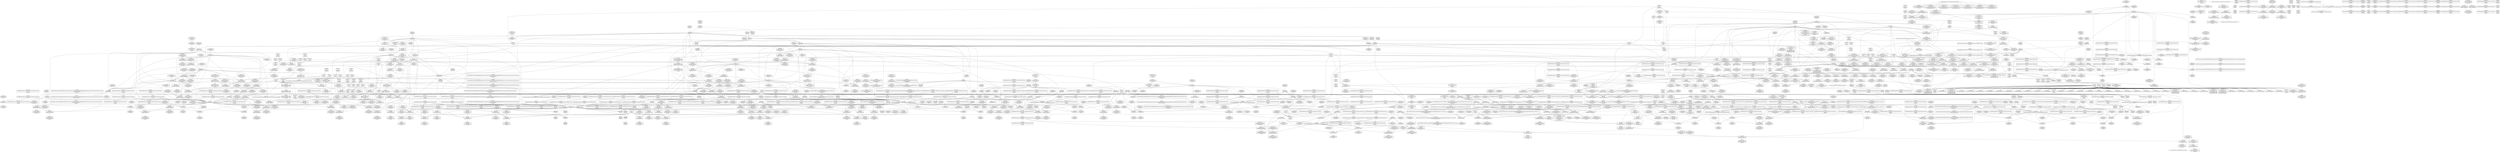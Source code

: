 digraph {
	CE0x476bb00 [shape=record,shape=Mrecord,label="{CE0x476bb00|rcu_read_unlock:tmp5|include/linux/rcupdate.h,933|*SummSink*}"]
	CE0x4734700 [shape=record,shape=Mrecord,label="{CE0x4734700|i8_1|*Constant*}"]
	CE0x4740db0 [shape=record,shape=Mrecord,label="{CE0x4740db0|__preempt_count_sub:bb|*SummSink*}"]
	CE0x479f870 [shape=record,shape=Mrecord,label="{CE0x479f870|__rcu_read_unlock:do.end|*SummSource*}"]
	CE0x4712ca0 [shape=record,shape=Mrecord,label="{CE0x4712ca0|sock_has_perm:cmp|security/selinux/hooks.c,3969|*SummSink*}"]
	CE0x471f530 [shape=record,shape=Mrecord,label="{CE0x471f530|task_sid:tmp10|security/selinux/hooks.c,208|*SummSink*}"]
	CE0x47224e0 [shape=record,shape=Mrecord,label="{CE0x47224e0|_call_void_mcount()_#3|*SummSource*}"]
	CE0x46a6dd0 [shape=record,shape=Mrecord,label="{CE0x46a6dd0|i32_1|*Constant*}"]
	CE0x476fb20 [shape=record,shape=Mrecord,label="{CE0x476fb20|rcu_read_unlock:if.end|*SummSink*}"]
	CE0x479ab40 [shape=record,shape=Mrecord,label="{CE0x479ab40|__preempt_count_add:tmp4|./arch/x86/include/asm/preempt.h,72|*SummSource*}"]
	CE0x474ad10 [shape=record,shape=Mrecord,label="{CE0x474ad10|i64*_getelementptr_inbounds_(_4_x_i64_,_4_x_i64_*___llvm_gcov_ctr130,_i64_0,_i64_1)|*Constant*|*SummSource*}"]
	CE0x4682280 [shape=record,shape=Mrecord,label="{CE0x4682280|selinux_socket_listen:sk|security/selinux/hooks.c,4189|*SummSource*}"]
	CE0x46a7d50 [shape=record,shape=Mrecord,label="{CE0x46a7d50|selinux_socket_listen:tmp3|*SummSink*}"]
	CE0x4723c50 [shape=record,shape=Mrecord,label="{CE0x4723c50|_call_void___rcu_read_lock()_#10,_!dbg_!27710|include/linux/rcupdate.h,879}"]
	CE0x47698e0 [shape=record,shape=Mrecord,label="{CE0x47698e0|rcu_lock_release:tmp2|*SummSink*}"]
	CE0x470f410 [shape=record,shape=Mrecord,label="{CE0x470f410|i64_56|*Constant*|*SummSource*}"]
	CE0x474df90 [shape=record,shape=Mrecord,label="{CE0x474df90|i64_3|*Constant*}"]
	CE0x46ff420 [shape=record,shape=Mrecord,label="{CE0x46ff420|__rcu_read_unlock:do.end}"]
	CE0x471fa00 [shape=record,shape=Mrecord,label="{CE0x471fa00|task_sid:tmp11|security/selinux/hooks.c,208}"]
	CE0x467d5d0 [shape=record,shape=Mrecord,label="{CE0x467d5d0|GLOBAL:get_current|*Constant*|*SummSource*}"]
	CE0x4718c50 [shape=record,shape=Mrecord,label="{CE0x4718c50|rcu_read_lock:tobool1|include/linux/rcupdate.h,882|*SummSink*}"]
	CE0x46a0f80 [shape=record,shape=Mrecord,label="{CE0x46a0f80|selinux_socket_listen:entry}"]
	CE0x4799c70 [shape=record,shape=Mrecord,label="{CE0x4799c70|__rcu_read_unlock:do.body|*SummSink*}"]
	CE0x4723050 [shape=record,shape=Mrecord,label="{CE0x4723050|i32_77|*Constant*}"]
	CE0x46c9280 [shape=record,shape=Mrecord,label="{CE0x46c9280|sock_has_perm:bb|*SummSource*}"]
	CE0x46825f0 [shape=record,shape=Mrecord,label="{CE0x46825f0|selinux_socket_listen:sock|Function::selinux_socket_listen&Arg::sock::}"]
	CE0x474e000 [shape=record,shape=Mrecord,label="{CE0x474e000|i64_2|*Constant*}"]
	CE0x475c9d0 [shape=record,shape=Mrecord,label="{CE0x475c9d0|GLOBAL:lockdep_rcu_suspicious|*Constant*}"]
	CE0x46b81c0 [shape=record,shape=Mrecord,label="{CE0x46b81c0|i8_2|*Constant*|*SummSink*}"]
	CE0x475edb0 [shape=record,shape=Mrecord,label="{CE0x475edb0|_call_void_lockdep_rcu_suspicious(i8*_getelementptr_inbounds_(_25_x_i8_,_25_x_i8_*_.str45,_i32_0,_i32_0),_i32_883,_i8*_getelementptr_inbounds_(_42_x_i8_,_42_x_i8_*_.str46,_i32_0,_i32_0))_#10,_!dbg_!27728|include/linux/rcupdate.h,882}"]
	CE0x4736db0 [shape=record,shape=Mrecord,label="{CE0x4736db0|GLOBAL:__rcu_read_unlock|*Constant*|*SummSource*}"]
	CE0x475dc70 [shape=record,shape=Mrecord,label="{CE0x475dc70|i64*_getelementptr_inbounds_(_11_x_i64_,_11_x_i64_*___llvm_gcov_ctr127,_i64_0,_i64_9)|*Constant*|*SummSink*}"]
	CE0x47577d0 [shape=record,shape=Mrecord,label="{CE0x47577d0|rcu_read_lock:tmp11|include/linux/rcupdate.h,882}"]
	CE0x4738ff0 [shape=record,shape=Mrecord,label="{CE0x4738ff0|_call_void_lock_acquire(%struct.lockdep_map*_%map,_i32_0,_i32_0,_i32_2,_i32_0,_%struct.lockdep_map*_null,_i64_ptrtoint_(i8*_blockaddress(_rcu_lock_acquire,_%__here)_to_i64))_#10,_!dbg_!27716|include/linux/rcupdate.h,418}"]
	CE0x476ed90 [shape=record,shape=Mrecord,label="{CE0x476ed90|i32_0|*Constant*}"]
	CE0x47100d0 [shape=record,shape=Mrecord,label="{CE0x47100d0|_ret_i32_%call7,_!dbg_!27749|security/selinux/hooks.c,210|*SummSink*}"]
	CE0x479e860 [shape=record,shape=Mrecord,label="{CE0x479e860|rcu_lock_release:tmp4|include/linux/rcupdate.h,423|*SummSink*}"]
	CE0x46a1230 [shape=record,shape=Mrecord,label="{CE0x46a1230|get_current:tmp|*SummSource*}"]
	CE0x46847b0 [shape=record,shape=Mrecord,label="{CE0x46847b0|32:_%struct.sock*,_:_CRE_4,6_|*MultipleSource*|Function::selinux_socket_listen&Arg::sock::|security/selinux/hooks.c,4189}"]
	CE0x4684c80 [shape=record,shape=Mrecord,label="{CE0x4684c80|COLLAPSED:_GCMRE___llvm_gcov_ctr359_internal_global_2_x_i64_zeroinitializer:_elem_0:default:}"]
	CE0x47317e0 [shape=record,shape=Mrecord,label="{CE0x47317e0|i64*_getelementptr_inbounds_(_13_x_i64_,_13_x_i64_*___llvm_gcov_ctr126,_i64_0,_i64_8)|*Constant*|*SummSource*}"]
	CE0x46a0dd0 [shape=record,shape=Mrecord,label="{CE0x46a0dd0|_call_void___preempt_count_add(i32_1)_#10,_!dbg_!27711|include/linux/rcupdate.h,239}"]
	CE0x47e9750 [shape=record,shape=Mrecord,label="{CE0x47e9750|__preempt_count_sub:do.end|*SummSink*}"]
	CE0x4732b60 [shape=record,shape=Mrecord,label="{CE0x4732b60|_call_void_lockdep_rcu_suspicious(i8*_getelementptr_inbounds_(_25_x_i8_,_25_x_i8_*_.str3,_i32_0,_i32_0),_i32_208,_i8*_getelementptr_inbounds_(_41_x_i8_,_41_x_i8_*_.str44,_i32_0,_i32_0))_#10,_!dbg_!27732|security/selinux/hooks.c,208|*SummSink*}"]
	CE0x46ca220 [shape=record,shape=Mrecord,label="{CE0x46ca220|COLLAPSED:_GCMRE___llvm_gcov_ctr327_internal_global_6_x_i64_zeroinitializer:_elem_0:default:}"]
	CE0x4771b30 [shape=record,shape=Mrecord,label="{CE0x4771b30|rcu_read_unlock:tmp10|include/linux/rcupdate.h,933}"]
	CE0x46fadb0 [shape=record,shape=Mrecord,label="{CE0x46fadb0|task_sid:tmp20|security/selinux/hooks.c,208}"]
	CE0x46aa000 [shape=record,shape=Mrecord,label="{CE0x46aa000|get_current:tmp3|*SummSink*}"]
	CE0x4747d20 [shape=record,shape=Mrecord,label="{CE0x4747d20|_ret_void,_!dbg_!27735|include/linux/rcupdate.h,938|*SummSource*}"]
	CE0x474f7b0 [shape=record,shape=Mrecord,label="{CE0x474f7b0|GLOBAL:__preempt_count_sub|*Constant*|*SummSink*}"]
	CE0x4707890 [shape=record,shape=Mrecord,label="{CE0x4707890|sock_has_perm:tmp15|security/selinux/hooks.c,3974|*SummSink*}"]
	CE0x470a950 [shape=record,shape=Mrecord,label="{CE0x470a950|rcu_read_lock:tmp8|include/linux/rcupdate.h,882}"]
	CE0x476c840 [shape=record,shape=Mrecord,label="{CE0x476c840|__rcu_read_lock:tmp4|include/linux/rcupdate.h,239|*SummSink*}"]
	CE0x4681f10 [shape=record,shape=Mrecord,label="{CE0x4681f10|GLOBAL:get_current|*Constant*}"]
	CE0x47412b0 [shape=record,shape=Mrecord,label="{CE0x47412b0|i64*_getelementptr_inbounds_(_4_x_i64_,_4_x_i64_*___llvm_gcov_ctr135,_i64_0,_i64_0)|*Constant*|*SummSink*}"]
	CE0x47032b0 [shape=record,shape=Mrecord,label="{CE0x47032b0|__preempt_count_sub:tmp6|./arch/x86/include/asm/preempt.h,78|*SummSink*}"]
	CE0x475e2c0 [shape=record,shape=Mrecord,label="{CE0x475e2c0|rcu_read_lock:tmp17|include/linux/rcupdate.h,882|*SummSource*}"]
	CE0x474e520 [shape=record,shape=Mrecord,label="{CE0x474e520|i64*_getelementptr_inbounds_(_4_x_i64_,_4_x_i64_*___llvm_gcov_ctr128,_i64_0,_i64_2)|*Constant*|*SummSink*}"]
	CE0x4757a50 [shape=record,shape=Mrecord,label="{CE0x4757a50|rcu_read_lock:tmp11|include/linux/rcupdate.h,882|*SummSource*}"]
	CE0x472a400 [shape=record,shape=Mrecord,label="{CE0x472a400|i64*_getelementptr_inbounds_(_11_x_i64_,_11_x_i64_*___llvm_gcov_ctr127,_i64_0,_i64_1)|*Constant*|*SummSink*}"]
	CE0x476d760 [shape=record,shape=Mrecord,label="{CE0x476d760|rcu_read_unlock:tmp12|include/linux/rcupdate.h,933}"]
	CE0x47658c0 [shape=record,shape=Mrecord,label="{CE0x47658c0|__rcu_read_lock:bb|*SummSource*}"]
	CE0x470bc90 [shape=record,shape=Mrecord,label="{CE0x470bc90|8:_%struct.sock*,_:_SCME_0,4_|*MultipleSource*|security/selinux/hooks.c, 3966|security/selinux/hooks.c,3966|security/selinux/hooks.c,3966}"]
	CE0x46cd690 [shape=record,shape=Mrecord,label="{CE0x46cd690|avc_has_perm:tsid|Function::avc_has_perm&Arg::tsid::}"]
	CE0x46a9280 [shape=record,shape=Mrecord,label="{CE0x46a9280|cred_sid:sid|security/selinux/hooks.c,197|*SummSink*}"]
	CE0x47ad840 [shape=record,shape=Mrecord,label="{CE0x47ad840|rcu_lock_release:bb}"]
	CE0x46b27c0 [shape=record,shape=Mrecord,label="{CE0x46b27c0|_call_void___rcu_read_lock()_#10,_!dbg_!27710|include/linux/rcupdate.h,879|*SummSink*}"]
	CE0x46f8750 [shape=record,shape=Mrecord,label="{CE0x46f8750|task_sid:tmp23|security/selinux/hooks.c,208|*SummSource*}"]
	CE0x46fb930 [shape=record,shape=Mrecord,label="{CE0x46fb930|task_sid:tmp23|security/selinux/hooks.c,208}"]
	CE0x4771000 [shape=record,shape=Mrecord,label="{CE0x4771000|_call_void___preempt_count_sub(i32_1)_#10,_!dbg_!27715|include/linux/rcupdate.h,244|*SummSource*}"]
	CE0x472cf20 [shape=record,shape=Mrecord,label="{CE0x472cf20|task_sid:bb|*SummSource*}"]
	CE0x4770d60 [shape=record,shape=Mrecord,label="{CE0x4770d60|_call_void_asm_sideeffect_,_memory_,_dirflag_,_fpsr_,_flags_()_#3,_!dbg_!27711,_!srcloc_!27714|include/linux/rcupdate.h,244|*SummSink*}"]
	CE0x472c800 [shape=record,shape=Mrecord,label="{CE0x472c800|task_sid:tmp4|*LoadInst*|security/selinux/hooks.c,208|*SummSink*}"]
	CE0x47b6a90 [shape=record,shape=Mrecord,label="{CE0x47b6a90|__rcu_read_unlock:tmp2|*SummSource*}"]
	CE0x468a330 [shape=record,shape=Mrecord,label="{CE0x468a330|task_sid:tmp3|*SummSource*}"]
	CE0x473c4d0 [shape=record,shape=Mrecord,label="{CE0x473c4d0|_call_void_asm_sideeffect_,_memory_,_dirflag_,_fpsr_,_flags_()_#3,_!dbg_!27711,_!srcloc_!27714|include/linux/rcupdate.h,244}"]
	CE0x47abe70 [shape=record,shape=Mrecord,label="{CE0x47abe70|i64*_getelementptr_inbounds_(_4_x_i64_,_4_x_i64_*___llvm_gcov_ctr135,_i64_0,_i64_1)|*Constant*|*SummSource*}"]
	CE0x4695ca0 [shape=record,shape=Mrecord,label="{CE0x4695ca0|i32_5|*Constant*|*SummSink*}"]
	CE0x47cdbb0 [shape=record,shape=Mrecord,label="{CE0x47cdbb0|i64*_getelementptr_inbounds_(_4_x_i64_,_4_x_i64_*___llvm_gcov_ctr129,_i64_0,_i64_1)|*Constant*|*SummSink*}"]
	CE0x475ffa0 [shape=record,shape=Mrecord,label="{CE0x475ffa0|rcu_read_lock:tmp20|include/linux/rcupdate.h,882|*SummSink*}"]
	CE0x472b0d0 [shape=record,shape=Mrecord,label="{CE0x472b0d0|task_sid:real_cred|security/selinux/hooks.c,208|*SummSource*}"]
	CE0x4799790 [shape=record,shape=Mrecord,label="{CE0x4799790|i64*_getelementptr_inbounds_(_4_x_i64_,_4_x_i64_*___llvm_gcov_ctr133,_i64_0,_i64_3)|*Constant*|*SummSource*}"]
	CE0x4747410 [shape=record,shape=Mrecord,label="{CE0x4747410|rcu_read_unlock:entry}"]
	CE0x4706e10 [shape=record,shape=Mrecord,label="{CE0x4706e10|sock_has_perm:u2|security/selinux/hooks.c,3974|*SummSource*}"]
	CE0x4733850 [shape=record,shape=Mrecord,label="{CE0x4733850|GLOBAL:lockdep_rcu_suspicious|*Constant*|*SummSink*}"]
	CE0x473a640 [shape=record,shape=Mrecord,label="{CE0x473a640|__preempt_count_sub:tmp}"]
	CE0x4685a00 [shape=record,shape=Mrecord,label="{CE0x4685a00|sock_has_perm:sk_security|security/selinux/hooks.c,3964|*SummSource*}"]
	CE0x472ae20 [shape=record,shape=Mrecord,label="{CE0x472ae20|rcu_read_unlock:call|include/linux/rcupdate.h,933|*SummSource*}"]
	CE0x47742b0 [shape=record,shape=Mrecord,label="{CE0x47742b0|rcu_read_unlock:tmp19|include/linux/rcupdate.h,933|*SummSink*}"]
	CE0x470e4a0 [shape=record,shape=Mrecord,label="{CE0x470e4a0|8:_%struct.sock*,_:_SCME_44,45_}"]
	CE0x4769ce0 [shape=record,shape=Mrecord,label="{CE0x4769ce0|rcu_read_unlock:tobool|include/linux/rcupdate.h,933}"]
	CE0x46cc020 [shape=record,shape=Mrecord,label="{CE0x46cc020|get_current:tmp4|./arch/x86/include/asm/current.h,14|*SummSource*}"]
	CE0x474a990 [shape=record,shape=Mrecord,label="{CE0x474a990|_call_void_rcu_lock_acquire(%struct.lockdep_map*_rcu_lock_map)_#10,_!dbg_!27711|include/linux/rcupdate.h,881|*SummSink*}"]
	CE0x4720ee0 [shape=record,shape=Mrecord,label="{CE0x4720ee0|task_sid:tmp9|security/selinux/hooks.c,208|*SummSink*}"]
	CE0x47b0fd0 [shape=record,shape=Mrecord,label="{CE0x47b0fd0|rcu_lock_release:tmp5|include/linux/rcupdate.h,423|*SummSink*}"]
	CE0x4715420 [shape=record,shape=Mrecord,label="{CE0x4715420|sock_has_perm:tmp13|security/selinux/hooks.c,3972|*SummSink*}"]
	CE0x4695f50 [shape=record,shape=Mrecord,label="{CE0x4695f50|sock_has_perm:tmp9|security/selinux/hooks.c,3969|*SummSource*}"]
	CE0x4683f70 [shape=record,shape=Mrecord,label="{CE0x4683f70|selinux_socket_listen:sk|security/selinux/hooks.c,4189}"]
	CE0x46a5790 [shape=record,shape=Mrecord,label="{CE0x46a5790|cred_sid:tmp5|security/selinux/hooks.c,196}"]
	CE0x4766320 [shape=record,shape=Mrecord,label="{CE0x4766320|rcu_lock_acquire:tmp2|*SummSink*}"]
	CE0x4696cf0 [shape=record,shape=Mrecord,label="{CE0x4696cf0|rcu_read_unlock:tmp2}"]
	CE0x4737b00 [shape=record,shape=Mrecord,label="{CE0x4737b00|__rcu_read_lock:do.end|*SummSource*}"]
	CE0x46c0d50 [shape=record,shape=Mrecord,label="{CE0x46c0d50|i32_4096|*Constant*|*SummSink*}"]
	CE0x479ee10 [shape=record,shape=Mrecord,label="{CE0x479ee10|rcu_lock_acquire:tmp4|include/linux/rcupdate.h,418|*SummSink*}"]
	CE0x47a3a60 [shape=record,shape=Mrecord,label="{CE0x47a3a60|__preempt_count_sub:tmp|*SummSource*}"]
	CE0x470e960 [shape=record,shape=Mrecord,label="{CE0x470e960|8:_%struct.sock*,_:_SCME_48,49_}"]
	CE0x47115d0 [shape=record,shape=Mrecord,label="{CE0x47115d0|sock_has_perm:call|security/selinux/hooks.c,3967|*SummSink*}"]
	CE0x4697bc0 [shape=record,shape=Mrecord,label="{CE0x4697bc0|avc_has_perm:entry|*SummSink*}"]
	CE0x46fdc10 [shape=record,shape=Mrecord,label="{CE0x46fdc10|_call_void_mcount()_#3}"]
	CE0x476e3f0 [shape=record,shape=Mrecord,label="{CE0x476e3f0|rcu_read_unlock:tmp12|include/linux/rcupdate.h,933|*SummSink*}"]
	CE0x4770b40 [shape=record,shape=Mrecord,label="{CE0x4770b40|rcu_read_unlock:do.body|*SummSink*}"]
	CE0x46faf40 [shape=record,shape=Mrecord,label="{CE0x46faf40|task_sid:tmp20|security/selinux/hooks.c,208|*SummSource*}"]
	CE0x475fa60 [shape=record,shape=Mrecord,label="{CE0x475fa60|rcu_read_lock:tmp19|include/linux/rcupdate.h,882|*SummSource*}"]
	CE0x474da30 [shape=record,shape=Mrecord,label="{CE0x474da30|rcu_lock_acquire:bb}"]
	CE0x46c7160 [shape=record,shape=Mrecord,label="{CE0x46c7160|__rcu_read_lock:tmp7|include/linux/rcupdate.h,240}"]
	CE0x46f81d0 [shape=record,shape=Mrecord,label="{CE0x46f81d0|i8*_getelementptr_inbounds_(_41_x_i8_,_41_x_i8_*_.str44,_i32_0,_i32_0)|*Constant*|*SummSink*}"]
	CE0x4738b10 [shape=record,shape=Mrecord,label="{CE0x4738b10|rcu_lock_acquire:tmp5|include/linux/rcupdate.h,418|*SummSource*}"]
	CE0x474f8f0 [shape=record,shape=Mrecord,label="{CE0x474f8f0|__preempt_count_sub:entry|*SummSource*}"]
	CE0x4701ec0 [shape=record,shape=Mrecord,label="{CE0x4701ec0|i64_1|*Constant*}"]
	CE0x47b7ca0 [shape=record,shape=Mrecord,label="{CE0x47b7ca0|__preempt_count_sub:tmp7|./arch/x86/include/asm/preempt.h,78|*SummSink*}"]
	CE0x474cde0 [shape=record,shape=Mrecord,label="{CE0x474cde0|GLOBAL:__llvm_gcov_ctr127|Global_var:__llvm_gcov_ctr127|*SummSink*}"]
	CE0x474f960 [shape=record,shape=Mrecord,label="{CE0x474f960|__preempt_count_sub:entry}"]
	CE0x4760a20 [shape=record,shape=Mrecord,label="{CE0x4760a20|rcu_read_lock:tmp21|include/linux/rcupdate.h,884|*SummSink*}"]
	CE0x4724a40 [shape=record,shape=Mrecord,label="{CE0x4724a40|COLLAPSED:_GCMRE___llvm_gcov_ctr126_internal_global_13_x_i64_zeroinitializer:_elem_0:default:}"]
	CE0x47305f0 [shape=record,shape=Mrecord,label="{CE0x47305f0|i64_6|*Constant*|*SummSink*}"]
	CE0x4725c60 [shape=record,shape=Mrecord,label="{CE0x4725c60|task_sid:tobool1|security/selinux/hooks.c,208}"]
	CE0x4708c10 [shape=record,shape=Mrecord,label="{CE0x4708c10|sock_has_perm:tmp16|security/selinux/hooks.c,3976}"]
	CE0x47200a0 [shape=record,shape=Mrecord,label="{CE0x47200a0|_call_void_rcu_lock_acquire(%struct.lockdep_map*_rcu_lock_map)_#10,_!dbg_!27711|include/linux/rcupdate.h,881}"]
	CE0x47682e0 [shape=record,shape=Mrecord,label="{CE0x47682e0|i64*_getelementptr_inbounds_(_11_x_i64_,_11_x_i64_*___llvm_gcov_ctr132,_i64_0,_i64_0)|*Constant*|*SummSource*}"]
	CE0x469df40 [shape=record,shape=Mrecord,label="{CE0x469df40|get_current:tmp1}"]
	CE0x4686410 [shape=record,shape=Mrecord,label="{CE0x4686410|cred_sid:tmp5|security/selinux/hooks.c,196|*SummSource*}"]
	CE0x47344d0 [shape=record,shape=Mrecord,label="{CE0x47344d0|task_sid:tmp18|security/selinux/hooks.c,208|*SummSink*}"]
	CE0x4725a90 [shape=record,shape=Mrecord,label="{CE0x4725a90|task_sid:tobool1|security/selinux/hooks.c,208|*SummSource*}"]
	CE0x471f180 [shape=record,shape=Mrecord,label="{CE0x471f180|GLOBAL:rcu_lock_acquire|*Constant*|*SummSource*}"]
	CE0x46a23f0 [shape=record,shape=Mrecord,label="{CE0x46a23f0|_call_void_mcount()_#3}"]
	CE0x46c9f80 [shape=record,shape=Mrecord,label="{CE0x46c9f80|task_sid:do.end6|*SummSource*}"]
	CE0x47a2c90 [shape=record,shape=Mrecord,label="{CE0x47a2c90|__preempt_count_add:do.end}"]
	CE0x47157d0 [shape=record,shape=Mrecord,label="{CE0x47157d0|sock_has_perm:tmp4|security/selinux/hooks.c,3966}"]
	CE0x47a1bb0 [shape=record,shape=Mrecord,label="{CE0x47a1bb0|__preempt_count_add:tmp6|./arch/x86/include/asm/preempt.h,73|*SummSink*}"]
	CE0x472cff0 [shape=record,shape=Mrecord,label="{CE0x472cff0|task_sid:bb|*SummSink*}"]
	CE0x4749150 [shape=record,shape=Mrecord,label="{CE0x4749150|rcu_read_lock:if.then|*SummSource*}"]
	CE0x472b030 [shape=record,shape=Mrecord,label="{CE0x472b030|task_sid:real_cred|security/selinux/hooks.c,208}"]
	CE0x47326f0 [shape=record,shape=Mrecord,label="{CE0x47326f0|_call_void_lockdep_rcu_suspicious(i8*_getelementptr_inbounds_(_25_x_i8_,_25_x_i8_*_.str3,_i32_0,_i32_0),_i32_208,_i8*_getelementptr_inbounds_(_41_x_i8_,_41_x_i8_*_.str44,_i32_0,_i32_0))_#10,_!dbg_!27732|security/selinux/hooks.c,208}"]
	CE0x4711500 [shape=record,shape=Mrecord,label="{CE0x4711500|sock_has_perm:call|security/selinux/hooks.c,3967|*SummSource*}"]
	CE0x4725450 [shape=record,shape=Mrecord,label="{CE0x4725450|i64*_getelementptr_inbounds_(_2_x_i64_,_2_x_i64_*___llvm_gcov_ctr131,_i64_0,_i64_1)|*Constant*|*SummSink*}"]
	CE0x46b5490 [shape=record,shape=Mrecord,label="{CE0x46b5490|sock_has_perm:tmp14|security/selinux/hooks.c,3972|*SummSink*}"]
	CE0x47284e0 [shape=record,shape=Mrecord,label="{CE0x47284e0|__rcu_read_lock:entry|*SummSource*}"]
	CE0x473fb40 [shape=record,shape=Mrecord,label="{CE0x473fb40|rcu_lock_acquire:tmp7}"]
	CE0x4694280 [shape=record,shape=Mrecord,label="{CE0x4694280|rcu_lock_acquire:map|Function::rcu_lock_acquire&Arg::map::}"]
	CE0x4723520 [shape=record,shape=Mrecord,label="{CE0x4723520|cred_sid:tmp3|*SummSource*}"]
	CE0x4762340 [shape=record,shape=Mrecord,label="{CE0x4762340|_call_void_mcount()_#3|*SummSource*}"]
	CE0x476e560 [shape=record,shape=Mrecord,label="{CE0x476e560|rcu_read_unlock:call3|include/linux/rcupdate.h,933}"]
	CE0x473baa0 [shape=record,shape=Mrecord,label="{CE0x473baa0|__preempt_count_add:tmp}"]
	CE0x4737990 [shape=record,shape=Mrecord,label="{CE0x4737990|_ret_void,_!dbg_!27717|include/linux/rcupdate.h,245|*SummSink*}"]
	CE0x47ace70 [shape=record,shape=Mrecord,label="{CE0x47ace70|i8*_undef|*Constant*|*SummSource*}"]
	CE0x46bfad0 [shape=record,shape=Mrecord,label="{CE0x46bfad0|sock_has_perm:perms|Function::sock_has_perm&Arg::perms::}"]
	CE0x47b02d0 [shape=record,shape=Mrecord,label="{CE0x47b02d0|__rcu_read_lock:tmp5|include/linux/rcupdate.h,239|*SummSource*}"]
	CE0x4757d40 [shape=record,shape=Mrecord,label="{CE0x4757d40|rcu_read_lock:tmp12|include/linux/rcupdate.h,882}"]
	CE0x47ae720 [shape=record,shape=Mrecord,label="{CE0x47ae720|rcu_lock_release:bb|*SummSource*}"]
	CE0x476d8c0 [shape=record,shape=Mrecord,label="{CE0x476d8c0|i64*_getelementptr_inbounds_(_4_x_i64_,_4_x_i64_*___llvm_gcov_ctr134,_i64_0,_i64_3)|*Constant*|*SummSource*}"]
	CE0x47475e0 [shape=record,shape=Mrecord,label="{CE0x47475e0|GLOBAL:rcu_read_unlock|*Constant*|*SummSource*}"]
	CE0x47290d0 [shape=record,shape=Mrecord,label="{CE0x47290d0|rcu_read_lock:if.end}"]
	CE0x476bf90 [shape=record,shape=Mrecord,label="{CE0x476bf90|_call_void_asm_sideeffect_,_memory_,_dirflag_,_fpsr_,_flags_()_#3,_!dbg_!27714,_!srcloc_!27715|include/linux/rcupdate.h,239}"]
	CE0x46f9460 [shape=record,shape=Mrecord,label="{CE0x46f9460|i64*_getelementptr_inbounds_(_13_x_i64_,_13_x_i64_*___llvm_gcov_ctr126,_i64_0,_i64_11)|*Constant*|*SummSink*}"]
	CE0x475f9f0 [shape=record,shape=Mrecord,label="{CE0x475f9f0|rcu_read_lock:tmp19|include/linux/rcupdate.h,882}"]
	CE0x467efa0 [shape=record,shape=Mrecord,label="{CE0x467efa0|selinux_socket_listen:call1|security/selinux/hooks.c,4189|*SummSink*}"]
	CE0x47316a0 [shape=record,shape=Mrecord,label="{CE0x47316a0|task_sid:tmp17|security/selinux/hooks.c,208|*SummSource*}"]
	CE0x4724c10 [shape=record,shape=Mrecord,label="{CE0x4724c10|rcu_read_lock:tmp2}"]
	CE0x474d450 [shape=record,shape=Mrecord,label="{CE0x474d450|rcu_read_unlock:tmp7|include/linux/rcupdate.h,933|*SummSink*}"]
	CE0x46f7780 [shape=record,shape=Mrecord,label="{CE0x46f7780|sock_has_perm:tmp2|*LoadInst*|security/selinux/hooks.c,3964}"]
	"CONST[source:0(mediator),value:2(dynamic)][purpose:{object}]"
	CE0x4743b30 [shape=record,shape=Mrecord,label="{CE0x4743b30|i64*_getelementptr_inbounds_(_4_x_i64_,_4_x_i64_*___llvm_gcov_ctr133,_i64_0,_i64_2)|*Constant*}"]
	CE0x470e240 [shape=record,shape=Mrecord,label="{CE0x470e240|8:_%struct.sock*,_:_SCME_42,43_}"]
	CE0x4694710 [shape=record,shape=Mrecord,label="{CE0x4694710|sock_has_perm:tmp|*SummSink*}"]
	CE0x47584f0 [shape=record,shape=Mrecord,label="{CE0x47584f0|rcu_read_lock:call3|include/linux/rcupdate.h,882|*SummSource*}"]
	CE0x47612a0 [shape=record,shape=Mrecord,label="{CE0x47612a0|rcu_read_lock:tmp22|include/linux/rcupdate.h,884|*SummSink*}"]
	CE0x47747e0 [shape=record,shape=Mrecord,label="{CE0x47747e0|rcu_read_unlock:tmp20|include/linux/rcupdate.h,933|*SummSink*}"]
	CE0x470c7f0 [shape=record,shape=Mrecord,label="{CE0x470c7f0|task_sid:land.lhs.true2|*SummSource*}"]
	CE0x47b0440 [shape=record,shape=Mrecord,label="{CE0x47b0440|__rcu_read_lock:tmp5|include/linux/rcupdate.h,239|*SummSink*}"]
	CE0x46c55e0 [shape=record,shape=Mrecord,label="{CE0x46c55e0|rcu_lock_acquire:__here|*SummSource*}"]
	CE0x475e810 [shape=record,shape=Mrecord,label="{CE0x475e810|rcu_read_lock:tmp18|include/linux/rcupdate.h,882|*SummSource*}"]
	CE0x4767e60 [shape=record,shape=Mrecord,label="{CE0x4767e60|GLOBAL:__llvm_gcov_ctr132|Global_var:__llvm_gcov_ctr132}"]
	CE0x4770770 [shape=record,shape=Mrecord,label="{CE0x4770770|_call_void_asm_addl_$1,_%gs:$0_,_*m,ri,*m,_dirflag_,_fpsr_,_flags_(i32*___preempt_count,_i32_%val,_i32*___preempt_count)_#3,_!dbg_!27714,_!srcloc_!27717|./arch/x86/include/asm/preempt.h,72}"]
	CE0x470ee20 [shape=record,shape=Mrecord,label="{CE0x470ee20|8:_%struct.sock*,_:_SCME_52,53_}"]
	CE0x472ba00 [shape=record,shape=Mrecord,label="{CE0x472ba00|task_sid:do.end}"]
	CE0x474a320 [shape=record,shape=Mrecord,label="{CE0x474a320|rcu_read_lock:do.body|*SummSink*}"]
	CE0x479f980 [shape=record,shape=Mrecord,label="{CE0x479f980|__rcu_read_unlock:tmp3|*SummSource*}"]
	CE0x479d530 [shape=record,shape=Mrecord,label="{CE0x479d530|__rcu_read_unlock:tmp5|include/linux/rcupdate.h,244|*SummSource*}"]
	CE0x4716400 [shape=record,shape=Mrecord,label="{CE0x4716400|__preempt_count_add:tmp3|*SummSource*}"]
	CE0x4777600 [shape=record,shape=Mrecord,label="{CE0x4777600|i32_934|*Constant*|*SummSink*}"]
	CE0x472b3d0 [shape=record,shape=Mrecord,label="{CE0x472b3d0|rcu_read_lock:tmp1}"]
	CE0x4739c50 [shape=record,shape=Mrecord,label="{CE0x4739c50|__rcu_read_lock:tmp|*SummSink*}"]
	CE0x4771170 [shape=record,shape=Mrecord,label="{CE0x4771170|0:_i8,_:_GCMR_rcu_read_unlock.__warned_internal_global_i8_0,_section_.data.unlikely_,_align_1:_elem_0:default:}"]
	CE0x47148f0 [shape=record,shape=Mrecord,label="{CE0x47148f0|sock_has_perm:tmp12|security/selinux/hooks.c,3970|*SummSink*}"]
	CE0x46b2400 [shape=record,shape=Mrecord,label="{CE0x46b2400|i64_3|*Constant*|*SummSource*}"]
	CE0x4715c60 [shape=record,shape=Mrecord,label="{CE0x4715c60|sock_has_perm:tmp5|security/selinux/hooks.c,3966|*SummSource*}"]
	CE0x475abc0 [shape=record,shape=Mrecord,label="{CE0x475abc0|rcu_read_lock:tmp14|include/linux/rcupdate.h,882|*SummSource*}"]
	CE0x4749300 [shape=record,shape=Mrecord,label="{CE0x4749300|rcu_read_lock:land.lhs.true}"]
	CE0x476c110 [shape=record,shape=Mrecord,label="{CE0x476c110|_call_void_asm_sideeffect_,_memory_,_dirflag_,_fpsr_,_flags_()_#3,_!dbg_!27714,_!srcloc_!27715|include/linux/rcupdate.h,239|*SummSource*}"]
	CE0x4771330 [shape=record,shape=Mrecord,label="{CE0x4771330|rcu_read_unlock:tmp8|include/linux/rcupdate.h,933|*SummSource*}"]
	CE0x46952e0 [shape=record,shape=Mrecord,label="{CE0x46952e0|sock_has_perm:cmp|security/selinux/hooks.c,3969}"]
	CE0x468ad10 [shape=record,shape=Mrecord,label="{CE0x468ad10|i64*_getelementptr_inbounds_(_13_x_i64_,_13_x_i64_*___llvm_gcov_ctr126,_i64_0,_i64_0)|*Constant*}"]
	CE0x46b8230 [shape=record,shape=Mrecord,label="{CE0x46b8230|sock_has_perm:u|security/selinux/hooks.c,3973}"]
	CE0x469c200 [shape=record,shape=Mrecord,label="{CE0x469c200|sock_has_perm:ad|security/selinux/hooks.c, 3965|*SummSink*}"]
	CE0x476fa30 [shape=record,shape=Mrecord,label="{CE0x476fa30|_ret_void,_!dbg_!27719|./arch/x86/include/asm/preempt.h,73|*SummSource*}"]
	CE0x4713df0 [shape=record,shape=Mrecord,label="{CE0x4713df0|sock_has_perm:tmp8|security/selinux/hooks.c,3969|*SummSource*}"]
	CE0x4730d70 [shape=record,shape=Mrecord,label="{CE0x4730d70|task_sid:tmp15|security/selinux/hooks.c,208|*SummSource*}"]
	CE0x4725e80 [shape=record,shape=Mrecord,label="{CE0x4725e80|GLOBAL:rcu_read_unlock.__warned|Global_var:rcu_read_unlock.__warned}"]
	CE0x4718540 [shape=record,shape=Mrecord,label="{CE0x4718540|rcu_read_lock:tmp8|include/linux/rcupdate.h,882|*SummSource*}"]
	CE0x471f6d0 [shape=record,shape=Mrecord,label="{CE0x471f6d0|i64_5|*Constant*|*SummSource*}"]
	CE0x47adec0 [shape=record,shape=Mrecord,label="{CE0x47adec0|_call_void_mcount()_#3}"]
	CE0x4747fe0 [shape=record,shape=Mrecord,label="{CE0x4747fe0|rcu_read_lock:do.end}"]
	CE0x474eba0 [shape=record,shape=Mrecord,label="{CE0x474eba0|GLOBAL:rcu_read_unlock.__warned|Global_var:rcu_read_unlock.__warned|*SummSink*}"]
	CE0x46941c0 [shape=record,shape=Mrecord,label="{CE0x46941c0|GLOBAL:rcu_lock_map|Global_var:rcu_lock_map|*SummSink*}"]
	CE0x473d6f0 [shape=record,shape=Mrecord,label="{CE0x473d6f0|i64*_getelementptr_inbounds_(_4_x_i64_,_4_x_i64_*___llvm_gcov_ctr134,_i64_0,_i64_3)|*Constant*|*SummSink*}"]
	CE0x4705700 [shape=record,shape=Mrecord,label="{CE0x4705700|i64*_getelementptr_inbounds_(_4_x_i64_,_4_x_i64_*___llvm_gcov_ctr128,_i64_0,_i64_1)|*Constant*|*SummSource*}"]
	CE0x46f85b0 [shape=record,shape=Mrecord,label="{CE0x46f85b0|task_sid:tmp24|security/selinux/hooks.c,208}"]
	CE0x472c450 [shape=record,shape=Mrecord,label="{CE0x472c450|GLOBAL:__rcu_read_lock|*Constant*}"]
	CE0x470b030 [shape=record,shape=Mrecord,label="{CE0x470b030|avc_has_perm:requested|Function::avc_has_perm&Arg::requested::|*SummSink*}"]
	CE0x4720740 [shape=record,shape=Mrecord,label="{CE0x4720740|task_sid:tmp2|*SummSource*}"]
	CE0x4747800 [shape=record,shape=Mrecord,label="{CE0x4747800|rcu_read_unlock:entry|*SummSink*}"]
	CE0x4711b10 [shape=record,shape=Mrecord,label="{CE0x4711b10|i32_2|*Constant*}"]
	CE0x47b0e60 [shape=record,shape=Mrecord,label="{CE0x47b0e60|rcu_lock_release:tmp5|include/linux/rcupdate.h,423|*SummSource*}"]
	CE0x4685930 [shape=record,shape=Mrecord,label="{CE0x4685930|sock_has_perm:sk_security|security/selinux/hooks.c,3964}"]
	CE0x4724ab0 [shape=record,shape=Mrecord,label="{CE0x4724ab0|task_sid:tmp|*SummSource*}"]
	CE0x46c6e60 [shape=record,shape=Mrecord,label="{CE0x46c6e60|__rcu_read_lock:tmp6|include/linux/rcupdate.h,240|*SummSink*}"]
	CE0x4763720 [shape=record,shape=Mrecord,label="{CE0x4763720|i64*_getelementptr_inbounds_(_4_x_i64_,_4_x_i64_*___llvm_gcov_ctr128,_i64_0,_i64_3)|*Constant*|*SummSink*}"]
	CE0x4706a40 [shape=record,shape=Mrecord,label="{CE0x4706a40|sock_has_perm:net1|security/selinux/hooks.c,3973|*SummSink*}"]
	CE0x476b240 [shape=record,shape=Mrecord,label="{CE0x476b240|__preempt_count_add:val|Function::__preempt_count_add&Arg::val::}"]
	CE0x46cbf40 [shape=record,shape=Mrecord,label="{CE0x46cbf40|i64*_getelementptr_inbounds_(_6_x_i64_,_6_x_i64_*___llvm_gcov_ctr327,_i64_0,_i64_0)|*Constant*|*SummSink*}"]
	CE0x47ae330 [shape=record,shape=Mrecord,label="{CE0x47ae330|void_(i32*,_i32,_i32*)*_asm_addl_$1,_%gs:$0_,_*m,ri,*m,_dirflag_,_fpsr_,_flags_}"]
	CE0x474cfe0 [shape=record,shape=Mrecord,label="{CE0x474cfe0|rcu_read_lock:tmp5|include/linux/rcupdate.h,882|*SummSource*}"]
	CE0x476d6f0 [shape=record,shape=Mrecord,label="{CE0x476d6f0|rcu_read_unlock:tmp11|include/linux/rcupdate.h,933|*SummSink*}"]
	CE0x473bb10 [shape=record,shape=Mrecord,label="{CE0x473bb10|COLLAPSED:_GCMRE___llvm_gcov_ctr129_internal_global_4_x_i64_zeroinitializer:_elem_0:default:}"]
	CE0x47215b0 [shape=record,shape=Mrecord,label="{CE0x47215b0|rcu_read_unlock:do.body|*SummSource*}"]
	CE0x46f96c0 [shape=record,shape=Mrecord,label="{CE0x46f96c0|task_sid:tmp26|security/selinux/hooks.c,208}"]
	CE0x46e14d0 [shape=record,shape=Mrecord,label="{CE0x46e14d0|sock_has_perm:tmp20|security/selinux/hooks.c,3977|*SummSource*}"]
	CE0x4768fa0 [shape=record,shape=Mrecord,label="{CE0x4768fa0|__preempt_count_add:entry|*SummSource*}"]
	CE0x46ffd10 [shape=record,shape=Mrecord,label="{CE0x46ffd10|__preempt_count_sub:do.end|*SummSource*}"]
	CE0x47087e0 [shape=record,shape=Mrecord,label="{CE0x47087e0|sock_has_perm:sclass|security/selinux/hooks.c,3976|*SummSink*}"]
	CE0x621c740 [shape=record,shape=Mrecord,label="{CE0x621c740|sock_has_perm:task|Function::sock_has_perm&Arg::task::|*SummSource*}"]
	CE0x4799250 [shape=record,shape=Mrecord,label="{CE0x4799250|i64_ptrtoint_(i8*_blockaddress(_rcu_lock_release,_%__here)_to_i64)|*Constant*|*SummSink*}"]
	CE0x47ac9b0 [shape=record,shape=Mrecord,label="{CE0x47ac9b0|i64*_getelementptr_inbounds_(_4_x_i64_,_4_x_i64_*___llvm_gcov_ctr134,_i64_0,_i64_1)|*Constant*|*SummSink*}"]
	CE0x479b060 [shape=record,shape=Mrecord,label="{CE0x479b060|__rcu_read_unlock:bb}"]
	CE0x470e370 [shape=record,shape=Mrecord,label="{CE0x470e370|8:_%struct.sock*,_:_SCME_43,44_}"]
	CE0x472f200 [shape=record,shape=Mrecord,label="{CE0x472f200|task_sid:tmp13|security/selinux/hooks.c,208|*SummSink*}"]
	CE0x47adc70 [shape=record,shape=Mrecord,label="{CE0x47adc70|rcu_lock_release:__here|*SummSource*}"]
	CE0x47b48e0 [shape=record,shape=Mrecord,label="{CE0x47b48e0|__rcu_read_unlock:tmp3}"]
	CE0x470f2e0 [shape=record,shape=Mrecord,label="{CE0x470f2e0|i64_56|*Constant*}"]
	CE0x4736000 [shape=record,shape=Mrecord,label="{CE0x4736000|rcu_lock_release:map|Function::rcu_lock_release&Arg::map::|*SummSink*}"]
	CE0x470c120 [shape=record,shape=Mrecord,label="{CE0x470c120|i64*_getelementptr_inbounds_(_6_x_i64_,_6_x_i64_*___llvm_gcov_ctr327,_i64_0,_i64_3)|*Constant*|*SummSource*}"]
	CE0x4736e20 [shape=record,shape=Mrecord,label="{CE0x4736e20|__rcu_read_unlock:entry}"]
	CE0x475bec0 [shape=record,shape=Mrecord,label="{CE0x475bec0|i64*_getelementptr_inbounds_(_11_x_i64_,_11_x_i64_*___llvm_gcov_ctr127,_i64_0,_i64_8)|*Constant*|*SummSink*}"]
	CE0x47a38f0 [shape=record,shape=Mrecord,label="{CE0x47a38f0|__preempt_count_sub:tmp|*SummSink*}"]
	CE0x4726f90 [shape=record,shape=Mrecord,label="{CE0x4726f90|GLOBAL:task_sid.__warned|Global_var:task_sid.__warned|*SummSink*}"]
	CE0x47278f0 [shape=record,shape=Mrecord,label="{CE0x47278f0|i64*_getelementptr_inbounds_(_11_x_i64_,_11_x_i64_*___llvm_gcov_ctr127,_i64_0,_i64_0)|*Constant*|*SummSink*}"]
	CE0x46a99b0 [shape=record,shape=Mrecord,label="{CE0x46a99b0|rcu_read_lock:call|include/linux/rcupdate.h,882}"]
	CE0x4721a80 [shape=record,shape=Mrecord,label="{CE0x4721a80|i64_3|*Constant*}"]
	CE0x472c680 [shape=record,shape=Mrecord,label="{CE0x472c680|task_sid:tmp4|*LoadInst*|security/selinux/hooks.c,208|*SummSource*}"]
	CE0x4736350 [shape=record,shape=Mrecord,label="{CE0x4736350|_ret_void,_!dbg_!27717|include/linux/rcupdate.h,424}"]
	CE0x470fdc0 [shape=record,shape=Mrecord,label="{CE0x470fdc0|_ret_i32_%call7,_!dbg_!27749|security/selinux/hooks.c,210}"]
	CE0x46ca1b0 [shape=record,shape=Mrecord,label="{CE0x46ca1b0|sock_has_perm:tmp}"]
	CE0x46b6080 [shape=record,shape=Mrecord,label="{CE0x46b6080|i8_2|*Constant*}"]
	CE0x479abb0 [shape=record,shape=Mrecord,label="{CE0x479abb0|__preempt_count_add:tmp4|./arch/x86/include/asm/preempt.h,72|*SummSink*}"]
	CE0x4713230 [shape=record,shape=Mrecord,label="{CE0x4713230|sock_has_perm:tmp7|security/selinux/hooks.c,3969|*SummSink*}"]
	CE0x4771a00 [shape=record,shape=Mrecord,label="{CE0x4771a00|rcu_read_unlock:tmp9|include/linux/rcupdate.h,933|*SummSink*}"]
	CE0x476ee00 [shape=record,shape=Mrecord,label="{CE0x476ee00|__preempt_count_sub:sub|./arch/x86/include/asm/preempt.h,77}"]
	CE0x4707b30 [shape=record,shape=Mrecord,label="{CE0x4707b30|sock_has_perm:sk4|security/selinux/hooks.c,3974|*SummSource*}"]
	CE0x47ae1f0 [shape=record,shape=Mrecord,label="{CE0x47ae1f0|_call_void_mcount()_#3|*SummSink*}"]
	CE0x46c6df0 [shape=record,shape=Mrecord,label="{CE0x46c6df0|__rcu_read_lock:tmp6|include/linux/rcupdate.h,240|*SummSource*}"]
	CE0x46be900 [shape=record,shape=Mrecord,label="{CE0x46be900|GLOBAL:sock_has_perm|*Constant*}"]
	CE0x4706ce0 [shape=record,shape=Mrecord,label="{CE0x4706ce0|sock_has_perm:u2|security/selinux/hooks.c,3974}"]
	CE0x4690400 [shape=record,shape=Mrecord,label="{CE0x4690400|i64*_getelementptr_inbounds_(_2_x_i64_,_2_x_i64_*___llvm_gcov_ctr98,_i64_0,_i64_1)|*Constant*|*SummSource*}"]
	CE0x469f290 [shape=record,shape=Mrecord,label="{CE0x469f290|get_current:tmp3|*SummSource*}"]
	CE0x46b1ba0 [shape=record,shape=Mrecord,label="{CE0x46b1ba0|i64_2|*Constant*}"]
	CE0x474fdb0 [shape=record,shape=Mrecord,label="{CE0x474fdb0|__rcu_read_lock:tmp4|include/linux/rcupdate.h,239|*SummSource*}"]
	CE0x4707cb0 [shape=record,shape=Mrecord,label="{CE0x4707cb0|sock_has_perm:sk4|security/selinux/hooks.c,3974|*SummSink*}"]
	CE0x47366f0 [shape=record,shape=Mrecord,label="{CE0x47366f0|_call_void___rcu_read_unlock()_#10,_!dbg_!27734|include/linux/rcupdate.h,937}"]
	CE0x474c3d0 [shape=record,shape=Mrecord,label="{CE0x474c3d0|__preempt_count_add:tmp5|./arch/x86/include/asm/preempt.h,72|*SummSink*}"]
	CE0x470fcf0 [shape=record,shape=Mrecord,label="{CE0x470fcf0|task_sid:task|Function::task_sid&Arg::task::|*SummSink*}"]
	CE0x4727ba0 [shape=record,shape=Mrecord,label="{CE0x4727ba0|rcu_read_lock:tmp|*SummSource*}"]
	CE0x4764fd0 [shape=record,shape=Mrecord,label="{CE0x4764fd0|rcu_read_unlock:tmp13|include/linux/rcupdate.h,933|*SummSink*}"]
	CE0x4682070 [shape=record,shape=Mrecord,label="{CE0x4682070|i64*_getelementptr_inbounds_(_2_x_i64_,_2_x_i64_*___llvm_gcov_ctr359,_i64_0,_i64_0)|*Constant*|*SummSink*}"]
	CE0x4775cf0 [shape=record,shape=Mrecord,label="{CE0x4775cf0|rcu_read_unlock:tmp17|include/linux/rcupdate.h,933|*SummSource*}"]
	CE0x4738670 [shape=record,shape=Mrecord,label="{CE0x4738670|GLOBAL:lock_acquire|*Constant*|*SummSource*}"]
	CE0x475a8b0 [shape=record,shape=Mrecord,label="{CE0x475a8b0|rcu_read_lock:tmp13|include/linux/rcupdate.h,882|*SummSink*}"]
	CE0x47709d0 [shape=record,shape=Mrecord,label="{CE0x47709d0|_call_void_asm_addl_$1,_%gs:$0_,_*m,ri,*m,_dirflag_,_fpsr_,_flags_(i32*___preempt_count,_i32_%val,_i32*___preempt_count)_#3,_!dbg_!27714,_!srcloc_!27717|./arch/x86/include/asm/preempt.h,72|*SummSink*}"]
	CE0x479e7f0 [shape=record,shape=Mrecord,label="{CE0x479e7f0|rcu_lock_release:tmp4|include/linux/rcupdate.h,423|*SummSource*}"]
	CE0x479de30 [shape=record,shape=Mrecord,label="{CE0x479de30|rcu_lock_release:tmp7|*SummSink*}"]
	CE0x4720e70 [shape=record,shape=Mrecord,label="{CE0x4720e70|task_sid:tobool1|security/selinux/hooks.c,208|*SummSink*}"]
	CE0x4687670 [shape=record,shape=Mrecord,label="{CE0x4687670|selinux_socket_listen:entry|*SummSink*}"]
	CE0x4715340 [shape=record,shape=Mrecord,label="{CE0x4715340|sock_has_perm:tmp13|security/selinux/hooks.c,3972}"]
	CE0x47461b0 [shape=record,shape=Mrecord,label="{CE0x47461b0|cred_sid:entry}"]
	CE0x473e540 [shape=record,shape=Mrecord,label="{CE0x473e540|i64*_getelementptr_inbounds_(_4_x_i64_,_4_x_i64_*___llvm_gcov_ctr130,_i64_0,_i64_3)|*Constant*}"]
	CE0x47063d0 [shape=record,shape=Mrecord,label="{CE0x47063d0|sock_has_perm:tmp17|security/selinux/hooks.c,3976|*SummSource*}"]
	CE0x474b800 [shape=record,shape=Mrecord,label="{CE0x474b800|rcu_lock_acquire:indirectgoto|*SummSink*}"]
	CE0x4749dd0 [shape=record,shape=Mrecord,label="{CE0x4749dd0|rcu_read_unlock:tmp1|*SummSource*}"]
	CE0x470c4a0 [shape=record,shape=Mrecord,label="{CE0x470c4a0|__rcu_read_lock:entry}"]
	CE0x46b8d40 [shape=record,shape=Mrecord,label="{CE0x46b8d40|sock_has_perm:ad|security/selinux/hooks.c, 3965}"]
	CE0x46979d0 [shape=record,shape=Mrecord,label="{CE0x46979d0|avc_has_perm:entry|*SummSource*}"]
	CE0x47a2540 [shape=record,shape=Mrecord,label="{CE0x47a2540|__rcu_read_unlock:tmp7|include/linux/rcupdate.h,245}"]
	CE0x46c74a0 [shape=record,shape=Mrecord,label="{CE0x46c74a0|i64*_getelementptr_inbounds_(_11_x_i64_,_11_x_i64_*___llvm_gcov_ctr127,_i64_0,_i64_0)|*Constant*|*SummSource*}"]
	CE0x4739190 [shape=record,shape=Mrecord,label="{CE0x4739190|_call_void_lock_acquire(%struct.lockdep_map*_%map,_i32_0,_i32_0,_i32_2,_i32_0,_%struct.lockdep_map*_null,_i64_ptrtoint_(i8*_blockaddress(_rcu_lock_acquire,_%__here)_to_i64))_#10,_!dbg_!27716|include/linux/rcupdate.h,418|*SummSink*}"]
	CE0x47ac250 [shape=record,shape=Mrecord,label="{CE0x47ac250|__preempt_count_sub:tmp4|./arch/x86/include/asm/preempt.h,77|*SummSink*}"]
	CE0x4739840 [shape=record,shape=Mrecord,label="{CE0x4739840|__rcu_read_lock:tmp2|*SummSink*}"]
	CE0x621c620 [shape=record,shape=Mrecord,label="{CE0x621c620|sock_has_perm:task|Function::sock_has_perm&Arg::task::}"]
	CE0x4728550 [shape=record,shape=Mrecord,label="{CE0x4728550|__rcu_read_lock:entry|*SummSink*}"]
	CE0x4739a40 [shape=record,shape=Mrecord,label="{CE0x4739a40|__rcu_read_lock:tmp}"]
	CE0x476c270 [shape=record,shape=Mrecord,label="{CE0x476c270|rcu_read_unlock:land.lhs.true}"]
	CE0x468b300 [shape=record,shape=Mrecord,label="{CE0x468b300|i64*_getelementptr_inbounds_(_2_x_i64_,_2_x_i64_*___llvm_gcov_ctr98,_i64_0,_i64_0)|*Constant*}"]
	CE0x472fd70 [shape=record,shape=Mrecord,label="{CE0x472fd70|task_sid:tobool4|security/selinux/hooks.c,208|*SummSink*}"]
	CE0x46a6270 [shape=record,shape=Mrecord,label="{CE0x46a6270|sock_has_perm:tmp3|security/selinux/hooks.c,3964}"]
	CE0x46c7320 [shape=record,shape=Mrecord,label="{CE0x46c7320|i64*_getelementptr_inbounds_(_11_x_i64_,_11_x_i64_*___llvm_gcov_ctr127,_i64_0,_i64_0)|*Constant*}"]
	CE0x3dcdfe0 [shape=record,shape=Mrecord,label="{CE0x3dcdfe0|sock_has_perm:task|Function::sock_has_perm&Arg::task::|*SummSink*}"]
	CE0x472dc10 [shape=record,shape=Mrecord,label="{CE0x472dc10|i64*_getelementptr_inbounds_(_2_x_i64_,_2_x_i64_*___llvm_gcov_ctr131,_i64_0,_i64_0)|*Constant*|*SummSink*}"]
	CE0x470ef50 [shape=record,shape=Mrecord,label="{CE0x470ef50|8:_%struct.sock*,_:_SCME_53,54_}"]
	CE0x475ad40 [shape=record,shape=Mrecord,label="{CE0x475ad40|rcu_read_lock:tmp14|include/linux/rcupdate.h,882|*SummSink*}"]
	CE0x47b5bf0 [shape=record,shape=Mrecord,label="{CE0x47b5bf0|__preempt_count_sub:sub|./arch/x86/include/asm/preempt.h,77|*SummSink*}"]
	CE0x4722020 [shape=record,shape=Mrecord,label="{CE0x4722020|task_sid:tmp7|security/selinux/hooks.c,208|*SummSource*}"]
	CE0x475b8c0 [shape=record,shape=Mrecord,label="{CE0x475b8c0|i64*_getelementptr_inbounds_(_11_x_i64_,_11_x_i64_*___llvm_gcov_ctr127,_i64_0,_i64_8)|*Constant*}"]
	CE0x4694940 [shape=record,shape=Mrecord,label="{CE0x4694940|i32_2|*Constant*|*SummSource*}"]
	CE0x4756030 [shape=record,shape=Mrecord,label="{CE0x4756030|i64*_getelementptr_inbounds_(_4_x_i64_,_4_x_i64_*___llvm_gcov_ctr129,_i64_0,_i64_1)|*Constant*|*SummSource*}"]
	CE0x4691d60 [shape=record,shape=Mrecord,label="{CE0x4691d60|selinux_socket_listen:tmp4|*LoadInst*|security/selinux/hooks.c,4189}"]
	CE0x468ac40 [shape=record,shape=Mrecord,label="{CE0x468ac40|task_sid:do.end6|*SummSink*}"]
	CE0x4766970 [shape=record,shape=Mrecord,label="{CE0x4766970|rcu_lock_acquire:bb|*SummSource*}"]
	CE0x476a620 [shape=record,shape=Mrecord,label="{CE0x476a620|i64*_getelementptr_inbounds_(_11_x_i64_,_11_x_i64_*___llvm_gcov_ctr132,_i64_0,_i64_0)|*Constant*}"]
	CE0x476b130 [shape=record,shape=Mrecord,label="{CE0x476b130|_ret_void,_!dbg_!27719|./arch/x86/include/asm/preempt.h,73}"]
	CE0x47ce500 [shape=record,shape=Mrecord,label="{CE0x47ce500|_ret_void,_!dbg_!27720|./arch/x86/include/asm/preempt.h,78|*SummSink*}"]
	CE0x4734d00 [shape=record,shape=Mrecord,label="{CE0x4734d00|rcu_read_unlock:tmp22|include/linux/rcupdate.h,935|*SummSink*}"]
	CE0x4799b60 [shape=record,shape=Mrecord,label="{CE0x4799b60|__rcu_read_unlock:do.body}"]
	CE0x476b540 [shape=record,shape=Mrecord,label="{CE0x476b540|rcu_read_unlock:do.end|*SummSource*}"]
	CE0x4731710 [shape=record,shape=Mrecord,label="{CE0x4731710|task_sid:tmp17|security/selinux/hooks.c,208|*SummSink*}"]
	CE0x4769f70 [shape=record,shape=Mrecord,label="{CE0x4769f70|_call_void_asm_sideeffect_,_memory_,_dirflag_,_fpsr_,_flags_()_#3,_!dbg_!27714,_!srcloc_!27715|include/linux/rcupdate.h,239|*SummSink*}"]
	CE0x4758670 [shape=record,shape=Mrecord,label="{CE0x4758670|rcu_read_lock:call3|include/linux/rcupdate.h,882|*SummSink*}"]
	CE0x468c750 [shape=record,shape=Mrecord,label="{CE0x468c750|selinux_socket_listen:tmp4|*LoadInst*|security/selinux/hooks.c,4189|*SummSource*}"]
	CE0x471ea50 [shape=record,shape=Mrecord,label="{CE0x471ea50|GLOBAL:rcu_lock_map|Global_var:rcu_lock_map}"]
	CE0x46a88a0 [shape=record,shape=Mrecord,label="{CE0x46a88a0|task_sid:tmp12|security/selinux/hooks.c,208}"]
	CE0x47a1b40 [shape=record,shape=Mrecord,label="{CE0x47a1b40|__preempt_count_add:tmp6|./arch/x86/include/asm/preempt.h,73|*SummSource*}"]
	CE0x4748da0 [shape=record,shape=Mrecord,label="{CE0x4748da0|rcu_read_lock:tmp6|include/linux/rcupdate.h,882|*SummSource*}"]
	CE0x47274b0 [shape=record,shape=Mrecord,label="{CE0x47274b0|i32_1|*Constant*}"]
	CE0x468b050 [shape=record,shape=Mrecord,label="{CE0x468b050|sock_has_perm:if.end|*SummSource*}"]
	CE0x46c69e0 [shape=record,shape=Mrecord,label="{CE0x46c69e0|task_sid:tmp3|*SummSink*}"]
	CE0x476c760 [shape=record,shape=Mrecord,label="{CE0x476c760|i64*_getelementptr_inbounds_(_4_x_i64_,_4_x_i64_*___llvm_gcov_ctr134,_i64_0,_i64_1)|*Constant*|*SummSource*}"]
	CE0x47249d0 [shape=record,shape=Mrecord,label="{CE0x47249d0|task_sid:tmp}"]
	CE0x474b140 [shape=record,shape=Mrecord,label="{CE0x474b140|rcu_read_unlock:tmp}"]
	CE0x474ca20 [shape=record,shape=Mrecord,label="{CE0x474ca20|rcu_read_unlock:tobool1|include/linux/rcupdate.h,933}"]
	CE0x46fe680 [shape=record,shape=Mrecord,label="{CE0x46fe680|i64*_getelementptr_inbounds_(_4_x_i64_,_4_x_i64_*___llvm_gcov_ctr134,_i64_0,_i64_1)|*Constant*}"]
	CE0x47b31a0 [shape=record,shape=Mrecord,label="{CE0x47b31a0|__rcu_read_unlock:tmp|*SummSink*}"]
	CE0x472a1c0 [shape=record,shape=Mrecord,label="{CE0x472a1c0|task_sid:do.body5|*SummSink*}"]
	CE0x4681e60 [shape=record,shape=Mrecord,label="{CE0x4681e60|selinux_socket_listen:tmp}"]
	CE0x4737570 [shape=record,shape=Mrecord,label="{CE0x4737570|_ret_void,_!dbg_!27717|include/linux/rcupdate.h,245|*SummSource*}"]
	CE0x47af380 [shape=record,shape=Mrecord,label="{CE0x47af380|__rcu_read_lock:do.body}"]
	CE0x469fed0 [shape=record,shape=Mrecord,label="{CE0x469fed0|avc_has_perm:tclass|Function::avc_has_perm&Arg::tclass::|*SummSource*}"]
	CE0x46cd9c0 [shape=record,shape=Mrecord,label="{CE0x46cd9c0|avc_has_perm:tsid|Function::avc_has_perm&Arg::tsid::|*SummSink*}"]
	CE0x470d530 [shape=record,shape=Mrecord,label="{CE0x470d530|8:_%struct.sock*,_:_SCME_31,32_}"]
	CE0x4718dc0 [shape=record,shape=Mrecord,label="{CE0x4718dc0|i64_4|*Constant*}"]
	CE0x47b49b0 [shape=record,shape=Mrecord,label="{CE0x47b49b0|_call_void_mcount()_#3}"]
	CE0x469bff0 [shape=record,shape=Mrecord,label="{CE0x469bff0|sock_has_perm:tmp10|security/selinux/hooks.c,3969|*SummSource*}"]
	CE0x472b910 [shape=record,shape=Mrecord,label="{CE0x472b910|task_sid:land.lhs.true|*SummSink*}"]
	CE0x4775d60 [shape=record,shape=Mrecord,label="{CE0x4775d60|rcu_read_unlock:tmp17|include/linux/rcupdate.h,933|*SummSink*}"]
	CE0x471ef50 [shape=record,shape=Mrecord,label="{CE0x471ef50|task_sid:tmp6|security/selinux/hooks.c,208}"]
	CE0x473d250 [shape=record,shape=Mrecord,label="{CE0x473d250|rcu_lock_release:indirectgoto|*SummSink*}"]
	CE0x475fe20 [shape=record,shape=Mrecord,label="{CE0x475fe20|rcu_read_lock:tmp20|include/linux/rcupdate.h,882|*SummSource*}"]
	CE0x46905a0 [shape=record,shape=Mrecord,label="{CE0x46905a0|selinux_socket_listen:sock|Function::selinux_socket_listen&Arg::sock::|*SummSink*}"]
	CE0x4736440 [shape=record,shape=Mrecord,label="{CE0x4736440|_ret_void,_!dbg_!27717|include/linux/rcupdate.h,424|*SummSource*}"]
	CE0x475cd00 [shape=record,shape=Mrecord,label="{CE0x475cd00|i32_883|*Constant*|*SummSource*}"]
	CE0x4740fc0 [shape=record,shape=Mrecord,label="{CE0x4740fc0|i64*_getelementptr_inbounds_(_4_x_i64_,_4_x_i64_*___llvm_gcov_ctr135,_i64_0,_i64_0)|*Constant*|*SummSource*}"]
	CE0x4715f80 [shape=record,shape=Mrecord,label="{CE0x4715f80|i8_0|*Constant*}"]
	CE0x4734be0 [shape=record,shape=Mrecord,label="{CE0x4734be0|_ret_void,_!dbg_!27717|include/linux/rcupdate.h,419|*SummSink*}"]
	CE0x467cc80 [shape=record,shape=Mrecord,label="{CE0x467cc80|32:_%struct.sock*,_:_CRE_24,32_|*MultipleSource*|Function::selinux_socket_listen&Arg::sock::|security/selinux/hooks.c,4189}"]
	CE0x4707760 [shape=record,shape=Mrecord,label="{CE0x4707760|sock_has_perm:tmp15|security/selinux/hooks.c,3974|*SummSource*}"]
	CE0x470d790 [shape=record,shape=Mrecord,label="{CE0x470d790|8:_%struct.sock*,_:_SCME_33,34_}"]
	CE0x46cc090 [shape=record,shape=Mrecord,label="{CE0x46cc090|get_current:tmp4|./arch/x86/include/asm/current.h,14|*SummSink*}"]
	CE0x473ddd0 [shape=record,shape=Mrecord,label="{CE0x473ddd0|__preempt_count_add:do.body}"]
	CE0x473ead0 [shape=record,shape=Mrecord,label="{CE0x473ead0|%struct.lockdep_map*_null|*Constant*|*SummSource*}"]
	CE0x47451d0 [shape=record,shape=Mrecord,label="{CE0x47451d0|task_sid:call7|security/selinux/hooks.c,208}"]
	CE0x475a7e0 [shape=record,shape=Mrecord,label="{CE0x475a7e0|rcu_read_lock:tmp13|include/linux/rcupdate.h,882|*SummSource*}"]
	CE0x4768d90 [shape=record,shape=Mrecord,label="{CE0x4768d90|_call_void_mcount()_#3|*SummSink*}"]
	CE0x4773c50 [shape=record,shape=Mrecord,label="{CE0x4773c50|i64*_getelementptr_inbounds_(_11_x_i64_,_11_x_i64_*___llvm_gcov_ctr132,_i64_0,_i64_9)|*Constant*|*SummSink*}"]
	CE0x468a4f0 [shape=record,shape=Mrecord,label="{CE0x468a4f0|selinux_socket_listen:tmp3}"]
	CE0x4685150 [shape=record,shape=Mrecord,label="{CE0x4685150|selinux_socket_listen:bb|*SummSink*}"]
	CE0x47581e0 [shape=record,shape=Mrecord,label="{CE0x47581e0|rcu_read_lock:call3|include/linux/rcupdate.h,882}"]
	CE0x470b3d0 [shape=record,shape=Mrecord,label="{CE0x470b3d0|avc_has_perm:auditdata|Function::avc_has_perm&Arg::auditdata::|*SummSink*}"]
	CE0x4745050 [shape=record,shape=Mrecord,label="{CE0x4745050|task_sid:tmp26|security/selinux/hooks.c,208|*SummSink*}"]
	CE0x46ff2c0 [shape=record,shape=Mrecord,label="{CE0x46ff2c0|__preempt_count_add:tmp7|./arch/x86/include/asm/preempt.h,73|*SummSink*}"]
	CE0x4775ff0 [shape=record,shape=Mrecord,label="{CE0x4775ff0|rcu_read_unlock:tmp18|include/linux/rcupdate.h,933}"]
	CE0x46a8150 [shape=record,shape=Mrecord,label="{CE0x46a8150|_call_void_mcount()_#3}"]
	CE0x473ef10 [shape=record,shape=Mrecord,label="{CE0x473ef10|i64_ptrtoint_(i8*_blockaddress(_rcu_lock_acquire,_%__here)_to_i64)|*Constant*|*SummSource*}"]
	CE0x47b5db0 [shape=record,shape=Mrecord,label="{CE0x47b5db0|_call_void_asm_addl_$1,_%gs:$0_,_*m,ri,*m,_dirflag_,_fpsr_,_flags_(i32*___preempt_count,_i32_%sub,_i32*___preempt_count)_#3,_!dbg_!27717,_!srcloc_!27718|./arch/x86/include/asm/preempt.h,77|*SummSource*}"]
	CE0x4726b20 [shape=record,shape=Mrecord,label="{CE0x4726b20|_ret_void,_!dbg_!27717|include/linux/rcupdate.h,240|*SummSink*}"]
	CE0x4698620 [shape=record,shape=Mrecord,label="{CE0x4698620|i64*_getelementptr_inbounds_(_6_x_i64_,_6_x_i64_*___llvm_gcov_ctr327,_i64_0,_i64_5)|*Constant*|*SummSink*}"]
	"CONST[source:0(mediator),value:2(dynamic)][purpose:{subject}]"
	CE0x4728f40 [shape=record,shape=Mrecord,label="{CE0x4728f40|rcu_read_lock:bb|*SummSource*}"]
	CE0x4756480 [shape=record,shape=Mrecord,label="{CE0x4756480|__preempt_count_sub:bb}"]
	CE0x4747ae0 [shape=record,shape=Mrecord,label="{CE0x4747ae0|_ret_void,_!dbg_!27735|include/linux/rcupdate.h,938}"]
	CE0x47707e0 [shape=record,shape=Mrecord,label="{CE0x47707e0|_call_void_asm_addl_$1,_%gs:$0_,_*m,ri,*m,_dirflag_,_fpsr_,_flags_(i32*___preempt_count,_i32_%val,_i32*___preempt_count)_#3,_!dbg_!27714,_!srcloc_!27717|./arch/x86/include/asm/preempt.h,72|*SummSource*}"]
	CE0x470d300 [shape=record,shape=Mrecord,label="{CE0x470d300|8:_%struct.sock*,_:_SCME_29,30_}"]
	CE0x4769870 [shape=record,shape=Mrecord,label="{CE0x4769870|rcu_lock_release:tmp2|*SummSource*}"]
	CE0x4707250 [shape=record,shape=Mrecord,label="{CE0x4707250|sock_has_perm:net3|security/selinux/hooks.c,3974}"]
	CE0x472cd70 [shape=record,shape=Mrecord,label="{CE0x472cd70|task_sid:do.body|*SummSink*}"]
	CE0x46a2080 [shape=record,shape=Mrecord,label="{CE0x46a2080|rcu_read_lock:tmp3}"]
	CE0x47386e0 [shape=record,shape=Mrecord,label="{CE0x47386e0|rcu_lock_release:tmp|*SummSink*}"]
	CE0x46fe900 [shape=record,shape=Mrecord,label="{CE0x46fe900|__preempt_count_add:tmp2|*SummSource*}"]
	CE0x46c76b0 [shape=record,shape=Mrecord,label="{CE0x46c76b0|_ret_void,_!dbg_!27735|include/linux/rcupdate.h,884|*SummSource*}"]
	CE0x47a3700 [shape=record,shape=Mrecord,label="{CE0x47a3700|i64*_getelementptr_inbounds_(_4_x_i64_,_4_x_i64_*___llvm_gcov_ctr129,_i64_0,_i64_0)|*Constant*|*SummSource*}"]
	CE0x46b0a00 [shape=record,shape=Mrecord,label="{CE0x46b0a00|_call_void_mcount()_#3|*SummSource*}"]
	CE0x46cd390 [shape=record,shape=Mrecord,label="{CE0x46cd390|avc_has_perm:ssid|Function::avc_has_perm&Arg::ssid::|*SummSource*}"]
	CE0x4722810 [shape=record,shape=Mrecord,label="{CE0x4722810|i64_1|*Constant*}"]
	CE0x473e0a0 [shape=record,shape=Mrecord,label="{CE0x473e0a0|GLOBAL:lock_acquire|*Constant*|*SummSink*}"]
	CE0x4745c10 [shape=record,shape=Mrecord,label="{CE0x4745c10|task_sid:call7|security/selinux/hooks.c,208|*SummSink*}"]
	CE0x46bc400 [shape=record,shape=Mrecord,label="{CE0x46bc400|_ret_i32_%call1,_!dbg_!27716|security/selinux/hooks.c,4189|*SummSource*}"]
	CE0x4731ca0 [shape=record,shape=Mrecord,label="{CE0x4731ca0|i64*_getelementptr_inbounds_(_13_x_i64_,_13_x_i64_*___llvm_gcov_ctr126,_i64_0,_i64_8)|*Constant*|*SummSink*}"]
	CE0x47195b0 [shape=record,shape=Mrecord,label="{CE0x47195b0|rcu_read_lock:tmp9|include/linux/rcupdate.h,882|*SummSink*}"]
	CE0x4726ec0 [shape=record,shape=Mrecord,label="{CE0x4726ec0|GLOBAL:task_sid.__warned|Global_var:task_sid.__warned|*SummSource*}"]
	CE0x4711430 [shape=record,shape=Mrecord,label="{CE0x4711430|sock_has_perm:call|security/selinux/hooks.c,3967}"]
	CE0x4707440 [shape=record,shape=Mrecord,label="{CE0x4707440|sock_has_perm:net3|security/selinux/hooks.c,3974|*SummSink*}"]
	CE0x4730de0 [shape=record,shape=Mrecord,label="{CE0x4730de0|task_sid:tmp15|security/selinux/hooks.c,208|*SummSink*}"]
	CE0x4748380 [shape=record,shape=Mrecord,label="{CE0x4748380|rcu_read_lock:do.end|*SummSink*}"]
	CE0x4708f20 [shape=record,shape=Mrecord,label="{CE0x4708f20|i32_4|*Constant*}"]
	CE0x476b800 [shape=record,shape=Mrecord,label="{CE0x476b800|_call_void___preempt_count_sub(i32_1)_#10,_!dbg_!27715|include/linux/rcupdate.h,244|*SummSink*}"]
	CE0x474a430 [shape=record,shape=Mrecord,label="{CE0x474a430|rcu_read_lock:if.then}"]
	CE0x467fdf0 [shape=record,shape=Mrecord,label="{CE0x467fdf0|selinux_socket_listen:sk|security/selinux/hooks.c,4189|*SummSink*}"]
	CE0x4712600 [shape=record,shape=Mrecord,label="{CE0x4712600|sock_has_perm:tmp6|security/selinux/hooks.c,3969|*SummSink*}"]
	CE0x47b28f0 [shape=record,shape=Mrecord,label="{CE0x47b28f0|_call_void_lock_release(%struct.lockdep_map*_%map,_i32_1,_i64_ptrtoint_(i8*_blockaddress(_rcu_lock_release,_%__here)_to_i64))_#10,_!dbg_!27716|include/linux/rcupdate.h,423|*SummSink*}"]
	"CONST[source:1(input),value:2(dynamic)][purpose:{object}][SrcIdx:0]"
	CE0x4758070 [shape=record,shape=Mrecord,label="{CE0x4758070|rcu_read_lock:tmp12|include/linux/rcupdate.h,882|*SummSink*}"]
	CE0x471fb10 [shape=record,shape=Mrecord,label="{CE0x471fb10|task_sid:tmp10|security/selinux/hooks.c,208|*SummSource*}"]
	CE0x46bc470 [shape=record,shape=Mrecord,label="{CE0x46bc470|get_current:bb}"]
	CE0x4709c10 [shape=record,shape=Mrecord,label="{CE0x4709c10|i32_(i32,_i32,_i16,_i32,_%struct.common_audit_data*)*_bitcast_(i32_(i32,_i32,_i16,_i32,_%struct.common_audit_data.495*)*_avc_has_perm_to_i32_(i32,_i32,_i16,_i32,_%struct.common_audit_data*)*)|*Constant*|*SummSink*}"]
	CE0x472ec20 [shape=record,shape=Mrecord,label="{CE0x472ec20|i64*_getelementptr_inbounds_(_11_x_i64_,_11_x_i64_*___llvm_gcov_ctr132,_i64_0,_i64_1)|*Constant*|*SummSource*}"]
	CE0x46c63a0 [shape=record,shape=Mrecord,label="{CE0x46c63a0|sock_has_perm:if.then}"]
	CE0x4778030 [shape=record,shape=Mrecord,label="{CE0x4778030|i64*_getelementptr_inbounds_(_11_x_i64_,_11_x_i64_*___llvm_gcov_ctr132,_i64_0,_i64_9)|*Constant*|*SummSource*}"]
	CE0x4683e10 [shape=record,shape=Mrecord,label="{CE0x4683e10|i64_1|*Constant*}"]
	CE0x4723690 [shape=record,shape=Mrecord,label="{CE0x4723690|_call_void_mcount()_#3}"]
	CE0x476c5c0 [shape=record,shape=Mrecord,label="{CE0x476c5c0|rcu_read_unlock:land.lhs.true2}"]
	CE0x474d6e0 [shape=record,shape=Mrecord,label="{CE0x474d6e0|rcu_lock_acquire:tmp3}"]
	CE0x475e990 [shape=record,shape=Mrecord,label="{CE0x475e990|rcu_read_lock:tmp18|include/linux/rcupdate.h,882|*SummSink*}"]
	CE0x46f8060 [shape=record,shape=Mrecord,label="{CE0x46f8060|i8*_getelementptr_inbounds_(_41_x_i8_,_41_x_i8_*_.str44,_i32_0,_i32_0)|*Constant*}"]
	CE0x471e4c0 [shape=record,shape=Mrecord,label="{CE0x471e4c0|task_sid:call|security/selinux/hooks.c,208|*SummSource*}"]
	CE0x47a2240 [shape=record,shape=Mrecord,label="{CE0x47a2240|i64*_getelementptr_inbounds_(_4_x_i64_,_4_x_i64_*___llvm_gcov_ctr129,_i64_0,_i64_2)|*Constant*|*SummSource*}"]
	CE0x4765bc0 [shape=record,shape=Mrecord,label="{CE0x4765bc0|GLOBAL:__llvm_gcov_ctr132|Global_var:__llvm_gcov_ctr132|*SummSink*}"]
	CE0x4775520 [shape=record,shape=Mrecord,label="{CE0x4775520|rcu_read_unlock:tmp22|include/linux/rcupdate.h,935}"]
	CE0x476c4b0 [shape=record,shape=Mrecord,label="{CE0x476c4b0|rcu_read_unlock:land.lhs.true|*SummSink*}"]
	CE0x4714780 [shape=record,shape=Mrecord,label="{CE0x4714780|sock_has_perm:tmp12|security/selinux/hooks.c,3970|*SummSource*}"]
	CE0x46aa0d0 [shape=record,shape=Mrecord,label="{CE0x46aa0d0|_call_void_mcount()_#3}"]
	CE0x473c950 [shape=record,shape=Mrecord,label="{CE0x473c950|i64*_getelementptr_inbounds_(_4_x_i64_,_4_x_i64_*___llvm_gcov_ctr134,_i64_0,_i64_2)|*Constant*}"]
	CE0x46907f0 [shape=record,shape=Mrecord,label="{CE0x46907f0|get_current:tmp1|*SummSink*}"]
	"CONST[source:2(external),value:2(dynamic)][purpose:{subject}][SrcIdx:2]"
	"CONST[source:0(mediator),value:0(static)][purpose:{operation}][SrcIdx:1]"
	CE0x4769010 [shape=record,shape=Mrecord,label="{CE0x4769010|__preempt_count_add:entry}"]
	CE0x4736890 [shape=record,shape=Mrecord,label="{CE0x4736890|_call_void___rcu_read_unlock()_#10,_!dbg_!27734|include/linux/rcupdate.h,937|*SummSink*}"]
	CE0x4736c00 [shape=record,shape=Mrecord,label="{CE0x4736c00|GLOBAL:__rcu_read_unlock|*Constant*|*SummSink*}"]
	CE0x475aeb0 [shape=record,shape=Mrecord,label="{CE0x475aeb0|rcu_read_lock:tmp15|include/linux/rcupdate.h,882}"]
	CE0x474ee30 [shape=record,shape=Mrecord,label="{CE0x474ee30|rcu_read_unlock:tmp8|include/linux/rcupdate.h,933}"]
	CE0x4766ed0 [shape=record,shape=Mrecord,label="{CE0x4766ed0|__rcu_read_lock:tmp3|*SummSink*}"]
	CE0x4709210 [shape=record,shape=Mrecord,label="{CE0x4709210|i32_4|*Constant*|*SummSink*}"]
	CE0x4732170 [shape=record,shape=Mrecord,label="{CE0x4732170|task_sid:tmp19|security/selinux/hooks.c,208|*SummSink*}"]
	CE0x471dcf0 [shape=record,shape=Mrecord,label="{CE0x471dcf0|GLOBAL:rcu_read_lock|*Constant*|*SummSink*}"]
	CE0x4715de0 [shape=record,shape=Mrecord,label="{CE0x4715de0|sock_has_perm:tmp5|security/selinux/hooks.c,3966|*SummSink*}"]
	CE0x47b7990 [shape=record,shape=Mrecord,label="{CE0x47b7990|__preempt_count_sub:tmp7|./arch/x86/include/asm/preempt.h,78}"]
	CE0x46a7060 [shape=record,shape=Mrecord,label="{CE0x46a7060|sock_has_perm:net|security/selinux/hooks.c, 3966}"]
	CE0x4748ed0 [shape=record,shape=Mrecord,label="{CE0x4748ed0|rcu_read_lock:tmp6|include/linux/rcupdate.h,882|*SummSink*}"]
	CE0x473c2f0 [shape=record,shape=Mrecord,label="{CE0x473c2f0|__rcu_read_unlock:tmp4|include/linux/rcupdate.h,244|*SummSink*}"]
	CE0x46f9860 [shape=record,shape=Mrecord,label="{CE0x46f9860|task_sid:tmp25|security/selinux/hooks.c,208|*SummSource*}"]
	CE0x474f010 [shape=record,shape=Mrecord,label="{CE0x474f010|i32_0|*Constant*}"]
	CE0x47043c0 [shape=record,shape=Mrecord,label="{CE0x47043c0|sock_has_perm:tmp11|security/selinux/hooks.c,3970}"]
	CE0x4763430 [shape=record,shape=Mrecord,label="{CE0x4763430|i64*_getelementptr_inbounds_(_4_x_i64_,_4_x_i64_*___llvm_gcov_ctr128,_i64_0,_i64_3)|*Constant*|*SummSource*}"]
	CE0x47efd90 [shape=record,shape=Mrecord,label="{CE0x47efd90|__preempt_count_add:tmp1|*SummSink*}"]
	CE0x4703f70 [shape=record,shape=Mrecord,label="{CE0x4703f70|i64*_getelementptr_inbounds_(_6_x_i64_,_6_x_i64_*___llvm_gcov_ctr327,_i64_0,_i64_3)|*Constant*|*SummSink*}"]
	CE0x475cd70 [shape=record,shape=Mrecord,label="{CE0x475cd70|i32_883|*Constant*|*SummSink*}"]
	CE0x47ac5e0 [shape=record,shape=Mrecord,label="{CE0x47ac5e0|__rcu_read_unlock:tmp4|include/linux/rcupdate.h,244|*SummSource*}"]
	CE0x47cde10 [shape=record,shape=Mrecord,label="{CE0x47cde10|_ret_void,_!dbg_!27720|./arch/x86/include/asm/preempt.h,78}"]
	CE0x4730eb0 [shape=record,shape=Mrecord,label="{CE0x4730eb0|task_sid:tmp17|security/selinux/hooks.c,208}"]
	CE0x469ce60 [shape=record,shape=Mrecord,label="{CE0x469ce60|32:_%struct.sock*,_:_CRE_40,48_|*MultipleSource*|Function::selinux_socket_listen&Arg::sock::|security/selinux/hooks.c,4189}"]
	CE0x4707a00 [shape=record,shape=Mrecord,label="{CE0x4707a00|sock_has_perm:sk4|security/selinux/hooks.c,3974}"]
	CE0x468fd80 [shape=record,shape=Mrecord,label="{CE0x468fd80|get_current:tmp3}"]
	CE0x476ff10 [shape=record,shape=Mrecord,label="{CE0x476ff10|i64*_getelementptr_inbounds_(_4_x_i64_,_4_x_i64_*___llvm_gcov_ctr133,_i64_0,_i64_0)|*Constant*|*SummSink*}"]
	CE0x4735a00 [shape=record,shape=Mrecord,label="{CE0x4735a00|GLOBAL:rcu_lock_release|*Constant*|*SummSource*}"]
	CE0x46a95f0 [shape=record,shape=Mrecord,label="{CE0x46a95f0|task_sid:if.then|*SummSink*}"]
	CE0x46b8150 [shape=record,shape=Mrecord,label="{CE0x46b8150|sock_has_perm:u|security/selinux/hooks.c,3973|*SummSink*}"]
	CE0x475b5d0 [shape=record,shape=Mrecord,label="{CE0x475b5d0|rcu_read_lock:tmp16|include/linux/rcupdate.h,882|*SummSource*}"]
	CE0x479af10 [shape=record,shape=Mrecord,label="{CE0x479af10|i64*_getelementptr_inbounds_(_4_x_i64_,_4_x_i64_*___llvm_gcov_ctr134,_i64_0,_i64_0)|*Constant*}"]
	CE0x4728380 [shape=record,shape=Mrecord,label="{CE0x4728380|GLOBAL:__rcu_read_lock|*Constant*|*SummSink*}"]
	CE0x46b1de0 [shape=record,shape=Mrecord,label="{CE0x46b1de0|task_sid:tmp5|security/selinux/hooks.c,208|*SummSink*}"]
	CE0x46c56b0 [shape=record,shape=Mrecord,label="{CE0x46c56b0|rcu_lock_acquire:__here|*SummSink*}"]
	CE0x4737c80 [shape=record,shape=Mrecord,label="{CE0x4737c80|__rcu_read_lock:do.end|*SummSink*}"]
	CE0x46c8650 [shape=record,shape=Mrecord,label="{CE0x46c8650|task_sid:tmp1}"]
	CE0x46b51f0 [shape=record,shape=Mrecord,label="{CE0x46b51f0|sock_has_perm:tmp14|security/selinux/hooks.c,3972}"]
	CE0x4694810 [shape=record,shape=Mrecord,label="{CE0x4694810|i32_2|*Constant*|*SummSink*}"]
	CE0x471dd60 [shape=record,shape=Mrecord,label="{CE0x471dd60|rcu_read_lock:entry}"]
	CE0x4722190 [shape=record,shape=Mrecord,label="{CE0x4722190|task_sid:tmp7|security/selinux/hooks.c,208|*SummSink*}"]
	CE0x473f8c0 [shape=record,shape=Mrecord,label="{CE0x473f8c0|rcu_lock_acquire:tmp6|*SummSink*}"]
	CE0x47044a0 [shape=record,shape=Mrecord,label="{CE0x47044a0|sock_has_perm:tmp11|security/selinux/hooks.c,3970|*SummSink*}"]
	CE0x470e830 [shape=record,shape=Mrecord,label="{CE0x470e830|8:_%struct.sock*,_:_SCME_47,48_}"]
	CE0x470dc50 [shape=record,shape=Mrecord,label="{CE0x470dc50|8:_%struct.sock*,_:_SCME_37,38_}"]
	CE0x4722550 [shape=record,shape=Mrecord,label="{CE0x4722550|_call_void_mcount()_#3|*SummSink*}"]
	CE0x4764980 [shape=record,shape=Mrecord,label="{CE0x4764980|rcu_lock_acquire:tmp1}"]
	CE0x4777ac0 [shape=record,shape=Mrecord,label="{CE0x4777ac0|i8*_getelementptr_inbounds_(_44_x_i8_,_44_x_i8_*_.str47,_i32_0,_i32_0)|*Constant*}"]
	CE0x47a27e0 [shape=record,shape=Mrecord,label="{CE0x47a27e0|__rcu_read_unlock:tmp7|include/linux/rcupdate.h,245|*SummSink*}"]
	CE0x4684ff0 [shape=record,shape=Mrecord,label="{CE0x4684ff0|i32_5|*Constant*|*SummSource*}"]
	CE0x4712000 [shape=record,shape=Mrecord,label="{CE0x4712000|16:_i32,_24:_i16,_:_CRE_24,26_|*MultipleSource*|*LoadInst*|security/selinux/hooks.c,3964|security/selinux/hooks.c,3964|security/selinux/hooks.c,3969}"]
	CE0x4761cf0 [shape=record,shape=Mrecord,label="{CE0x4761cf0|rcu_read_unlock:tmp16|include/linux/rcupdate.h,933|*SummSource*}"]
	CE0x4767ed0 [shape=record,shape=Mrecord,label="{CE0x4767ed0|_call_void_mcount()_#3}"]
	CE0x476af90 [shape=record,shape=Mrecord,label="{CE0x476af90|i32_1|*Constant*}"]
	CE0x4745680 [shape=record,shape=Mrecord,label="{CE0x4745680|task_sid:tmp27|security/selinux/hooks.c,208|*SummSink*}"]
	CE0x473f850 [shape=record,shape=Mrecord,label="{CE0x473f850|rcu_lock_acquire:tmp6|*SummSource*}"]
	CE0x475daa0 [shape=record,shape=Mrecord,label="{CE0x475daa0|i64*_getelementptr_inbounds_(_11_x_i64_,_11_x_i64_*___llvm_gcov_ctr127,_i64_0,_i64_9)|*Constant*}"]
	CE0x4713810 [shape=record,shape=Mrecord,label="{CE0x4713810|GLOBAL:__llvm_gcov_ctr327|Global_var:__llvm_gcov_ctr327|*SummSink*}"]
	CE0x4724510 [shape=record,shape=Mrecord,label="{CE0x4724510|cred_sid:tmp2|*SummSink*}"]
	CE0x4768880 [shape=record,shape=Mrecord,label="{CE0x4768880|rcu_lock_acquire:tmp}"]
	CE0x4728de0 [shape=record,shape=Mrecord,label="{CE0x4728de0|i64*_getelementptr_inbounds_(_2_x_i64_,_2_x_i64_*___llvm_gcov_ctr131,_i64_0,_i64_1)|*Constant*|*SummSource*}"]
	CE0x4770c20 [shape=record,shape=Mrecord,label="{CE0x4770c20|rcu_read_unlock:if.then|*SummSink*}"]
	CE0x47082d0 [shape=record,shape=Mrecord,label="{CE0x47082d0|sock_has_perm:sid5|security/selinux/hooks.c,3976|*SummSource*}"]
	CE0x46b05f0 [shape=record,shape=Mrecord,label="{CE0x46b05f0|cred_sid:security|security/selinux/hooks.c,196|*SummSource*}"]
	CE0x476bc10 [shape=record,shape=Mrecord,label="{CE0x476bc10|rcu_read_unlock:tmp6|include/linux/rcupdate.h,933}"]
	CE0x47b8c20 [shape=record,shape=Mrecord,label="{CE0x47b8c20|__preempt_count_sub:tmp2}"]
	CE0x46c3100 [shape=record,shape=Mrecord,label="{CE0x46c3100|%struct.task_struct*_(%struct.task_struct**)*_asm_movq_%gs:$_1:P_,$0_,_r,im,_dirflag_,_fpsr_,_flags_|*SummSource*}"]
	CE0x4687bb0 [shape=record,shape=Mrecord,label="{CE0x4687bb0|8:_%struct.sock*,_:_SCME_18,20_|*MultipleSource*|security/selinux/hooks.c, 3966|security/selinux/hooks.c,3966|security/selinux/hooks.c,3966}"]
	CE0x46892d0 [shape=record,shape=Mrecord,label="{CE0x46892d0|i64*_getelementptr_inbounds_(_2_x_i64_,_2_x_i64_*___llvm_gcov_ctr98,_i64_0,_i64_0)|*Constant*|*SummSource*}"]
	CE0x470b710 [shape=record,shape=Mrecord,label="{CE0x470b710|_ret_i32_%retval.0,_!dbg_!27728|security/selinux/avc.c,775|*SummSink*}"]
	CE0x46b4ac0 [shape=record,shape=Mrecord,label="{CE0x46b4ac0|GLOBAL:current_task|Global_var:current_task}"]
	CE0x4771990 [shape=record,shape=Mrecord,label="{CE0x4771990|rcu_read_unlock:tmp9|include/linux/rcupdate.h,933|*SummSource*}"]
	CE0x472f760 [shape=record,shape=Mrecord,label="{CE0x472f760|task_sid:call3|security/selinux/hooks.c,208|*SummSink*}"]
	CE0x470f1b0 [shape=record,shape=Mrecord,label="{CE0x470f1b0|8:_%struct.sock*,_:_SCME_55,56_}"]
	CE0x470b550 [shape=record,shape=Mrecord,label="{CE0x470b550|_ret_i32_%retval.0,_!dbg_!27728|security/selinux/avc.c,775|*SummSource*}"]
	"CONST[source:0(mediator),value:0(static)][purpose:{operation}]"
	CE0x4705580 [shape=record,shape=Mrecord,label="{CE0x4705580|__rcu_read_lock:tmp1|*SummSink*}"]
	CE0x475c5b0 [shape=record,shape=Mrecord,label="{CE0x475c5b0|i8*_getelementptr_inbounds_(_25_x_i8_,_25_x_i8_*_.str45,_i32_0,_i32_0)|*Constant*|*SummSink*}"]
	CE0x4729c50 [shape=record,shape=Mrecord,label="{CE0x4729c50|cred_sid:tmp1|*SummSink*}"]
	CE0x4763790 [shape=record,shape=Mrecord,label="{CE0x4763790|rcu_read_unlock:tmp9|include/linux/rcupdate.h,933}"]
	CE0x474efa0 [shape=record,shape=Mrecord,label="{CE0x474efa0|rcu_read_lock:call|include/linux/rcupdate.h,882|*SummSink*}"]
	CE0x4739060 [shape=record,shape=Mrecord,label="{CE0x4739060|_call_void_lock_acquire(%struct.lockdep_map*_%map,_i32_0,_i32_0,_i32_2,_i32_0,_%struct.lockdep_map*_null,_i64_ptrtoint_(i8*_blockaddress(_rcu_lock_acquire,_%__here)_to_i64))_#10,_!dbg_!27716|include/linux/rcupdate.h,418|*SummSource*}"]
	CE0x479d3b0 [shape=record,shape=Mrecord,label="{CE0x479d3b0|__rcu_read_unlock:tmp5|include/linux/rcupdate.h,244}"]
	CE0x4696200 [shape=record,shape=Mrecord,label="{CE0x4696200|get_current:entry|*SummSource*}"]
	CE0x47397d0 [shape=record,shape=Mrecord,label="{CE0x47397d0|__rcu_read_lock:tmp2|*SummSource*}"]
	CE0x4744910 [shape=record,shape=Mrecord,label="{CE0x4744910|i64*_getelementptr_inbounds_(_4_x_i64_,_4_x_i64_*___llvm_gcov_ctr130,_i64_0,_i64_0)|*Constant*}"]
	CE0x4684b20 [shape=record,shape=Mrecord,label="{CE0x4684b20|i64*_getelementptr_inbounds_(_2_x_i64_,_2_x_i64_*___llvm_gcov_ctr359,_i64_0,_i64_0)|*Constant*}"]
	CE0x4746be0 [shape=record,shape=Mrecord,label="{CE0x4746be0|_ret_i32_%tmp6,_!dbg_!27716|security/selinux/hooks.c,197|*SummSink*}"]
	CE0x474c010 [shape=record,shape=Mrecord,label="{CE0x474c010|rcu_read_lock:tmp4|include/linux/rcupdate.h,882|*SummSink*}"]
	CE0x4714f70 [shape=record,shape=Mrecord,label="{CE0x4714f70|i64*_getelementptr_inbounds_(_6_x_i64_,_6_x_i64_*___llvm_gcov_ctr327,_i64_0,_i64_4)|*Constant*|*SummSink*}"]
	CE0x4769210 [shape=record,shape=Mrecord,label="{CE0x4769210|__preempt_count_add:entry|*SummSink*}"]
	CE0x46b2010 [shape=record,shape=Mrecord,label="{CE0x46b2010|cred_sid:security|security/selinux/hooks.c,196|*SummSink*}"]
	CE0x47a3460 [shape=record,shape=Mrecord,label="{CE0x47a3460|__preempt_count_sub:tmp3|*SummSource*}"]
	CE0x4711360 [shape=record,shape=Mrecord,label="{CE0x4711360|i32_8|*Constant*|*SummSink*}"]
	CE0x47139a0 [shape=record,shape=Mrecord,label="{CE0x47139a0|i64_0|*Constant*|*SummSource*}"]
	CE0x471f900 [shape=record,shape=Mrecord,label="{CE0x471f900|task_sid:tmp10|security/selinux/hooks.c,208}"]
	CE0x468bb80 [shape=record,shape=Mrecord,label="{CE0x468bb80|GLOBAL:lock_release|*Constant*|*SummSink*}"]
	CE0x475d620 [shape=record,shape=Mrecord,label="{CE0x475d620|i8*_getelementptr_inbounds_(_42_x_i8_,_42_x_i8_*_.str46,_i32_0,_i32_0)|*Constant*|*SummSource*}"]
	CE0x471eca0 [shape=record,shape=Mrecord,label="{CE0x471eca0|GLOBAL:__llvm_gcov_ctr126|Global_var:__llvm_gcov_ctr126|*SummSource*}"]
	CE0x4704430 [shape=record,shape=Mrecord,label="{CE0x4704430|sock_has_perm:tmp11|security/selinux/hooks.c,3970|*SummSource*}"]
	CE0x4729850 [shape=record,shape=Mrecord,label="{CE0x4729850|i32_77|*Constant*|*SummSink*}"]
	CE0x475d560 [shape=record,shape=Mrecord,label="{CE0x475d560|i8*_getelementptr_inbounds_(_42_x_i8_,_42_x_i8_*_.str46,_i32_0,_i32_0)|*Constant*}"]
	CE0x479f610 [shape=record,shape=Mrecord,label="{CE0x479f610|i64*_getelementptr_inbounds_(_4_x_i64_,_4_x_i64_*___llvm_gcov_ctr134,_i64_0,_i64_2)|*Constant*|*SummSink*}"]
	CE0x467dc40 [shape=record,shape=Mrecord,label="{CE0x467dc40|i64*_getelementptr_inbounds_(_2_x_i64_,_2_x_i64_*___llvm_gcov_ctr359,_i64_0,_i64_1)|*Constant*}"]
	CE0x4722c20 [shape=record,shape=Mrecord,label="{CE0x4722c20|i64_1|*Constant*}"]
	CE0x472ab10 [shape=record,shape=Mrecord,label="{CE0x472ab10|i64*_getelementptr_inbounds_(_4_x_i64_,_4_x_i64_*___llvm_gcov_ctr133,_i64_0,_i64_1)|*Constant*|*SummSource*}"]
	CE0x46a1050 [shape=record,shape=Mrecord,label="{CE0x46a1050|8:_%struct.sock*,_:_SCME_16,18_|*MultipleSource*|security/selinux/hooks.c, 3966|security/selinux/hooks.c,3966|security/selinux/hooks.c,3966}"]
	CE0x467cdb0 [shape=record,shape=Mrecord,label="{CE0x467cdb0|32:_%struct.sock*,_:_CRE_32,40_|*MultipleSource*|Function::selinux_socket_listen&Arg::sock::|security/selinux/hooks.c,4189}"]
	CE0x4769ad0 [shape=record,shape=Mrecord,label="{CE0x4769ad0|rcu_lock_release:tmp3}"]
	CE0x476f830 [shape=record,shape=Mrecord,label="{CE0x476f830|__preempt_count_add:val|Function::__preempt_count_add&Arg::val::|*SummSource*}"]
	CE0x47072c0 [shape=record,shape=Mrecord,label="{CE0x47072c0|sock_has_perm:net3|security/selinux/hooks.c,3974|*SummSource*}"]
	CE0x475cb80 [shape=record,shape=Mrecord,label="{CE0x475cb80|i32_883|*Constant*}"]
	CE0x471e120 [shape=record,shape=Mrecord,label="{CE0x471e120|rcu_read_unlock:do.end|*SummSink*}"]
	CE0x47ae810 [shape=record,shape=Mrecord,label="{CE0x47ae810|rcu_lock_release:bb|*SummSink*}"]
	CE0x4756410 [shape=record,shape=Mrecord,label="{CE0x4756410|__preempt_count_sub:do.body|*SummSource*}"]
	CE0x4747e30 [shape=record,shape=Mrecord,label="{CE0x4747e30|_ret_void,_!dbg_!27735|include/linux/rcupdate.h,938|*SummSink*}"]
	CE0x47a2af0 [shape=record,shape=Mrecord,label="{CE0x47a2af0|__preempt_count_add:do.body|*SummSource*}"]
	CE0x470d660 [shape=record,shape=Mrecord,label="{CE0x470d660|8:_%struct.sock*,_:_SCME_32,33_}"]
	CE0x47153b0 [shape=record,shape=Mrecord,label="{CE0x47153b0|sock_has_perm:tmp13|security/selinux/hooks.c,3972|*SummSource*}"]
	CE0x479d920 [shape=record,shape=Mrecord,label="{CE0x479d920|rcu_lock_release:tmp6|*SummSink*}"]
	CE0x4685340 [shape=record,shape=Mrecord,label="{CE0x4685340|selinux_socket_listen:call|security/selinux/hooks.c,4189|*SummSource*}"]
	CE0x4746fb0 [shape=record,shape=Mrecord,label="{CE0x4746fb0|_call_void_rcu_read_unlock()_#10,_!dbg_!27748|security/selinux/hooks.c,209}"]
	CE0x479ecc0 [shape=record,shape=Mrecord,label="{CE0x479ecc0|rcu_lock_release:tmp5|include/linux/rcupdate.h,423}"]
	CE0x4765590 [shape=record,shape=Mrecord,label="{CE0x4765590|__rcu_read_lock:tmp1}"]
	CE0x4739ab0 [shape=record,shape=Mrecord,label="{CE0x4739ab0|COLLAPSED:_GCMRE___llvm_gcov_ctr128_internal_global_4_x_i64_zeroinitializer:_elem_0:default:}"]
	CE0x4692b70 [shape=record,shape=Mrecord,label="{CE0x4692b70|get_current:tmp4|./arch/x86/include/asm/current.h,14}"]
	CE0x479a520 [shape=record,shape=Mrecord,label="{CE0x479a520|i64_1|*Constant*}"]
	CE0x475bbd0 [shape=record,shape=Mrecord,label="{CE0x475bbd0|i64*_getelementptr_inbounds_(_11_x_i64_,_11_x_i64_*___llvm_gcov_ctr127,_i64_0,_i64_8)|*Constant*|*SummSource*}"]
	CE0x47374b0 [shape=record,shape=Mrecord,label="{CE0x47374b0|_ret_void,_!dbg_!27717|include/linux/rcupdate.h,245}"]
	CE0x46fe890 [shape=record,shape=Mrecord,label="{CE0x46fe890|__preempt_count_add:tmp2}"]
	CE0x4741a00 [shape=record,shape=Mrecord,label="{CE0x4741a00|i64*_getelementptr_inbounds_(_4_x_i64_,_4_x_i64_*___llvm_gcov_ctr129,_i64_0,_i64_1)|*Constant*}"]
	CE0x472d730 [shape=record,shape=Mrecord,label="{CE0x472d730|task_sid:call|security/selinux/hooks.c,208|*SummSink*}"]
	CE0x47b5940 [shape=record,shape=Mrecord,label="{CE0x47b5940|i64*_getelementptr_inbounds_(_4_x_i64_,_4_x_i64_*___llvm_gcov_ctr135,_i64_0,_i64_3)|*Constant*|*SummSource*}"]
	CE0x474a890 [shape=record,shape=Mrecord,label="{CE0x474a890|cred_sid:tmp6|security/selinux/hooks.c,197|*SummSource*}"]
	CE0x472dcb0 [shape=record,shape=Mrecord,label="{CE0x472dcb0|cred_sid:tmp}"]
	CE0x46c31c0 [shape=record,shape=Mrecord,label="{CE0x46c31c0|%struct.task_struct*_(%struct.task_struct**)*_asm_movq_%gs:$_1:P_,$0_,_r,im,_dirflag_,_fpsr_,_flags_|*SummSink*}"]
	CE0x4701f30 [shape=record,shape=Mrecord,label="{CE0x4701f30|__preempt_count_sub:tmp1}"]
	CE0x470c8d0 [shape=record,shape=Mrecord,label="{CE0x470c8d0|task_sid:do.body}"]
	CE0x479cef0 [shape=record,shape=Mrecord,label="{CE0x479cef0|__rcu_read_unlock:do.end|*SummSink*}"]
	CE0x46cd5d0 [shape=record,shape=Mrecord,label="{CE0x46cd5d0|avc_has_perm:ssid|Function::avc_has_perm&Arg::ssid::|*SummSink*}"]
	CE0x469fac0 [shape=record,shape=Mrecord,label="{CE0x469fac0|%struct.task_struct*_(%struct.task_struct**)*_asm_movq_%gs:$_1:P_,$0_,_r,im,_dirflag_,_fpsr_,_flags_}"]
	CE0x4745370 [shape=record,shape=Mrecord,label="{CE0x4745370|task_sid:tmp27|security/selinux/hooks.c,208|*SummSource*}"]
	CE0x4746850 [shape=record,shape=Mrecord,label="{CE0x4746850|_ret_i32_%tmp6,_!dbg_!27716|security/selinux/hooks.c,197}"]
	CE0x4694c60 [shape=record,shape=Mrecord,label="{CE0x4694c60|sock_has_perm:sid|security/selinux/hooks.c,3969|*SummSource*}"]
	CE0x46b1f10 [shape=record,shape=Mrecord,label="{CE0x46b1f10|i32_22|*Constant*|*SummSink*}"]
	CE0x4716fd0 [shape=record,shape=Mrecord,label="{CE0x4716fd0|__preempt_count_add:bb|*SummSink*}"]
	CE0x4730510 [shape=record,shape=Mrecord,label="{CE0x4730510|i64_6|*Constant*|*SummSource*}"]
	CE0x468b870 [shape=record,shape=Mrecord,label="{CE0x468b870|GLOBAL:lock_release|*Constant*}"]
	CE0x470ecf0 [shape=record,shape=Mrecord,label="{CE0x470ecf0|8:_%struct.sock*,_:_SCME_51,52_}"]
	CE0x4735ba0 [shape=record,shape=Mrecord,label="{CE0x4735ba0|rcu_lock_release:entry|*SummSource*}"]
	CE0x472a0c0 [shape=record,shape=Mrecord,label="{CE0x472a0c0|task_sid:do.body5|*SummSource*}"]
	CE0x4744f70 [shape=record,shape=Mrecord,label="{CE0x4744f70|i64*_getelementptr_inbounds_(_13_x_i64_,_13_x_i64_*___llvm_gcov_ctr126,_i64_0,_i64_12)|*Constant*|*SummSink*}"]
	CE0x4762d90 [shape=record,shape=Mrecord,label="{CE0x4762d90|rcu_read_unlock:tmp15|include/linux/rcupdate.h,933}"]
	CE0x470deb0 [shape=record,shape=Mrecord,label="{CE0x470deb0|8:_%struct.sock*,_:_SCME_39,40_}"]
	CE0x4724340 [shape=record,shape=Mrecord,label="{CE0x4724340|task_sid:tmp9|security/selinux/hooks.c,208}"]
	CE0x470fc80 [shape=record,shape=Mrecord,label="{CE0x470fc80|task_sid:task|Function::task_sid&Arg::task::|*SummSource*}"]
	CE0x46989d0 [shape=record,shape=Mrecord,label="{CE0x46989d0|sock_has_perm:tmp18|security/selinux/hooks.c,3977|*SummSink*}"]
	CE0x479e5d0 [shape=record,shape=Mrecord,label="{CE0x479e5d0|i64*_getelementptr_inbounds_(_4_x_i64_,_4_x_i64_*___llvm_gcov_ctr133,_i64_0,_i64_2)|*Constant*|*SummSource*}"]
	CE0x470d150 [shape=record,shape=Mrecord,label="{CE0x470d150|8:_%struct.sock*,_:_SCME_27,28_}"]
	CE0x47161d0 [shape=record,shape=Mrecord,label="{CE0x47161d0|i8_0|*Constant*|*SummSink*}"]
	CE0x4768250 [shape=record,shape=Mrecord,label="{CE0x4768250|_call_void_mcount()_#3|*SummSink*}"]
	CE0x4694430 [shape=record,shape=Mrecord,label="{CE0x4694430|GLOBAL:rcu_lock_map|Global_var:rcu_lock_map|*SummSource*}"]
	CE0x47304a0 [shape=record,shape=Mrecord,label="{CE0x47304a0|i64_6|*Constant*}"]
	CE0x479ddc0 [shape=record,shape=Mrecord,label="{CE0x479ddc0|rcu_lock_release:tmp7|*SummSource*}"]
	CE0x476f6f0 [shape=record,shape=Mrecord,label="{CE0x476f6f0|__preempt_count_add:val|Function::__preempt_count_add&Arg::val::|*SummSink*}"]
	CE0x472b440 [shape=record,shape=Mrecord,label="{CE0x472b440|rcu_read_lock:tmp1|*SummSource*}"]
	CE0x46e0e00 [shape=record,shape=Mrecord,label="{CE0x46e0e00|sock_has_perm:tmp19|security/selinux/hooks.c,3977}"]
	CE0x46c8e70 [shape=record,shape=Mrecord,label="{CE0x46c8e70|COLLAPSED:_CMRE:_elem_0::|security/selinux/hooks.c,196}"]
	CE0x46988f0 [shape=record,shape=Mrecord,label="{CE0x46988f0|sock_has_perm:tmp18|security/selinux/hooks.c,3977}"]
	CE0x4684e90 [shape=record,shape=Mrecord,label="{CE0x4684e90|sock_has_perm:perms|Function::sock_has_perm&Arg::perms::|*SummSource*}"]
	CE0x47348f0 [shape=record,shape=Mrecord,label="{CE0x47348f0|_ret_void,_!dbg_!27717|include/linux/rcupdate.h,419}"]
	CE0x474f300 [shape=record,shape=Mrecord,label="{CE0x474f300|_call_void___preempt_count_add(i32_1)_#10,_!dbg_!27711|include/linux/rcupdate.h,239|*SummSink*}"]
	CE0x4730390 [shape=record,shape=Mrecord,label="{CE0x4730390|task_sid:tmp14|security/selinux/hooks.c,208|*SummSink*}"]
	CE0x4729010 [shape=record,shape=Mrecord,label="{CE0x4729010|rcu_read_lock:bb|*SummSink*}"]
	CE0x47357a0 [shape=record,shape=Mrecord,label="{CE0x47357a0|GLOBAL:rcu_lock_release|*Constant*|*SummSink*}"]
	CE0x47a3370 [shape=record,shape=Mrecord,label="{CE0x47a3370|__preempt_count_sub:tmp3}"]
	CE0x479f210 [shape=record,shape=Mrecord,label="{CE0x479f210|rcu_lock_acquire:tmp5|include/linux/rcupdate.h,418}"]
	CE0x467ef30 [shape=record,shape=Mrecord,label="{CE0x467ef30|selinux_socket_listen:tmp4|*LoadInst*|security/selinux/hooks.c,4189|*SummSink*}"]
	CE0x46c9cd0 [shape=record,shape=Mrecord,label="{CE0x46c9cd0|task_sid:if.end|*SummSource*}"]
	CE0x4769440 [shape=record,shape=Mrecord,label="{CE0x4769440|rcu_read_unlock:tobool1|include/linux/rcupdate.h,933|*SummSink*}"]
	CE0x4682eb0 [shape=record,shape=Mrecord,label="{CE0x4682eb0|i64*_getelementptr_inbounds_(_2_x_i64_,_2_x_i64_*___llvm_gcov_ctr359,_i64_0,_i64_1)|*Constant*|*SummSink*}"]
	CE0x47700e0 [shape=record,shape=Mrecord,label="{CE0x47700e0|rcu_lock_release:tmp}"]
	CE0x47126a0 [shape=record,shape=Mrecord,label="{CE0x47126a0|i64_0|*Constant*}"]
	CE0x473f610 [shape=record,shape=Mrecord,label="{CE0x473f610|i64*_getelementptr_inbounds_(_4_x_i64_,_4_x_i64_*___llvm_gcov_ctr130,_i64_0,_i64_3)|*Constant*|*SummSink*}"]
	CE0x47e20d0 [shape=record,shape=Mrecord,label="{CE0x47e20d0|i64*_getelementptr_inbounds_(_4_x_i64_,_4_x_i64_*___llvm_gcov_ctr135,_i64_0,_i64_3)|*Constant*}"]
	CE0x4760540 [shape=record,shape=Mrecord,label="{CE0x4760540|i64*_getelementptr_inbounds_(_11_x_i64_,_11_x_i64_*___llvm_gcov_ctr127,_i64_0,_i64_10)|*Constant*}"]
	CE0x4697050 [shape=record,shape=Mrecord,label="{CE0x4697050|rcu_read_unlock:tmp3}"]
	CE0x473cc00 [shape=record,shape=Mrecord,label="{CE0x473cc00|GLOBAL:__preempt_count|Global_var:__preempt_count|*SummSink*}"]
	CE0x4712d80 [shape=record,shape=Mrecord,label="{CE0x4712d80|i64_2|*Constant*}"]
	CE0x46873b0 [shape=record,shape=Mrecord,label="{CE0x46873b0|_ret_%struct.task_struct*_%tmp4,_!dbg_!27714|./arch/x86/include/asm/current.h,14|*SummSink*}"]
	CE0x46b8db0 [shape=record,shape=Mrecord,label="{CE0x46b8db0|sock_has_perm:ad|security/selinux/hooks.c, 3965|*SummSource*}"]
	CE0x4798b20 [shape=record,shape=Mrecord,label="{CE0x4798b20|__rcu_read_lock:bb|*SummSink*}"]
	CE0x4733240 [shape=record,shape=Mrecord,label="{CE0x4733240|i8*_getelementptr_inbounds_(_25_x_i8_,_25_x_i8_*_.str3,_i32_0,_i32_0)|*Constant*}"]
	CE0x47068e0 [shape=record,shape=Mrecord,label="{CE0x47068e0|sock_has_perm:net1|security/selinux/hooks.c,3973|*SummSource*}"]
	CE0x474b220 [shape=record,shape=Mrecord,label="{CE0x474b220|rcu_read_unlock:tmp|*SummSource*}"]
	CE0x46c8ee0 [shape=record,shape=Mrecord,label="{CE0x46c8ee0|cred_sid:tmp4|*LoadInst*|security/selinux/hooks.c,196}"]
	CE0x4774dc0 [shape=record,shape=Mrecord,label="{CE0x4774dc0|i64*_getelementptr_inbounds_(_11_x_i64_,_11_x_i64_*___llvm_gcov_ctr132,_i64_0,_i64_10)|*Constant*}"]
	CE0x47a20a0 [shape=record,shape=Mrecord,label="{CE0x47a20a0|__preempt_count_add:tmp3}"]
	CE0x475fad0 [shape=record,shape=Mrecord,label="{CE0x475fad0|rcu_read_lock:tmp19|include/linux/rcupdate.h,882|*SummSink*}"]
	CE0x473c7b0 [shape=record,shape=Mrecord,label="{CE0x473c7b0|_call_void_mcount()_#3|*SummSource*}"]
	CE0x4737ee0 [shape=record,shape=Mrecord,label="{CE0x4737ee0|i32_0|*Constant*}"]
	CE0x47280f0 [shape=record,shape=Mrecord,label="{CE0x47280f0|i64_4|*Constant*|*SummSource*}"]
	CE0x46b3310 [shape=record,shape=Mrecord,label="{CE0x46b3310|task_sid:tmp1|*SummSink*}"]
	CE0x4746e70 [shape=record,shape=Mrecord,label="{CE0x4746e70|GLOBAL:rcu_read_unlock|*Constant*}"]
	CE0x472c9d0 [shape=record,shape=Mrecord,label="{CE0x472c9d0|COLLAPSED:_GCMRE___llvm_gcov_ctr131_internal_global_2_x_i64_zeroinitializer:_elem_0:default:}"]
	CE0x47336b0 [shape=record,shape=Mrecord,label="{CE0x47336b0|GLOBAL:lockdep_rcu_suspicious|*Constant*}"]
	CE0x470dd80 [shape=record,shape=Mrecord,label="{CE0x470dd80|8:_%struct.sock*,_:_SCME_38,39_}"]
	CE0x4714cd0 [shape=record,shape=Mrecord,label="{CE0x4714cd0|i64*_getelementptr_inbounds_(_6_x_i64_,_6_x_i64_*___llvm_gcov_ctr327,_i64_0,_i64_4)|*Constant*|*SummSource*}"]
	CE0x470ae90 [shape=record,shape=Mrecord,label="{CE0x470ae90|avc_has_perm:requested|Function::avc_has_perm&Arg::requested::|*SummSource*}"]
	CE0x467cf20 [shape=record,shape=Mrecord,label="{CE0x467cf20|_ret_%struct.task_struct*_%tmp4,_!dbg_!27714|./arch/x86/include/asm/current.h,14}"]
	CE0x469bf40 [shape=record,shape=Mrecord,label="{CE0x469bf40|rcu_read_lock:bb}"]
	CE0x467d770 [shape=record,shape=Mrecord,label="{CE0x467d770|i32_0|*Constant*|*SummSink*}"]
	CE0x47af730 [shape=record,shape=Mrecord,label="{CE0x47af730|i64*_getelementptr_inbounds_(_4_x_i64_,_4_x_i64_*___llvm_gcov_ctr128,_i64_0,_i64_0)|*Constant*|*SummSink*}"]
	CE0x46b5b10 [shape=record,shape=Mrecord,label="{CE0x46b5b10|0:_i8,_8:_%struct.lsm_network_audit*,_24:_%struct.selinux_audit_data*,_:_SCMRE_0,1_|*MultipleSource*|security/selinux/hooks.c, 3965|security/selinux/hooks.c,3972}"]
	CE0x470b8f0 [shape=record,shape=Mrecord,label="{CE0x470b8f0|i64*_getelementptr_inbounds_(_6_x_i64_,_6_x_i64_*___llvm_gcov_ctr327,_i64_0,_i64_5)|*Constant*}"]
	CE0x47b0150 [shape=record,shape=Mrecord,label="{CE0x47b0150|__rcu_read_lock:tmp5|include/linux/rcupdate.h,239}"]
	CE0x4690610 [shape=record,shape=Mrecord,label="{CE0x4690610|_call_void_mcount()_#3|*SummSource*}"]
	CE0x46bb340 [shape=record,shape=Mrecord,label="{CE0x46bb340|_ret_i32_%call1,_!dbg_!27716|security/selinux/hooks.c,4189}"]
	CE0x47276b0 [shape=record,shape=Mrecord,label="{CE0x47276b0|cred_sid:sid|security/selinux/hooks.c,197|*SummSource*}"]
	CE0x474bc40 [shape=record,shape=Mrecord,label="{CE0x474bc40|rcu_read_unlock:tmp6|include/linux/rcupdate.h,933|*SummSink*}"]
	CE0x4727ac0 [shape=record,shape=Mrecord,label="{CE0x4727ac0|rcu_read_lock:tmp}"]
	CE0x4778190 [shape=record,shape=Mrecord,label="{CE0x4778190|i64*_getelementptr_inbounds_(_4_x_i64_,_4_x_i64_*___llvm_gcov_ctr130,_i64_0,_i64_2)|*Constant*}"]
	CE0x47b2750 [shape=record,shape=Mrecord,label="{CE0x47b2750|_call_void_lock_release(%struct.lockdep_map*_%map,_i32_1,_i64_ptrtoint_(i8*_blockaddress(_rcu_lock_release,_%__here)_to_i64))_#10,_!dbg_!27716|include/linux/rcupdate.h,423}"]
	CE0x479d6a0 [shape=record,shape=Mrecord,label="{CE0x479d6a0|__rcu_read_unlock:tmp5|include/linux/rcupdate.h,244|*SummSink*}"]
	CE0x46960d0 [shape=record,shape=Mrecord,label="{CE0x46960d0|sock_has_perm:net|security/selinux/hooks.c, 3966|*SummSink*}"]
	CE0x46cd890 [shape=record,shape=Mrecord,label="{CE0x46cd890|avc_has_perm:tsid|Function::avc_has_perm&Arg::tsid::|*SummSource*}"]
	CE0x4696dd0 [shape=record,shape=Mrecord,label="{CE0x4696dd0|rcu_read_unlock:tmp2|*SummSink*}"]
	CE0x47350a0 [shape=record,shape=Mrecord,label="{CE0x47350a0|_call_void_rcu_lock_release(%struct.lockdep_map*_rcu_lock_map)_#10,_!dbg_!27733|include/linux/rcupdate.h,935}"]
	CE0x475e330 [shape=record,shape=Mrecord,label="{CE0x475e330|rcu_read_lock:tmp17|include/linux/rcupdate.h,882|*SummSink*}"]
	CE0x46b1c10 [shape=record,shape=Mrecord,label="{CE0x46b1c10|task_sid:tmp5|security/selinux/hooks.c,208}"]
	CE0x470be50 [shape=record,shape=Mrecord,label="{CE0x470be50|i64*_getelementptr_inbounds_(_6_x_i64_,_6_x_i64_*___llvm_gcov_ctr327,_i64_0,_i64_3)|*Constant*}"]
	CE0x4733560 [shape=record,shape=Mrecord,label="{CE0x4733560|i8*_getelementptr_inbounds_(_25_x_i8_,_25_x_i8_*_.str3,_i32_0,_i32_0)|*Constant*|*SummSink*}"]
	CE0x47646c0 [shape=record,shape=Mrecord,label="{CE0x47646c0|rcu_read_unlock:tmp3|*SummSink*}"]
	CE0x47b3210 [shape=record,shape=Mrecord,label="{CE0x47b3210|__rcu_read_unlock:tmp1}"]
	CE0x470a660 [shape=record,shape=Mrecord,label="{CE0x470a660|GLOBAL:rcu_read_lock.__warned|Global_var:rcu_read_lock.__warned|*SummSource*}"]
	CE0x4770bb0 [shape=record,shape=Mrecord,label="{CE0x4770bb0|rcu_read_unlock:if.then}"]
	CE0x474b1b0 [shape=record,shape=Mrecord,label="{CE0x474b1b0|COLLAPSED:_GCMRE___llvm_gcov_ctr132_internal_global_11_x_i64_zeroinitializer:_elem_0:default:}"]
	CE0x476bd80 [shape=record,shape=Mrecord,label="{CE0x476bd80|rcu_read_unlock:tmp6|include/linux/rcupdate.h,933|*SummSource*}"]
	CE0x4734240 [shape=record,shape=Mrecord,label="{CE0x4734240|task_sid:tmp18|security/selinux/hooks.c,208|*SummSource*}"]
	CE0x4682b40 [shape=record,shape=Mrecord,label="{CE0x4682b40|selinux_socket_listen:tmp1|*SummSink*}"]
	CE0x47adbb0 [shape=record,shape=Mrecord,label="{CE0x47adbb0|rcu_lock_release:__here}"]
	CE0x47258c0 [shape=record,shape=Mrecord,label="{CE0x47258c0|0:_i8,_:_GCMR_task_sid.__warned_internal_global_i8_0,_section_.data.unlikely_,_align_1:_elem_0:default:}"]
	CE0x4690340 [shape=record,shape=Mrecord,label="{CE0x4690340|i32_5|*Constant*}"]
	CE0x46fe090 [shape=record,shape=Mrecord,label="{CE0x46fe090|i64*_getelementptr_inbounds_(_4_x_i64_,_4_x_i64_*___llvm_gcov_ctr135,_i64_0,_i64_2)|*Constant*|*SummSink*}"]
	CE0x4708770 [shape=record,shape=Mrecord,label="{CE0x4708770|sock_has_perm:sclass|security/selinux/hooks.c,3976|*SummSource*}"]
	CE0x4766a70 [shape=record,shape=Mrecord,label="{CE0x4766a70|rcu_lock_acquire:__here}"]
	CE0x46c1ef0 [shape=record,shape=Mrecord,label="{CE0x46c1ef0|i32_4096|*Constant*}"]
	CE0x46e1770 [shape=record,shape=Mrecord,label="{CE0x46e1770|i64_7|*Constant*}"]
	CE0x46fb460 [shape=record,shape=Mrecord,label="{CE0x46fb460|task_sid:tmp21|security/selinux/hooks.c,208|*SummSink*}"]
	CE0x4694390 [shape=record,shape=Mrecord,label="{CE0x4694390|rcu_lock_acquire:map|Function::rcu_lock_acquire&Arg::map::|*SummSource*}"]
	CE0x479aea0 [shape=record,shape=Mrecord,label="{CE0x479aea0|__preempt_count_add:tmp|*SummSink*}"]
	CE0x4745ce0 [shape=record,shape=Mrecord,label="{CE0x4745ce0|GLOBAL:cred_sid|*Constant*|*SummSource*}"]
	CE0x47acad0 [shape=record,shape=Mrecord,label="{CE0x47acad0|i64*_getelementptr_inbounds_(_4_x_i64_,_4_x_i64_*___llvm_gcov_ctr128,_i64_0,_i64_0)|*Constant*|*SummSource*}"]
	CE0x4761650 [shape=record,shape=Mrecord,label="{CE0x4761650|cred_sid:bb|*SummSource*}"]
	CE0x46b1ce0 [shape=record,shape=Mrecord,label="{CE0x46b1ce0|task_sid:tmp5|security/selinux/hooks.c,208|*SummSource*}"]
	CE0x4764ea0 [shape=record,shape=Mrecord,label="{CE0x4764ea0|rcu_read_unlock:tmp13|include/linux/rcupdate.h,933|*SummSource*}"]
	CE0x4694b30 [shape=record,shape=Mrecord,label="{CE0x4694b30|sock_has_perm:sid|security/selinux/hooks.c,3969}"]
	CE0x47ef730 [shape=record,shape=Mrecord,label="{CE0x47ef730|_call_void_mcount()_#3|*SummSink*}"]
	CE0x4744a40 [shape=record,shape=Mrecord,label="{CE0x4744a40|i64*_getelementptr_inbounds_(_4_x_i64_,_4_x_i64_*___llvm_gcov_ctr130,_i64_0,_i64_0)|*Constant*|*SummSource*}"]
	CE0x4735c70 [shape=record,shape=Mrecord,label="{CE0x4735c70|rcu_lock_release:entry|*SummSink*}"]
	CE0x4734a40 [shape=record,shape=Mrecord,label="{CE0x4734a40|_ret_void,_!dbg_!27717|include/linux/rcupdate.h,419|*SummSource*}"]
	CE0x468f4b0 [shape=record,shape=Mrecord,label="{CE0x468f4b0|get_current:tmp2|*SummSink*}"]
	CE0x47307f0 [shape=record,shape=Mrecord,label="{CE0x47307f0|task_sid:tmp15|security/selinux/hooks.c,208}"]
	CE0x47ac1e0 [shape=record,shape=Mrecord,label="{CE0x47ac1e0|__preempt_count_sub:tmp4|./arch/x86/include/asm/preempt.h,77|*SummSource*}"]
	CE0x469d490 [shape=record,shape=Mrecord,label="{CE0x469d490|sock_has_perm:entry}"]
	CE0x473d9a0 [shape=record,shape=Mrecord,label="{CE0x473d9a0|__rcu_read_unlock:tmp6|include/linux/rcupdate.h,245}"]
	CE0x4738300 [shape=record,shape=Mrecord,label="{CE0x4738300|GLOBAL:lock_acquire|*Constant*}"]
	CE0x4684650 [shape=record,shape=Mrecord,label="{CE0x4684650|i64*_getelementptr_inbounds_(_2_x_i64_,_2_x_i64_*___llvm_gcov_ctr359,_i64_0,_i64_1)|*Constant*|*SummSource*}"]
	CE0x470c1b0 [shape=record,shape=Mrecord,label="{CE0x470c1b0|task_sid:land.lhs.true2}"]
	CE0x46a59c0 [shape=record,shape=Mrecord,label="{CE0x46a59c0|cred_sid:tmp5|security/selinux/hooks.c,196|*SummSink*}"]
	CE0x475b750 [shape=record,shape=Mrecord,label="{CE0x475b750|rcu_read_lock:tmp16|include/linux/rcupdate.h,882|*SummSink*}"]
	CE0x47ce9f0 [shape=record,shape=Mrecord,label="{CE0x47ce9f0|__rcu_read_unlock:tmp|*SummSource*}"]
	CE0x473e7a0 [shape=record,shape=Mrecord,label="{CE0x473e7a0|i64*_getelementptr_inbounds_(_4_x_i64_,_4_x_i64_*___llvm_gcov_ctr128,_i64_0,_i64_1)|*Constant*|*SummSink*}"]
	CE0x46c9e80 [shape=record,shape=Mrecord,label="{CE0x46c9e80|task_sid:do.end6}"]
	CE0x475eb00 [shape=record,shape=Mrecord,label="{CE0x475eb00|i8_1|*Constant*}"]
	CE0x474cc70 [shape=record,shape=Mrecord,label="{CE0x474cc70|GLOBAL:__llvm_gcov_ctr127|Global_var:__llvm_gcov_ctr127|*SummSource*}"]
	CE0x475d690 [shape=record,shape=Mrecord,label="{CE0x475d690|i8*_getelementptr_inbounds_(_42_x_i8_,_42_x_i8_*_.str46,_i32_0,_i32_0)|*Constant*|*SummSink*}"]
	CE0x4725ff0 [shape=record,shape=Mrecord,label="{CE0x4725ff0|GLOBAL:rcu_read_unlock.__warned|Global_var:rcu_read_unlock.__warned|*SummSource*}"]
	CE0x47b59b0 [shape=record,shape=Mrecord,label="{CE0x47b59b0|i64*_getelementptr_inbounds_(_4_x_i64_,_4_x_i64_*___llvm_gcov_ctr135,_i64_0,_i64_3)|*Constant*|*SummSink*}"]
	CE0x470a350 [shape=record,shape=Mrecord,label="{CE0x470a350|GLOBAL:rcu_read_lock.__warned|Global_var:rcu_read_lock.__warned}"]
	CE0x4723590 [shape=record,shape=Mrecord,label="{CE0x4723590|cred_sid:tmp3|*SummSink*}"]
	CE0x468ea10 [shape=record,shape=Mrecord,label="{CE0x468ea10|sock_has_perm:tmp9|security/selinux/hooks.c,3969|*SummSink*}"]
	CE0x4724c80 [shape=record,shape=Mrecord,label="{CE0x4724c80|rcu_read_lock:tmp2|*SummSource*}"]
	CE0x469c970 [shape=record,shape=Mrecord,label="{CE0x469c970|i32_59|*Constant*}"]
	CE0x46a8390 [shape=record,shape=Mrecord,label="{CE0x46a8390|sock_has_perm:bb}"]
	CE0x4775330 [shape=record,shape=Mrecord,label="{CE0x4775330|rcu_read_unlock:tmp21|include/linux/rcupdate.h,935|*SummSink*}"]
	CE0x4697f80 [shape=record,shape=Mrecord,label="{CE0x4697f80|sock_has_perm:retval.0|*SummSource*}"]
	CE0x468c110 [shape=record,shape=Mrecord,label="{CE0x468c110|selinux_socket_listen:tmp3|*SummSource*}"]
	CE0x47752c0 [shape=record,shape=Mrecord,label="{CE0x47752c0|i64*_getelementptr_inbounds_(_11_x_i64_,_11_x_i64_*___llvm_gcov_ctr132,_i64_0,_i64_10)|*Constant*|*SummSink*}"]
	CE0x470ff70 [shape=record,shape=Mrecord,label="{CE0x470ff70|_ret_i32_%call7,_!dbg_!27749|security/selinux/hooks.c,210|*SummSource*}"]
	CE0x46e2670 [shape=record,shape=Mrecord,label="{CE0x46e2670|rcu_read_lock:tmp14|include/linux/rcupdate.h,882}"]
	CE0x47306f0 [shape=record,shape=Mrecord,label="{CE0x47306f0|task_sid:tmp14|security/selinux/hooks.c,208}"]
	CE0x468e880 [shape=record,shape=Mrecord,label="{CE0x468e880|selinux_socket_listen:tmp2|*SummSink*}"]
	CE0x4746410 [shape=record,shape=Mrecord,label="{CE0x4746410|cred_sid:entry|*SummSink*}"]
	CE0x476d2b0 [shape=record,shape=Mrecord,label="{CE0x476d2b0|rcu_read_unlock:tmp11|include/linux/rcupdate.h,933}"]
	CE0x47756c0 [shape=record,shape=Mrecord,label="{CE0x47756c0|rcu_read_unlock:tmp22|include/linux/rcupdate.h,935|*SummSource*}"]
	CE0x46e1f60 [shape=record,shape=Mrecord,label="{CE0x46e1f60|rcu_read_unlock:call3|include/linux/rcupdate.h,933|*SummSink*}"]
	CE0x4738950 [shape=record,shape=Mrecord,label="{CE0x4738950|rcu_lock_release:tmp1|*SummSource*}"]
	CE0x4745ba0 [shape=record,shape=Mrecord,label="{CE0x4745ba0|task_sid:call7|security/selinux/hooks.c,208|*SummSource*}"]
	CE0x475b2b0 [shape=record,shape=Mrecord,label="{CE0x475b2b0|rcu_read_lock:tmp15|include/linux/rcupdate.h,882|*SummSink*}"]
	CE0x4761940 [shape=record,shape=Mrecord,label="{CE0x4761940|i64*_getelementptr_inbounds_(_2_x_i64_,_2_x_i64_*___llvm_gcov_ctr131,_i64_0,_i64_0)|*Constant*}"]
	CE0x46cda30 [shape=record,shape=Mrecord,label="{CE0x46cda30|avc_has_perm:tclass|Function::avc_has_perm&Arg::tclass::}"]
	CE0x3dce0c0 [shape=record,shape=Mrecord,label="{CE0x3dce0c0|sock_has_perm:sk|Function::sock_has_perm&Arg::sk::|*SummSource*}"]
	CE0x47a1f30 [shape=record,shape=Mrecord,label="{CE0x47a1f30|__preempt_count_add:tmp2|*SummSink*}"]
	CE0x46e0f80 [shape=record,shape=Mrecord,label="{CE0x46e0f80|sock_has_perm:tmp19|security/selinux/hooks.c,3977|*SummSource*}"]
	CE0x4744b00 [shape=record,shape=Mrecord,label="{CE0x4744b00|__rcu_read_lock:tmp1|*SummSource*}"]
	CE0x46b2560 [shape=record,shape=Mrecord,label="{CE0x46b2560|i64_3|*Constant*|*SummSink*}"]
	CE0x474cb40 [shape=record,shape=Mrecord,label="{CE0x474cb40|GLOBAL:__llvm_gcov_ctr127|Global_var:__llvm_gcov_ctr127}"]
	CE0x47400b0 [shape=record,shape=Mrecord,label="{CE0x47400b0|i64*_getelementptr_inbounds_(_4_x_i64_,_4_x_i64_*___llvm_gcov_ctr128,_i64_0,_i64_1)|*Constant*}"]
	CE0x4725930 [shape=record,shape=Mrecord,label="{CE0x4725930|task_sid:tmp9|security/selinux/hooks.c,208|*SummSource*}"]
	CE0x47eb910 [shape=record,shape=Mrecord,label="{CE0x47eb910|__preempt_count_sub:tmp6|./arch/x86/include/asm/preempt.h,78}"]
	CE0x476a120 [shape=record,shape=Mrecord,label="{CE0x476a120|i64*_getelementptr_inbounds_(_4_x_i64_,_4_x_i64_*___llvm_gcov_ctr128,_i64_0,_i64_3)|*Constant*}"]
	CE0x4775210 [shape=record,shape=Mrecord,label="{CE0x4775210|i64*_getelementptr_inbounds_(_11_x_i64_,_11_x_i64_*___llvm_gcov_ctr132,_i64_0,_i64_10)|*Constant*|*SummSource*}"]
	CE0x47552d0 [shape=record,shape=Mrecord,label="{CE0x47552d0|rcu_read_lock:tobool|include/linux/rcupdate.h,882|*SummSource*}"]
	CE0x469c170 [shape=record,shape=Mrecord,label="{CE0x469c170|sock_has_perm:tmp10|security/selinux/hooks.c,3969|*SummSink*}"]
	CE0x474cf70 [shape=record,shape=Mrecord,label="{CE0x474cf70|rcu_read_lock:tmp5|include/linux/rcupdate.h,882}"]
	CE0x46c7610 [shape=record,shape=Mrecord,label="{CE0x46c7610|_ret_void,_!dbg_!27735|include/linux/rcupdate.h,884}"]
	CE0x4719070 [shape=record,shape=Mrecord,label="{CE0x4719070|i64_5|*Constant*}"]
	CE0x476c3e0 [shape=record,shape=Mrecord,label="{CE0x476c3e0|rcu_read_unlock:land.lhs.true|*SummSource*}"]
	CE0x4755200 [shape=record,shape=Mrecord,label="{CE0x4755200|rcu_read_lock:tobool|include/linux/rcupdate.h,882|*SummSink*}"]
	CE0x479a590 [shape=record,shape=Mrecord,label="{CE0x479a590|__preempt_count_add:tmp1}"]
	CE0x4774950 [shape=record,shape=Mrecord,label="{CE0x4774950|rcu_read_unlock:tmp21|include/linux/rcupdate.h,935}"]
	CE0x47ce980 [shape=record,shape=Mrecord,label="{CE0x47ce980|COLLAPSED:_GCMRE___llvm_gcov_ctr134_internal_global_4_x_i64_zeroinitializer:_elem_0:default:}"]
	CE0x46c9730 [shape=record,shape=Mrecord,label="{CE0x46c9730|i64_1|*Constant*}"]
	CE0x4709640 [shape=record,shape=Mrecord,label="{CE0x4709640|sock_has_perm:call6|security/selinux/hooks.c,3976|*SummSource*}"]
	CE0x47ce090 [shape=record,shape=Mrecord,label="{CE0x47ce090|__preempt_count_sub:val|Function::__preempt_count_sub&Arg::val::|*SummSource*}"]
	CE0x46c9540 [shape=record,shape=Mrecord,label="{CE0x46c9540|sock_has_perm:tmp10|security/selinux/hooks.c,3969}"]
	CE0x472fde0 [shape=record,shape=Mrecord,label="{CE0x472fde0|i64_7|*Constant*}"]
	CE0x46a9bd0 [shape=record,shape=Mrecord,label="{CE0x46a9bd0|sock_has_perm:tmp1}"]
	CE0x475b420 [shape=record,shape=Mrecord,label="{CE0x475b420|rcu_read_lock:tmp16|include/linux/rcupdate.h,882}"]
	CE0x473fe50 [shape=record,shape=Mrecord,label="{CE0x473fe50|i8*_undef|*Constant*}"]
	CE0x473f5a0 [shape=record,shape=Mrecord,label="{CE0x473f5a0|rcu_lock_acquire:tmp6}"]
	CE0x475ef30 [shape=record,shape=Mrecord,label="{CE0x475ef30|_call_void_lockdep_rcu_suspicious(i8*_getelementptr_inbounds_(_25_x_i8_,_25_x_i8_*_.str45,_i32_0,_i32_0),_i32_883,_i8*_getelementptr_inbounds_(_42_x_i8_,_42_x_i8_*_.str46,_i32_0,_i32_0))_#10,_!dbg_!27728|include/linux/rcupdate.h,882|*SummSource*}"]
	CE0x4728310 [shape=record,shape=Mrecord,label="{CE0x4728310|GLOBAL:__rcu_read_lock|*Constant*|*SummSource*}"]
	CE0x4735f40 [shape=record,shape=Mrecord,label="{CE0x4735f40|rcu_lock_release:map|Function::rcu_lock_release&Arg::map::|*SummSource*}"]
	CE0x469dbe0 [shape=record,shape=Mrecord,label="{CE0x469dbe0|sock_has_perm:sk|Function::sock_has_perm&Arg::sk::|*SummSink*}"]
	CE0x470f860 [shape=record,shape=Mrecord,label="{CE0x470f860|task_sid:entry}"]
	CE0x472f190 [shape=record,shape=Mrecord,label="{CE0x472f190|task_sid:tmp13|security/selinux/hooks.c,208|*SummSource*}"]
	CE0x475e5c0 [shape=record,shape=Mrecord,label="{CE0x475e5c0|rcu_read_lock:tmp18|include/linux/rcupdate.h,882}"]
	CE0x4731270 [shape=record,shape=Mrecord,label="{CE0x4731270|task_sid:tmp16|security/selinux/hooks.c,208|*SummSource*}"]
	CE0x472ed60 [shape=record,shape=Mrecord,label="{CE0x472ed60|task_sid:tmp12|security/selinux/hooks.c,208|*SummSource*}"]
	CE0x47194e0 [shape=record,shape=Mrecord,label="{CE0x47194e0|rcu_read_lock:tmp9|include/linux/rcupdate.h,882|*SummSource*}"]
	CE0x46b3420 [shape=record,shape=Mrecord,label="{CE0x46b3420|i64*_getelementptr_inbounds_(_13_x_i64_,_13_x_i64_*___llvm_gcov_ctr126,_i64_0,_i64_1)|*Constant*|*SummSource*}"]
	CE0x476a540 [shape=record,shape=Mrecord,label="{CE0x476a540|rcu_read_unlock:land.lhs.true2|*SummSink*}"]
	CE0x47617d0 [shape=record,shape=Mrecord,label="{CE0x47617d0|cred_sid:bb|*SummSink*}"]
	CE0x46fa650 [shape=record,shape=Mrecord,label="{CE0x46fa650|i64*_getelementptr_inbounds_(_13_x_i64_,_13_x_i64_*___llvm_gcov_ctr126,_i64_0,_i64_9)|*Constant*}"]
	CE0x4729be0 [shape=record,shape=Mrecord,label="{CE0x4729be0|cred_sid:tmp1|*SummSource*}"]
	CE0x46c77a0 [shape=record,shape=Mrecord,label="{CE0x46c77a0|_ret_void,_!dbg_!27735|include/linux/rcupdate.h,884|*SummSink*}"]
	CE0x4799fe0 [shape=record,shape=Mrecord,label="{CE0x4799fe0|__rcu_read_unlock:do.body|*SummSource*}"]
	CE0x4764810 [shape=record,shape=Mrecord,label="{CE0x4764810|_call_void_mcount()_#3}"]
	CE0x4746780 [shape=record,shape=Mrecord,label="{CE0x4746780|cred_sid:cred|Function::cred_sid&Arg::cred::|*SummSink*}"]
	CE0x475f3d0 [shape=record,shape=Mrecord,label="{CE0x475f3d0|_call_void_lockdep_rcu_suspicious(i8*_getelementptr_inbounds_(_25_x_i8_,_25_x_i8_*_.str45,_i32_0,_i32_0),_i32_883,_i8*_getelementptr_inbounds_(_42_x_i8_,_42_x_i8_*_.str46,_i32_0,_i32_0))_#10,_!dbg_!27728|include/linux/rcupdate.h,882|*SummSink*}"]
	CE0x46c8040 [shape=record,shape=Mrecord,label="{CE0x46c8040|task_sid:tmp6|security/selinux/hooks.c,208|*SummSink*}"]
	CE0x4690990 [shape=record,shape=Mrecord,label="{CE0x4690990|selinux_socket_listen:sock|Function::selinux_socket_listen&Arg::sock::|*SummSource*}"]
	CE0x47387c0 [shape=record,shape=Mrecord,label="{CE0x47387c0|rcu_lock_release:tmp1}"]
	CE0x4736ff0 [shape=record,shape=Mrecord,label="{CE0x4736ff0|__rcu_read_unlock:entry|*SummSink*}"]
	CE0x47365b0 [shape=record,shape=Mrecord,label="{CE0x47365b0|_ret_void,_!dbg_!27717|include/linux/rcupdate.h,424|*SummSink*}"]
	CE0x4757bd0 [shape=record,shape=Mrecord,label="{CE0x4757bd0|rcu_read_lock:tmp11|include/linux/rcupdate.h,882|*SummSink*}"]
	CE0x4715b00 [shape=record,shape=Mrecord,label="{CE0x4715b00|sock_has_perm:tmp5|security/selinux/hooks.c,3966}"]
	CE0x479aad0 [shape=record,shape=Mrecord,label="{CE0x479aad0|__preempt_count_add:tmp4|./arch/x86/include/asm/preempt.h,72}"]
	CE0x46c87b0 [shape=record,shape=Mrecord,label="{CE0x46c87b0|task_sid:tmp1|*SummSource*}"]
	CE0x469d8e0 [shape=record,shape=Mrecord,label="{CE0x469d8e0|__rcu_read_lock:tmp|*SummSource*}"]
	CE0x4746d10 [shape=record,shape=Mrecord,label="{CE0x4746d10|_call_void_rcu_read_unlock()_#10,_!dbg_!27748|security/selinux/hooks.c,209|*SummSink*}"]
	CE0x4736110 [shape=record,shape=Mrecord,label="{CE0x4736110|GLOBAL:__rcu_read_unlock|*Constant*}"]
	CE0x4709380 [shape=record,shape=Mrecord,label="{CE0x4709380|sock_has_perm:sclass|security/selinux/hooks.c,3976}"]
	CE0x4748a40 [shape=record,shape=Mrecord,label="{CE0x4748a40|rcu_read_lock:tmp5|include/linux/rcupdate.h,882|*SummSink*}"]
	CE0x470a1e0 [shape=record,shape=Mrecord,label="{CE0x470a1e0|rcu_read_lock:tmp7|include/linux/rcupdate.h,882|*SummSink*}"]
	CE0x46f9360 [shape=record,shape=Mrecord,label="{CE0x46f9360|i64*_getelementptr_inbounds_(_13_x_i64_,_13_x_i64_*___llvm_gcov_ctr126,_i64_0,_i64_11)|*Constant*|*SummSource*}"]
	CE0x4730c60 [shape=record,shape=Mrecord,label="{CE0x4730c60|task_sid:tmp16|security/selinux/hooks.c,208}"]
	CE0x4724430 [shape=record,shape=Mrecord,label="{CE0x4724430|cred_sid:tmp2}"]
	CE0x479d8b0 [shape=record,shape=Mrecord,label="{CE0x479d8b0|rcu_lock_release:tmp6|*SummSource*}"]
	CE0x470d9f0 [shape=record,shape=Mrecord,label="{CE0x470d9f0|8:_%struct.sock*,_:_SCME_35,36_}"]
	CE0x46f8440 [shape=record,shape=Mrecord,label="{CE0x46f8440|task_sid:tmp22|security/selinux/hooks.c,208|*SummSource*}"]
	CE0x4690240 [shape=record,shape=Mrecord,label="{CE0x4690240|i64*_getelementptr_inbounds_(_2_x_i64_,_2_x_i64_*___llvm_gcov_ctr98,_i64_0,_i64_1)|*Constant*|*SummSink*}"]
	CE0x4726440 [shape=record,shape=Mrecord,label="{CE0x4726440|rcu_read_lock:land.lhs.true2}"]
	CE0x469d500 [shape=record,shape=Mrecord,label="{CE0x469d500|GLOBAL:sock_has_perm|*Constant*|*SummSink*}"]
	CE0x46fa0d0 [shape=record,shape=Mrecord,label="{CE0x46fa0d0|i64*_getelementptr_inbounds_(_13_x_i64_,_13_x_i64_*___llvm_gcov_ctr126,_i64_0,_i64_12)|*Constant*}"]
	CE0x4798ef0 [shape=record,shape=Mrecord,label="{CE0x4798ef0|void_(i32*,_i32,_i32*)*_asm_addl_$1,_%gs:$0_,_*m,ri,*m,_dirflag_,_fpsr_,_flags_|*SummSink*}"]
	CE0x4683b50 [shape=record,shape=Mrecord,label="{CE0x4683b50|32:_%struct.sock*,_:_CRE_0,4_|*MultipleSource*|Function::selinux_socket_listen&Arg::sock::|security/selinux/hooks.c,4189}"]
	CE0x472b8a0 [shape=record,shape=Mrecord,label="{CE0x472b8a0|task_sid:land.lhs.true|*SummSource*}"]
	CE0x4705c20 [shape=record,shape=Mrecord,label="{CE0x4705c20|sock_has_perm:tmp17|security/selinux/hooks.c,3976}"]
	CE0x474b6d0 [shape=record,shape=Mrecord,label="{CE0x474b6d0|rcu_lock_acquire:indirectgoto|*SummSource*}"]
	CE0x4798a00 [shape=record,shape=Mrecord,label="{CE0x4798a00|i64*_getelementptr_inbounds_(_4_x_i64_,_4_x_i64_*___llvm_gcov_ctr128,_i64_0,_i64_0)|*Constant*}"]
	CE0x475c0e0 [shape=record,shape=Mrecord,label="{CE0x475c0e0|i8*_getelementptr_inbounds_(_25_x_i8_,_25_x_i8_*_.str45,_i32_0,_i32_0)|*Constant*}"]
	CE0x4746140 [shape=record,shape=Mrecord,label="{CE0x4746140|GLOBAL:cred_sid|*Constant*|*SummSink*}"]
	CE0x4718700 [shape=record,shape=Mrecord,label="{CE0x4718700|rcu_read_lock:tobool1|include/linux/rcupdate.h,882}"]
	CE0x47735f0 [shape=record,shape=Mrecord,label="{CE0x47735f0|i64*_getelementptr_inbounds_(_11_x_i64_,_11_x_i64_*___llvm_gcov_ctr132,_i64_0,_i64_8)|*Constant*|*SummSource*}"]
	CE0x4775c80 [shape=record,shape=Mrecord,label="{CE0x4775c80|rcu_read_unlock:tmp17|include/linux/rcupdate.h,933}"]
	CE0x4726290 [shape=record,shape=Mrecord,label="{CE0x4726290|rcu_read_lock:land.lhs.true|*SummSource*}"]
	CE0x47563a0 [shape=record,shape=Mrecord,label="{CE0x47563a0|__preempt_count_sub:do.body}"]
	CE0x4765140 [shape=record,shape=Mrecord,label="{CE0x4765140|rcu_read_unlock:tmp14|include/linux/rcupdate.h,933}"]
	CE0x472ce00 [shape=record,shape=Mrecord,label="{CE0x472ce00|task_sid:bb}"]
	CE0x471efc0 [shape=record,shape=Mrecord,label="{CE0x471efc0|task_sid:tmp6|security/selinux/hooks.c,208|*SummSource*}"]
	CE0x4724800 [shape=record,shape=Mrecord,label="{CE0x4724800|i64*_getelementptr_inbounds_(_13_x_i64_,_13_x_i64_*___llvm_gcov_ctr126,_i64_0,_i64_0)|*Constant*|*SummSink*}"]
	CE0x46a89b0 [shape=record,shape=Mrecord,label="{CE0x46a89b0|task_sid:tmp11|security/selinux/hooks.c,208|*SummSource*}"]
	CE0x4771ca0 [shape=record,shape=Mrecord,label="{CE0x4771ca0|rcu_read_unlock:tmp10|include/linux/rcupdate.h,933|*SummSource*}"]
	CE0x474d8c0 [shape=record,shape=Mrecord,label="{CE0x474d8c0|rcu_lock_acquire:tmp3|*SummSource*}"]
	CE0x4763070 [shape=record,shape=Mrecord,label="{CE0x4763070|rcu_read_unlock:tmp15|include/linux/rcupdate.h,933|*SummSource*}"]
	CE0x4724cf0 [shape=record,shape=Mrecord,label="{CE0x4724cf0|rcu_read_lock:tmp2|*SummSink*}"]
	CE0x46cc710 [shape=record,shape=Mrecord,label="{CE0x46cc710|i64*_getelementptr_inbounds_(_11_x_i64_,_11_x_i64_*___llvm_gcov_ctr132,_i64_0,_i64_1)|*Constant*|*SummSink*}"]
	CE0x476ba90 [shape=record,shape=Mrecord,label="{CE0x476ba90|rcu_read_unlock:tmp5|include/linux/rcupdate.h,933|*SummSource*}"]
	CE0x47b4c10 [shape=record,shape=Mrecord,label="{CE0x47b4c10|i64*_getelementptr_inbounds_(_4_x_i64_,_4_x_i64_*___llvm_gcov_ctr129,_i64_0,_i64_2)|*Constant*}"]
	CE0x46a0000 [shape=record,shape=Mrecord,label="{CE0x46a0000|avc_has_perm:tclass|Function::avc_has_perm&Arg::tclass::|*SummSink*}"]
	CE0x4777b30 [shape=record,shape=Mrecord,label="{CE0x4777b30|i8*_getelementptr_inbounds_(_44_x_i8_,_44_x_i8_*_.str47,_i32_0,_i32_0)|*Constant*|*SummSource*}"]
	CE0x4705ec0 [shape=record,shape=Mrecord,label="{CE0x4705ec0|sock_has_perm:call6|security/selinux/hooks.c,3976}"]
	CE0x4799920 [shape=record,shape=Mrecord,label="{CE0x4799920|i64*_getelementptr_inbounds_(_4_x_i64_,_4_x_i64_*___llvm_gcov_ctr133,_i64_0,_i64_3)|*Constant*|*SummSink*}"]
	CE0x4774480 [shape=record,shape=Mrecord,label="{CE0x4774480|rcu_read_unlock:tmp20|include/linux/rcupdate.h,933}"]
	CE0x469ca30 [shape=record,shape=Mrecord,label="{CE0x469ca30|i32_59|*Constant*|*SummSink*}"]
	CE0x46a6f70 [shape=record,shape=Mrecord,label="{CE0x46a6f70|i32_1|*Constant*|*SummSink*}"]
	CE0x474b660 [shape=record,shape=Mrecord,label="{CE0x474b660|rcu_lock_acquire:indirectgoto}"]
	CE0x47a1740 [shape=record,shape=Mrecord,label="{CE0x47a1740|__preempt_count_add:do.end|*SummSource*}"]
	CE0x46b5800 [shape=record,shape=Mrecord,label="{CE0x46b5800|sock_has_perm:type|security/selinux/hooks.c,3972}"]
	CE0x47a2b60 [shape=record,shape=Mrecord,label="{CE0x47a2b60|__preempt_count_add:do.body|*SummSink*}"]
	CE0x47312e0 [shape=record,shape=Mrecord,label="{CE0x47312e0|task_sid:tmp16|security/selinux/hooks.c,208|*SummSink*}"]
	CE0x46845a0 [shape=record,shape=Mrecord,label="{CE0x46845a0|i64_1|*Constant*|*SummSource*}"]
	CE0x476be10 [shape=record,shape=Mrecord,label="{CE0x476be10|_ret_void,_!dbg_!27719|./arch/x86/include/asm/preempt.h,73|*SummSink*}"]
	CE0x474e370 [shape=record,shape=Mrecord,label="{CE0x474e370|i64*_getelementptr_inbounds_(_4_x_i64_,_4_x_i64_*___llvm_gcov_ctr128,_i64_0,_i64_2)|*Constant*|*SummSource*}"]
	CE0x473ca00 [shape=record,shape=Mrecord,label="{CE0x473ca00|GLOBAL:__preempt_count|Global_var:__preempt_count|*SummSource*}"]
	CE0x470ad70 [shape=record,shape=Mrecord,label="{CE0x470ad70|0:_i8,_:_GCMR_rcu_read_lock.__warned_internal_global_i8_0,_section_.data.unlikely_,_align_1:_elem_0:default:}"]
	CE0x472bd80 [shape=record,shape=Mrecord,label="{CE0x472bd80|cred_sid:tmp|*SummSink*}"]
	CE0x476fc30 [shape=record,shape=Mrecord,label="{CE0x476fc30|rcu_read_unlock:bb}"]
	CE0x46f8120 [shape=record,shape=Mrecord,label="{CE0x46f8120|i8*_getelementptr_inbounds_(_41_x_i8_,_41_x_i8_*_.str44,_i32_0,_i32_0)|*Constant*|*SummSource*}"]
	CE0x46a4f70 [shape=record,shape=Mrecord,label="{CE0x46a4f70|_call_void_rcu_read_lock()_#10,_!dbg_!27712|security/selinux/hooks.c,207|*SummSource*}"]
	CE0x46fb290 [shape=record,shape=Mrecord,label="{CE0x46fb290|task_sid:tmp22|security/selinux/hooks.c,208}"]
	CE0x4726760 [shape=record,shape=Mrecord,label="{CE0x4726760|cred_sid:tmp6|security/selinux/hooks.c,197|*SummSink*}"]
	CE0x46ca290 [shape=record,shape=Mrecord,label="{CE0x46ca290|sock_has_perm:tmp|*SummSource*}"]
	CE0x46a6e70 [shape=record,shape=Mrecord,label="{CE0x46a6e70|i32_1|*Constant*|*SummSource*}"]
	CE0x4769dc0 [shape=record,shape=Mrecord,label="{CE0x4769dc0|rcu_read_unlock:tobool|include/linux/rcupdate.h,933|*SummSource*}"]
	CE0x46a84b0 [shape=record,shape=Mrecord,label="{CE0x46a84b0|_call_void_mcount()_#3|*SummSink*}"]
	CE0x474aab0 [shape=record,shape=Mrecord,label="{CE0x474aab0|GLOBAL:rcu_lock_acquire|*Constant*|*SummSink*}"]
	CE0x4735240 [shape=record,shape=Mrecord,label="{CE0x4735240|_call_void_rcu_lock_release(%struct.lockdep_map*_rcu_lock_map)_#10,_!dbg_!27733|include/linux/rcupdate.h,935|*SummSink*}"]
	CE0x46b3aa0 [shape=record,shape=Mrecord,label="{CE0x46b3aa0|get_current:tmp2}"]
	CE0x467d1b0 [shape=record,shape=Mrecord,label="{CE0x467d1b0|i64_1|*Constant*|*SummSink*}"]
	CE0x4708150 [shape=record,shape=Mrecord,label="{CE0x4708150|sock_has_perm:sid5|security/selinux/hooks.c,3976}"]
	CE0x47623b0 [shape=record,shape=Mrecord,label="{CE0x47623b0|_call_void_mcount()_#3|*SummSink*}"]
	CE0x46c8870 [shape=record,shape=Mrecord,label="{CE0x46c8870|i64*_getelementptr_inbounds_(_13_x_i64_,_13_x_i64_*___llvm_gcov_ctr126,_i64_0,_i64_1)|*Constant*}"]
	CE0x4687720 [shape=record,shape=Mrecord,label="{CE0x4687720|selinux_socket_listen:tmp1}"]
	CE0x46f8360 [shape=record,shape=Mrecord,label="{CE0x46f8360|i64*_getelementptr_inbounds_(_13_x_i64_,_13_x_i64_*___llvm_gcov_ctr126,_i64_0,_i64_10)|*Constant*|*SummSource*}"]
	CE0x4727620 [shape=record,shape=Mrecord,label="{CE0x4727620|cred_sid:sid|security/selinux/hooks.c,197}"]
	CE0x46feae0 [shape=record,shape=Mrecord,label="{CE0x46feae0|__preempt_count_sub:tmp5|./arch/x86/include/asm/preempt.h,77}"]
	CE0x46c9060 [shape=record,shape=Mrecord,label="{CE0x46c9060|cred_sid:tmp4|*LoadInst*|security/selinux/hooks.c,196|*SummSource*}"]
	CE0x472ee60 [shape=record,shape=Mrecord,label="{CE0x472ee60|task_sid:call3|security/selinux/hooks.c,208}"]
	CE0x468b8e0 [shape=record,shape=Mrecord,label="{CE0x468b8e0|GLOBAL:lock_release|*Constant*|*SummSource*}"]
	CE0x47b2a60 [shape=record,shape=Mrecord,label="{CE0x47b2a60|i32_1|*Constant*}"]
	CE0x470ea90 [shape=record,shape=Mrecord,label="{CE0x470ea90|8:_%struct.sock*,_:_SCME_49,50_}"]
	CE0x474aca0 [shape=record,shape=Mrecord,label="{CE0x474aca0|GLOBAL:rcu_lock_acquire|*Constant*}"]
	CE0x4749d60 [shape=record,shape=Mrecord,label="{CE0x4749d60|rcu_read_unlock:tmp1}"]
	CE0x4714c60 [shape=record,shape=Mrecord,label="{CE0x4714c60|i64*_getelementptr_inbounds_(_6_x_i64_,_6_x_i64_*___llvm_gcov_ctr327,_i64_0,_i64_4)|*Constant*}"]
	CE0x4713a10 [shape=record,shape=Mrecord,label="{CE0x4713a10|i64_0|*Constant*|*SummSink*}"]
	CE0x470b280 [shape=record,shape=Mrecord,label="{CE0x470b280|avc_has_perm:auditdata|Function::avc_has_perm&Arg::auditdata::|*SummSource*}"]
	CE0x468f3e0 [shape=record,shape=Mrecord,label="{CE0x468f3e0|selinux_socket_listen:tmp2|*SummSource*}"]
	CE0x46ff100 [shape=record,shape=Mrecord,label="{CE0x46ff100|__preempt_count_add:tmp7|./arch/x86/include/asm/preempt.h,73|*SummSource*}"]
	CE0x46f9030 [shape=record,shape=Mrecord,label="{CE0x46f9030|task_sid:tmp25|security/selinux/hooks.c,208}"]
	CE0x46831b0 [shape=record,shape=Mrecord,label="{CE0x46831b0|selinux_socket_listen:tmp|*SummSource*}"]
	CE0x473cd80 [shape=record,shape=Mrecord,label="{CE0x473cd80|i64*_getelementptr_inbounds_(_4_x_i64_,_4_x_i64_*___llvm_gcov_ctr129,_i64_0,_i64_3)|*Constant*|*SummSource*}"]
	CE0x4716370 [shape=record,shape=Mrecord,label="{CE0x4716370|GLOBAL:task_sid|*Constant*}"]
	CE0x4689260 [shape=record,shape=Mrecord,label="{CE0x4689260|get_current:tmp}"]
	CE0x474e180 [shape=record,shape=Mrecord,label="{CE0x474e180|rcu_read_lock:tmp4|include/linux/rcupdate.h,882}"]
	CE0x4771700 [shape=record,shape=Mrecord,label="{CE0x4771700|GLOBAL:__preempt_count_add|*Constant*|*SummSink*}"]
	CE0x473c840 [shape=record,shape=Mrecord,label="{CE0x473c840|_call_void_mcount()_#3|*SummSink*}"]
	CE0x4724270 [shape=record,shape=Mrecord,label="{CE0x4724270|task_sid:tmp8|security/selinux/hooks.c,208|*SummSink*}"]
	CE0x47ac570 [shape=record,shape=Mrecord,label="{CE0x47ac570|__rcu_read_unlock:tmp4|include/linux/rcupdate.h,244}"]
	CE0x473e3e0 [shape=record,shape=Mrecord,label="{CE0x473e3e0|%struct.lockdep_map*_null|*Constant*}"]
	CE0x4746a80 [shape=record,shape=Mrecord,label="{CE0x4746a80|_ret_i32_%tmp6,_!dbg_!27716|security/selinux/hooks.c,197|*SummSource*}"]
	CE0x46888e0 [shape=record,shape=Mrecord,label="{CE0x46888e0|sock_has_perm:if.then|*SummSink*}"]
	CE0x479ed30 [shape=record,shape=Mrecord,label="{CE0x479ed30|rcu_lock_acquire:tmp4|include/linux/rcupdate.h,418}"]
	CE0x46a97b0 [shape=record,shape=Mrecord,label="{CE0x46a97b0|rcu_lock_acquire:map|Function::rcu_lock_acquire&Arg::map::|*SummSink*}"]
	CE0x479eda0 [shape=record,shape=Mrecord,label="{CE0x479eda0|rcu_lock_acquire:tmp4|include/linux/rcupdate.h,418|*SummSource*}"]
	CE0x46ffde0 [shape=record,shape=Mrecord,label="{CE0x46ffde0|__preempt_count_add:bb}"]
	CE0x4774240 [shape=record,shape=Mrecord,label="{CE0x4774240|rcu_read_unlock:tmp19|include/linux/rcupdate.h,933|*SummSource*}"]
	CE0x472ca40 [shape=record,shape=Mrecord,label="{CE0x472ca40|cred_sid:tmp|*SummSource*}"]
	CE0x46b3550 [shape=record,shape=Mrecord,label="{CE0x46b3550|i64*_getelementptr_inbounds_(_13_x_i64_,_13_x_i64_*___llvm_gcov_ctr126,_i64_0,_i64_1)|*Constant*|*SummSink*}"]
	CE0x46fdf40 [shape=record,shape=Mrecord,label="{CE0x46fdf40|i64*_getelementptr_inbounds_(_4_x_i64_,_4_x_i64_*___llvm_gcov_ctr135,_i64_0,_i64_2)|*Constant*|*SummSource*}"]
	CE0x47395d0 [shape=record,shape=Mrecord,label="{CE0x47395d0|i64*_getelementptr_inbounds_(_4_x_i64_,_4_x_i64_*___llvm_gcov_ctr133,_i64_0,_i64_0)|*Constant*}"]
	CE0x474d930 [shape=record,shape=Mrecord,label="{CE0x474d930|rcu_lock_acquire:tmp3|*SummSink*}"]
	CE0x470d8c0 [shape=record,shape=Mrecord,label="{CE0x470d8c0|8:_%struct.sock*,_:_SCME_34,35_}"]
	CE0x47ce490 [shape=record,shape=Mrecord,label="{CE0x47ce490|_ret_void,_!dbg_!27720|./arch/x86/include/asm/preempt.h,78|*SummSource*}"]
	CE0x4683c00 [shape=record,shape=Mrecord,label="{CE0x4683c00|get_current:entry}"]
	CE0x4684440 [shape=record,shape=Mrecord,label="{CE0x4684440|sock_has_perm:entry|*SummSource*}"]
	CE0x4774f30 [shape=record,shape=Mrecord,label="{CE0x4774f30|rcu_read_unlock:tmp21|include/linux/rcupdate.h,935|*SummSource*}"]
	CE0x47ef480 [shape=record,shape=Mrecord,label="{CE0x47ef480|i64*_getelementptr_inbounds_(_4_x_i64_,_4_x_i64_*___llvm_gcov_ctr129,_i64_0,_i64_0)|*Constant*|*SummSink*}"]
	CE0x470d200 [shape=record,shape=Mrecord,label="{CE0x470d200|8:_%struct.sock*,_:_SCME_28,29_}"]
	CE0x470c860 [shape=record,shape=Mrecord,label="{CE0x470c860|task_sid:land.lhs.true2|*SummSink*}"]
	CE0x469d5d0 [shape=record,shape=Mrecord,label="{CE0x469d5d0|_call_void_mcount()_#3|*SummSource*}"]
	CE0x4733970 [shape=record,shape=Mrecord,label="{CE0x4733970|i32_208|*Constant*}"]
	CE0x46a04b0 [shape=record,shape=Mrecord,label="{CE0x46a04b0|_call_void_mcount()_#3|*SummSource*}"]
	CE0x46b0b00 [shape=record,shape=Mrecord,label="{CE0x46b0b00|GLOBAL:rcu_read_lock|*Constant*}"]
	CE0x469c740 [shape=record,shape=Mrecord,label="{CE0x469c740|GLOBAL:current_task|Global_var:current_task|*SummSink*}"]
	CE0x4764650 [shape=record,shape=Mrecord,label="{CE0x4764650|rcu_read_unlock:tmp3|*SummSource*}"]
	CE0x473d380 [shape=record,shape=Mrecord,label="{CE0x473d380|i64*_getelementptr_inbounds_(_4_x_i64_,_4_x_i64_*___llvm_gcov_ctr133,_i64_0,_i64_0)|*Constant*|*SummSource*}"]
	CE0x4743a20 [shape=record,shape=Mrecord,label="{CE0x4743a20|__preempt_count_add:do.end|*SummSink*}"]
	CE0x4682710 [shape=record,shape=Mrecord,label="{CE0x4682710|selinux_socket_listen:call|security/selinux/hooks.c,4189}"]
	CE0x4766240 [shape=record,shape=Mrecord,label="{CE0x4766240|rcu_lock_acquire:tmp2}"]
	CE0x4749990 [shape=record,shape=Mrecord,label="{CE0x4749990|rcu_lock_acquire:entry|*SummSource*}"]
	CE0x479f490 [shape=record,shape=Mrecord,label="{CE0x479f490|i64*_getelementptr_inbounds_(_4_x_i64_,_4_x_i64_*___llvm_gcov_ctr134,_i64_0,_i64_2)|*Constant*|*SummSource*}"]
	CE0x479dba0 [shape=record,shape=Mrecord,label="{CE0x479dba0|rcu_lock_release:tmp7}"]
	CE0x469d9f0 [shape=record,shape=Mrecord,label="{CE0x469d9f0|get_current:tmp1|*SummSource*}"]
	CE0x470f8f0 [shape=record,shape=Mrecord,label="{CE0x470f8f0|task_sid:entry|*SummSource*}"]
	CE0x47ed500 [shape=record,shape=Mrecord,label="{CE0x47ed500|__preempt_count_sub:tmp1|*SummSink*}"]
	CE0x472edd0 [shape=record,shape=Mrecord,label="{CE0x472edd0|task_sid:tmp12|security/selinux/hooks.c,208|*SummSink*}"]
	CE0x4756600 [shape=record,shape=Mrecord,label="{CE0x4756600|__preempt_count_sub:do.body|*SummSink*}"]
	CE0x474f820 [shape=record,shape=Mrecord,label="{CE0x474f820|GLOBAL:__preempt_count_sub|*Constant*|*SummSource*}"]
	CE0x46f7990 [shape=record,shape=Mrecord,label="{CE0x46f7990|sock_has_perm:tmp2|*LoadInst*|security/selinux/hooks.c,3964|*SummSource*}"]
	CE0x4703240 [shape=record,shape=Mrecord,label="{CE0x4703240|__preempt_count_sub:tmp6|./arch/x86/include/asm/preempt.h,78|*SummSource*}"]
	CE0x4731370 [shape=record,shape=Mrecord,label="{CE0x4731370|i64*_getelementptr_inbounds_(_13_x_i64_,_13_x_i64_*___llvm_gcov_ctr126,_i64_0,_i64_8)|*Constant*}"]
	CE0x474e830 [shape=record,shape=Mrecord,label="{CE0x474e830|rcu_read_lock:tobool|include/linux/rcupdate.h,882}"]
	CE0x470f9b0 [shape=record,shape=Mrecord,label="{CE0x470f9b0|task_sid:entry|*SummSink*}"]
	CE0x473be00 [shape=record,shape=Mrecord,label="{CE0x473be00|__rcu_read_unlock:tmp}"]
	CE0x47648f0 [shape=record,shape=Mrecord,label="{CE0x47648f0|rcu_lock_acquire:tmp|*SummSink*}"]
	CE0x46a03e0 [shape=record,shape=Mrecord,label="{CE0x46a03e0|avc_has_perm:requested|Function::avc_has_perm&Arg::requested::}"]
	CE0x4739760 [shape=record,shape=Mrecord,label="{CE0x4739760|__rcu_read_lock:tmp2}"]
	CE0x46c9d70 [shape=record,shape=Mrecord,label="{CE0x46c9d70|task_sid:if.end|*SummSink*}"]
	CE0x46e2500 [shape=record,shape=Mrecord,label="{CE0x46e2500|rcu_read_lock:tmp13|include/linux/rcupdate.h,882}"]
	CE0x4773890 [shape=record,shape=Mrecord,label="{CE0x4773890|i64*_getelementptr_inbounds_(_11_x_i64_,_11_x_i64_*___llvm_gcov_ctr132,_i64_0,_i64_8)|*Constant*|*SummSink*}"]
	CE0x46f94d0 [shape=record,shape=Mrecord,label="{CE0x46f94d0|task_sid:tmp24|security/selinux/hooks.c,208|*SummSource*}"]
	CE0x4777380 [shape=record,shape=Mrecord,label="{CE0x4777380|i32_934|*Constant*|*SummSource*}"]
	CE0x474fd40 [shape=record,shape=Mrecord,label="{CE0x474fd40|__rcu_read_lock:tmp4|include/linux/rcupdate.h,239}"]
	CE0x47325b0 [shape=record,shape=Mrecord,label="{CE0x47325b0|i8_1|*Constant*|*SummSink*}"]
	CE0x476fe50 [shape=record,shape=Mrecord,label="{CE0x476fe50|rcu_read_unlock:bb|*SummSink*}"]
	CE0x47701c0 [shape=record,shape=Mrecord,label="{CE0x47701c0|rcu_lock_release:tmp|*SummSource*}"]
	CE0x47ae180 [shape=record,shape=Mrecord,label="{CE0x47ae180|_call_void_mcount()_#3|*SummSource*}"]
	CE0x47631a0 [shape=record,shape=Mrecord,label="{CE0x47631a0|rcu_read_unlock:tmp15|include/linux/rcupdate.h,933|*SummSink*}"]
	CE0x47609b0 [shape=record,shape=Mrecord,label="{CE0x47609b0|i64*_getelementptr_inbounds_(_11_x_i64_,_11_x_i64_*___llvm_gcov_ctr127,_i64_0,_i64_10)|*Constant*|*SummSink*}"]
	CE0x46a92f0 [shape=record,shape=Mrecord,label="{CE0x46a92f0|task_sid:do.end|*SummSink*}"]
	CE0x46a9550 [shape=record,shape=Mrecord,label="{CE0x46a9550|task_sid:if.then|*SummSource*}"]
	CE0x4709770 [shape=record,shape=Mrecord,label="{CE0x4709770|sock_has_perm:call6|security/selinux/hooks.c,3976|*SummSink*}"]
	CE0x473f480 [shape=record,shape=Mrecord,label="{CE0x473f480|i64*_getelementptr_inbounds_(_4_x_i64_,_4_x_i64_*___llvm_gcov_ctr130,_i64_0,_i64_3)|*Constant*|*SummSource*}"]
	CE0x4681a30 [shape=record,shape=Mrecord,label="{CE0x4681a30|selinux_socket_listen:tmp2}"]
	CE0x47136a0 [shape=record,shape=Mrecord,label="{CE0x47136a0|GLOBAL:__llvm_gcov_ctr327|Global_var:__llvm_gcov_ctr327|*SummSource*}"]
	CE0x4722b90 [shape=record,shape=Mrecord,label="{CE0x4722b90|rcu_read_lock:tmp|*SummSink*}"]
	CE0x47337e0 [shape=record,shape=Mrecord,label="{CE0x47337e0|GLOBAL:lockdep_rcu_suspicious|*Constant*|*SummSource*}"]
	CE0x474d210 [shape=record,shape=Mrecord,label="{CE0x474d210|rcu_read_unlock:tmp7|include/linux/rcupdate.h,933}"]
	CE0x4709ae0 [shape=record,shape=Mrecord,label="{CE0x4709ae0|i32_(i32,_i32,_i16,_i32,_%struct.common_audit_data*)*_bitcast_(i32_(i32,_i32,_i16,_i32,_%struct.common_audit_data.495*)*_avc_has_perm_to_i32_(i32,_i32,_i16,_i32,_%struct.common_audit_data*)*)|*Constant*|*SummSource*}"]
	CE0x46f8fc0 [shape=record,shape=Mrecord,label="{CE0x46f8fc0|i64*_getelementptr_inbounds_(_13_x_i64_,_13_x_i64_*___llvm_gcov_ctr126,_i64_0,_i64_11)|*Constant*}"]
	CE0x47b38a0 [shape=record,shape=Mrecord,label="{CE0x47b38a0|_call_void_asm_addl_$1,_%gs:$0_,_*m,ri,*m,_dirflag_,_fpsr_,_flags_(i32*___preempt_count,_i32_%sub,_i32*___preempt_count)_#3,_!dbg_!27717,_!srcloc_!27718|./arch/x86/include/asm/preempt.h,77}"]
	CE0x4715940 [shape=record,shape=Mrecord,label="{CE0x4715940|sock_has_perm:tmp4|security/selinux/hooks.c,3966|*SummSource*}"]
	CE0x4698460 [shape=record,shape=Mrecord,label="{CE0x4698460|i64*_getelementptr_inbounds_(_6_x_i64_,_6_x_i64_*___llvm_gcov_ctr327,_i64_0,_i64_5)|*Constant*|*SummSource*}"]
	CE0x479d2c0 [shape=record,shape=Mrecord,label="{CE0x479d2c0|__preempt_count_sub:tmp5|./arch/x86/include/asm/preempt.h,77|*SummSink*}"]
	CE0x46fe130 [shape=record,shape=Mrecord,label="{CE0x46fe130|__preempt_count_sub:tmp4|./arch/x86/include/asm/preempt.h,77}"]
	CE0x4767cc0 [shape=record,shape=Mrecord,label="{CE0x4767cc0|rcu_read_unlock:tmp4|include/linux/rcupdate.h,933|*SummSink*}"]
	CE0x472aec0 [shape=record,shape=Mrecord,label="{CE0x472aec0|rcu_read_unlock:call|include/linux/rcupdate.h,933|*SummSink*}"]
	CE0x4711230 [shape=record,shape=Mrecord,label="{CE0x4711230|i32_8|*Constant*}"]
	CE0x4719ab0 [shape=record,shape=Mrecord,label="{CE0x4719ab0|rcu_read_lock:tmp10|include/linux/rcupdate.h,882|*SummSink*}"]
	CE0x467d260 [shape=record,shape=Mrecord,label="{CE0x467d260|i64*_getelementptr_inbounds_(_2_x_i64_,_2_x_i64_*___llvm_gcov_ctr359,_i64_0,_i64_0)|*Constant*|*SummSource*}"]
	CE0x47615e0 [shape=record,shape=Mrecord,label="{CE0x47615e0|cred_sid:bb}"]
	CE0x470d400 [shape=record,shape=Mrecord,label="{CE0x470d400|8:_%struct.sock*,_:_SCME_30,31_}"]
	CE0x467eec0 [shape=record,shape=Mrecord,label="{CE0x467eec0|selinux_socket_listen:call1|security/selinux/hooks.c,4189}"]
	CE0x47b0790 [shape=record,shape=Mrecord,label="{CE0x47b0790|__rcu_read_lock:tmp3|*SummSource*}"]
	CE0x471e600 [shape=record,shape=Mrecord,label="{CE0x471e600|task_sid:tobool|security/selinux/hooks.c,208}"]
	CE0x474d0f0 [shape=record,shape=Mrecord,label="{CE0x474d0f0|rcu_read_lock:tmp6|include/linux/rcupdate.h,882}"]
	CE0x4762c20 [shape=record,shape=Mrecord,label="{CE0x4762c20|rcu_read_unlock:tmp14|include/linux/rcupdate.h,933|*SummSink*}"]
	CE0x47ef660 [shape=record,shape=Mrecord,label="{CE0x47ef660|_call_void_mcount()_#3|*SummSource*}"]
	CE0x4732af0 [shape=record,shape=Mrecord,label="{CE0x4732af0|_call_void_lockdep_rcu_suspicious(i8*_getelementptr_inbounds_(_25_x_i8_,_25_x_i8_*_.str3,_i32_0,_i32_0),_i32_208,_i8*_getelementptr_inbounds_(_41_x_i8_,_41_x_i8_*_.str44,_i32_0,_i32_0))_#10,_!dbg_!27732|security/selinux/hooks.c,208|*SummSource*}"]
	CE0x4728270 [shape=record,shape=Mrecord,label="{CE0x4728270|i64_4|*Constant*|*SummSink*}"]
	CE0x4731d70 [shape=record,shape=Mrecord,label="{CE0x4731d70|task_sid:tmp18|security/selinux/hooks.c,208}"]
	CE0x4726330 [shape=record,shape=Mrecord,label="{CE0x4726330|rcu_read_lock:land.lhs.true|*SummSink*}"]
	CE0x4767770 [shape=record,shape=Mrecord,label="{CE0x4767770|__rcu_read_lock:tmp7|include/linux/rcupdate.h,240|*SummSource*}"]
	CE0x4754d80 [shape=record,shape=Mrecord,label="{CE0x4754d80|_call_void_mcount()_#3|*SummSource*}"]
	CE0x47207b0 [shape=record,shape=Mrecord,label="{CE0x47207b0|task_sid:tmp2|*SummSink*}"]
	CE0x4703a10 [shape=record,shape=Mrecord,label="{CE0x4703a10|void_(i32*,_i32,_i32*)*_asm_addl_$1,_%gs:$0_,_*m,ri,*m,_dirflag_,_fpsr_,_flags_}"]
	CE0x47a23d0 [shape=record,shape=Mrecord,label="{CE0x47a23d0|i64*_getelementptr_inbounds_(_4_x_i64_,_4_x_i64_*___llvm_gcov_ctr129,_i64_0,_i64_2)|*Constant*|*SummSink*}"]
	CE0x4762490 [shape=record,shape=Mrecord,label="{CE0x4762490|i64*_getelementptr_inbounds_(_4_x_i64_,_4_x_i64_*___llvm_gcov_ctr128,_i64_0,_i64_2)|*Constant*}"]
	CE0x46a4530 [shape=record,shape=Mrecord,label="{CE0x46a4530|sock_has_perm:tmp1|*SummSink*}"]
	CE0x476fd60 [shape=record,shape=Mrecord,label="{CE0x476fd60|rcu_read_unlock:bb|*SummSource*}"]
	CE0x46c2070 [shape=record,shape=Mrecord,label="{CE0x46c2070|i32_4096|*Constant*|*SummSource*}"]
	CE0x4703860 [shape=record,shape=Mrecord,label="{CE0x4703860|_call_void_asm_addl_$1,_%gs:$0_,_*m,ri,*m,_dirflag_,_fpsr_,_flags_(i32*___preempt_count,_i32_%sub,_i32*___preempt_count)_#3,_!dbg_!27717,_!srcloc_!27718|./arch/x86/include/asm/preempt.h,77|*SummSink*}"]
	CE0x470cfd0 [shape=record,shape=Mrecord,label="{CE0x470cfd0|8:_%struct.sock*,_:_SCME_26,27_}"]
	CE0x4716050 [shape=record,shape=Mrecord,label="{CE0x4716050|i8_0|*Constant*|*SummSource*}"]
	CE0x46870b0 [shape=record,shape=Mrecord,label="{CE0x46870b0|sock_has_perm:cleanup|*SummSink*}"]
	CE0x47030a0 [shape=record,shape=Mrecord,label="{CE0x47030a0|i64*_getelementptr_inbounds_(_4_x_i64_,_4_x_i64_*___llvm_gcov_ctr135,_i64_0,_i64_1)|*Constant*|*SummSink*}"]
	CE0x47ac7e0 [shape=record,shape=Mrecord,label="{CE0x47ac7e0|__rcu_read_lock:do.body|*SummSink*}"]
	CE0x47341d0 [shape=record,shape=Mrecord,label="{CE0x47341d0|task_sid:tmp19|security/selinux/hooks.c,208}"]
	CE0x4723cf0 [shape=record,shape=Mrecord,label="{CE0x4723cf0|_call_void___rcu_read_lock()_#10,_!dbg_!27710|include/linux/rcupdate.h,879|*SummSource*}"]
	CE0x470db20 [shape=record,shape=Mrecord,label="{CE0x470db20|8:_%struct.sock*,_:_SCME_36,37_}"]
	CE0x4748250 [shape=record,shape=Mrecord,label="{CE0x4748250|rcu_read_lock:do.end|*SummSource*}"]
	CE0x47491f0 [shape=record,shape=Mrecord,label="{CE0x47491f0|rcu_read_lock:if.then|*SummSink*}"]
	CE0x47b84e0 [shape=record,shape=Mrecord,label="{CE0x47b84e0|i64*_getelementptr_inbounds_(_4_x_i64_,_4_x_i64_*___llvm_gcov_ctr135,_i64_0,_i64_2)|*Constant*}"]
	CE0x4729b70 [shape=record,shape=Mrecord,label="{CE0x4729b70|cred_sid:tmp1}"]
	CE0x4749cd0 [shape=record,shape=Mrecord,label="{CE0x4749cd0|rcu_read_unlock:tmp|*SummSink*}"]
	CE0x4776240 [shape=record,shape=Mrecord,label="{CE0x4776240|rcu_read_unlock:tmp18|include/linux/rcupdate.h,933|*SummSource*}"]
	CE0x472b7e0 [shape=record,shape=Mrecord,label="{CE0x472b7e0|task_sid:land.lhs.true}"]
	CE0x46a9f60 [shape=record,shape=Mrecord,label="{CE0x46a9f60|get_current:bb|*SummSink*}"]
	CE0x4705d70 [shape=record,shape=Mrecord,label="{CE0x4705d70|sock_has_perm:tmp17|security/selinux/hooks.c,3976|*SummSink*}"]
	CE0x4761e20 [shape=record,shape=Mrecord,label="{CE0x4761e20|rcu_read_unlock:tmp16|include/linux/rcupdate.h,933|*SummSink*}"]
	CE0x472c340 [shape=record,shape=Mrecord,label="{CE0x472c340|_call_void_mcount()_#3|*SummSink*}"]
	CE0x470bd00 [shape=record,shape=Mrecord,label="{CE0x470bd00|8:_%struct.sock*,_:_SCME_8,16_|*MultipleSource*|security/selinux/hooks.c, 3966|security/selinux/hooks.c,3966|security/selinux/hooks.c,3966}"]
	CE0x47219b0 [shape=record,shape=Mrecord,label="{CE0x47219b0|task_sid:tobool|security/selinux/hooks.c,208|*SummSink*}"]
	CE0x4730900 [shape=record,shape=Mrecord,label="{CE0x4730900|task_sid:tmp14|security/selinux/hooks.c,208|*SummSource*}"]
	CE0x471e360 [shape=record,shape=Mrecord,label="{CE0x471e360|rcu_read_unlock:if.end|*SummSource*}"]
	CE0x46c6d00 [shape=record,shape=Mrecord,label="{CE0x46c6d00|_call_void_mcount()_#3|*SummSink*}"]
	CE0x474ae40 [shape=record,shape=Mrecord,label="{CE0x474ae40|i64*_getelementptr_inbounds_(_4_x_i64_,_4_x_i64_*___llvm_gcov_ctr130,_i64_0,_i64_1)|*Constant*|*SummSink*}"]
	CE0x4721520 [shape=record,shape=Mrecord,label="{CE0x4721520|rcu_read_unlock:do.body}"]
	CE0x46837e0 [shape=record,shape=Mrecord,label="{CE0x46837e0|selinux_socket_listen:tmp|*SummSink*}"]
	CE0x4720200 [shape=record,shape=Mrecord,label="{CE0x4720200|_ret_void,_!dbg_!27717|include/linux/rcupdate.h,240}"]
	CE0x4737a90 [shape=record,shape=Mrecord,label="{CE0x4737a90|__rcu_read_lock:do.end}"]
	CE0x47464f0 [shape=record,shape=Mrecord,label="{CE0x47464f0|cred_sid:cred|Function::cred_sid&Arg::cred::}"]
	CE0x4747790 [shape=record,shape=Mrecord,label="{CE0x4747790|rcu_read_unlock:entry|*SummSource*}"]
	CE0x4697db0 [shape=record,shape=Mrecord,label="{CE0x4697db0|sock_has_perm:retval.0}"]
	CE0x4765520 [shape=record,shape=Mrecord,label="{CE0x4765520|i64_1|*Constant*}"]
	CE0x472c2a0 [shape=record,shape=Mrecord,label="{CE0x472c2a0|_call_void_mcount()_#3|*SummSource*}"]
	CE0x4762990 [shape=record,shape=Mrecord,label="{CE0x4762990|rcu_lock_release:tmp3|*SummSink*}"]
	CE0x46b8010 [shape=record,shape=Mrecord,label="{CE0x46b8010|i8_2|*Constant*|*SummSource*}"]
	CE0x46840d0 [shape=record,shape=Mrecord,label="{CE0x46840d0|selinux_socket_listen:call|security/selinux/hooks.c,4189|*SummSink*}"]
	CE0x47cd9e0 [shape=record,shape=Mrecord,label="{CE0x47cd9e0|_call_void_asm_sideeffect_,_memory_,_dirflag_,_fpsr_,_flags_()_#3,_!dbg_!27711,_!srcloc_!27714|include/linux/rcupdate.h,244|*SummSource*}"]
	CE0x468ae50 [shape=record,shape=Mrecord,label="{CE0x468ae50|i64*_getelementptr_inbounds_(_13_x_i64_,_13_x_i64_*___llvm_gcov_ctr126,_i64_0,_i64_0)|*Constant*|*SummSource*}"]
	CE0x476a450 [shape=record,shape=Mrecord,label="{CE0x476a450|rcu_read_unlock:land.lhs.true2|*SummSource*}"]
	CE0x472feb0 [shape=record,shape=Mrecord,label="{CE0x472feb0|i64_7|*Constant*|*SummSource*}"]
	CE0x479d140 [shape=record,shape=Mrecord,label="{CE0x479d140|__preempt_count_sub:tmp5|./arch/x86/include/asm/preempt.h,77|*SummSource*}"]
	CE0x4694d30 [shape=record,shape=Mrecord,label="{CE0x4694d30|sock_has_perm:sid|security/selinux/hooks.c,3969|*SummSink*}"]
	CE0x4727b30 [shape=record,shape=Mrecord,label="{CE0x4727b30|COLLAPSED:_GCMRE___llvm_gcov_ctr127_internal_global_11_x_i64_zeroinitializer:_elem_0:default:}"]
	CE0x4683730 [shape=record,shape=Mrecord,label="{CE0x4683730|GLOBAL:get_current|*Constant*|*SummSink*}"]
	CE0x46c9190 [shape=record,shape=Mrecord,label="{CE0x46c9190|cred_sid:tmp4|*LoadInst*|security/selinux/hooks.c,196|*SummSink*}"]
	CE0x4740830 [shape=record,shape=Mrecord,label="{CE0x4740830|i64*_getelementptr_inbounds_(_4_x_i64_,_4_x_i64_*___llvm_gcov_ctr130,_i64_0,_i64_0)|*Constant*|*SummSink*}"]
	CE0x4727d80 [shape=record,shape=Mrecord,label="{CE0x4727d80|i64_4|*Constant*}"]
	CE0x468a180 [shape=record,shape=Mrecord,label="{CE0x468a180|task_sid:tmp3}"]
	CE0x4695170 [shape=record,shape=Mrecord,label="{CE0x4695170|16:_i32,_24:_i16,_:_CRE_16,20_|*MultipleSource*|*LoadInst*|security/selinux/hooks.c,3964|security/selinux/hooks.c,3964|security/selinux/hooks.c,3969}"]
	CE0x47a35f0 [shape=record,shape=Mrecord,label="{CE0x47a35f0|__preempt_count_sub:tmp1|*SummSource*}"]
	CE0x4738750 [shape=record,shape=Mrecord,label="{CE0x4738750|i64_1|*Constant*}"]
	CE0x47233d0 [shape=record,shape=Mrecord,label="{CE0x47233d0|cred_sid:tmp3}"]
	CE0x47131a0 [shape=record,shape=Mrecord,label="{CE0x47131a0|sock_has_perm:tmp7|security/selinux/hooks.c,3969}"]
	CE0x46857b0 [shape=record,shape=Mrecord,label="{CE0x46857b0|i32_59|*Constant*|*SummSource*}"]
	CE0x476a870 [shape=record,shape=Mrecord,label="{CE0x476a870|i64*_getelementptr_inbounds_(_4_x_i64_,_4_x_i64_*___llvm_gcov_ctr130,_i64_0,_i64_1)|*Constant*}"]
	CE0x474f470 [shape=record,shape=Mrecord,label="{CE0x474f470|GLOBAL:__preempt_count_add|*Constant*}"]
	CE0x4760db0 [shape=record,shape=Mrecord,label="{CE0x4760db0|rcu_read_lock:tmp22|include/linux/rcupdate.h,884|*SummSource*}"]
	CE0x479df30 [shape=record,shape=Mrecord,label="{CE0x479df30|i8*_undef|*Constant*}"]
	CE0x471dc80 [shape=record,shape=Mrecord,label="{CE0x471dc80|GLOBAL:rcu_read_lock|*Constant*|*SummSource*}"]
	CE0x4746710 [shape=record,shape=Mrecord,label="{CE0x4746710|cred_sid:cred|Function::cred_sid&Arg::cred::|*SummSource*}"]
	CE0x4768d20 [shape=record,shape=Mrecord,label="{CE0x4768d20|_call_void_mcount()_#3|*SummSource*}"]
	CE0x46e20d0 [shape=record,shape=Mrecord,label="{CE0x46e20d0|rcu_read_unlock:tmp13|include/linux/rcupdate.h,933}"]
	CE0x472e950 [shape=record,shape=Mrecord,label="{CE0x472e950|i64*_getelementptr_inbounds_(_11_x_i64_,_11_x_i64_*___llvm_gcov_ctr132,_i64_0,_i64_1)|*Constant*}"]
	CE0x4712bc0 [shape=record,shape=Mrecord,label="{CE0x4712bc0|sock_has_perm:cmp|security/selinux/hooks.c,3969|*SummSource*}"]
	CE0x470f080 [shape=record,shape=Mrecord,label="{CE0x470f080|8:_%struct.sock*,_:_SCME_54,55_}"]
	CE0x46a50c0 [shape=record,shape=Mrecord,label="{CE0x46a50c0|_call_void_rcu_read_lock()_#10,_!dbg_!27712|security/selinux/hooks.c,207|*SummSink*}"]
	CE0x4736760 [shape=record,shape=Mrecord,label="{CE0x4736760|_call_void___rcu_read_unlock()_#10,_!dbg_!27734|include/linux/rcupdate.h,937|*SummSource*}"]
	CE0x4719980 [shape=record,shape=Mrecord,label="{CE0x4719980|rcu_read_lock:tmp10|include/linux/rcupdate.h,882|*SummSource*}"]
	CE0x4744e70 [shape=record,shape=Mrecord,label="{CE0x4744e70|i64*_getelementptr_inbounds_(_13_x_i64_,_13_x_i64_*___llvm_gcov_ctr126,_i64_0,_i64_12)|*Constant*|*SummSource*}"]
	CE0x4726550 [shape=record,shape=Mrecord,label="{CE0x4726550|rcu_read_lock:land.lhs.true2|*SummSink*}"]
	CE0x4682bf0 [shape=record,shape=Mrecord,label="{CE0x4682bf0|selinux_socket_listen:bb}"]
	CE0x46a18f0 [shape=record,shape=Mrecord,label="{CE0x46a18f0|_call_void_rcu_read_lock()_#10,_!dbg_!27712|security/selinux/hooks.c,207}"]
	CE0x4687140 [shape=record,shape=Mrecord,label="{CE0x4687140|i64*_getelementptr_inbounds_(_6_x_i64_,_6_x_i64_*___llvm_gcov_ctr327,_i64_0,_i64_0)|*Constant*}"]
	CE0x46e1e30 [shape=record,shape=Mrecord,label="{CE0x46e1e30|rcu_read_unlock:call3|include/linux/rcupdate.h,933|*SummSource*}"]
	CE0x4776950 [shape=record,shape=Mrecord,label="{CE0x4776950|_call_void_lockdep_rcu_suspicious(i8*_getelementptr_inbounds_(_25_x_i8_,_25_x_i8_*_.str45,_i32_0,_i32_0),_i32_934,_i8*_getelementptr_inbounds_(_44_x_i8_,_44_x_i8_*_.str47,_i32_0,_i32_0))_#10,_!dbg_!27726|include/linux/rcupdate.h,933|*SummSink*}"]
	CE0x46c3250 [shape=record,shape=Mrecord,label="{CE0x46c3250|COLLAPSED:_GCMRE_current_task_external_global_%struct.task_struct*:_elem_0:default:}"]
	CE0x4763310 [shape=record,shape=Mrecord,label="{CE0x4763310|rcu_read_unlock:tmp16|include/linux/rcupdate.h,933}"]
	CE0x475db10 [shape=record,shape=Mrecord,label="{CE0x475db10|i64*_getelementptr_inbounds_(_11_x_i64_,_11_x_i64_*___llvm_gcov_ctr127,_i64_0,_i64_9)|*Constant*|*SummSource*}"]
	CE0x469d420 [shape=record,shape=Mrecord,label="{CE0x469d420|GLOBAL:sock_has_perm|*Constant*|*SummSource*}"]
	CE0x46e1460 [shape=record,shape=Mrecord,label="{CE0x46e1460|sock_has_perm:tmp20|security/selinux/hooks.c,3977}"]
	CE0x4722220 [shape=record,shape=Mrecord,label="{CE0x4722220|task_sid:tmp8|security/selinux/hooks.c,208}"]
	CE0x4767be0 [shape=record,shape=Mrecord,label="{CE0x4767be0|rcu_read_unlock:tobool|include/linux/rcupdate.h,933|*SummSink*}"]
	CE0x472b1e0 [shape=record,shape=Mrecord,label="{CE0x472b1e0|task_sid:real_cred|security/selinux/hooks.c,208|*SummSink*}"]
	CE0x474c7f0 [shape=record,shape=Mrecord,label="{CE0x474c7f0|rcu_read_unlock:tmp8|include/linux/rcupdate.h,933|*SummSink*}"]
	CE0x4732100 [shape=record,shape=Mrecord,label="{CE0x4732100|task_sid:tmp19|security/selinux/hooks.c,208|*SummSource*}"]
	CE0x47a1ad0 [shape=record,shape=Mrecord,label="{CE0x47a1ad0|__preempt_count_add:tmp6|./arch/x86/include/asm/preempt.h,73}"]
	CE0x472afc0 [shape=record,shape=Mrecord,label="{CE0x472afc0|task_sid:tmp4|*LoadInst*|security/selinux/hooks.c,208}"]
	CE0x46a0e40 [shape=record,shape=Mrecord,label="{CE0x46a0e40|_call_void___preempt_count_add(i32_1)_#10,_!dbg_!27711|include/linux/rcupdate.h,239|*SummSource*}"]
	CE0x476d5c0 [shape=record,shape=Mrecord,label="{CE0x476d5c0|rcu_read_unlock:tmp11|include/linux/rcupdate.h,933|*SummSource*}"]
	CE0x4765e60 [shape=record,shape=Mrecord,label="{CE0x4765e60|i64*_getelementptr_inbounds_(_4_x_i64_,_4_x_i64_*___llvm_gcov_ctr133,_i64_0,_i64_1)|*Constant*|*SummSink*}"]
	CE0x4798bf0 [shape=record,shape=Mrecord,label="{CE0x4798bf0|void_(i32*,_i32,_i32*)*_asm_addl_$1,_%gs:$0_,_*m,ri,*m,_dirflag_,_fpsr_,_flags_|*SummSource*}"]
	CE0x473ca70 [shape=record,shape=Mrecord,label="{CE0x473ca70|GLOBAL:__preempt_count|Global_var:__preempt_count}"]
	CE0x472a2d0 [shape=record,shape=Mrecord,label="{CE0x472a2d0|task_sid:if.end}"]
	CE0x4760900 [shape=record,shape=Mrecord,label="{CE0x4760900|i64*_getelementptr_inbounds_(_11_x_i64_,_11_x_i64_*___llvm_gcov_ctr127,_i64_0,_i64_10)|*Constant*|*SummSource*}"]
	CE0x4769b60 [shape=record,shape=Mrecord,label="{CE0x4769b60|rcu_read_unlock:tmp4|include/linux/rcupdate.h,933}"]
	CE0x47649f0 [shape=record,shape=Mrecord,label="{CE0x47649f0|rcu_lock_acquire:tmp1|*SummSource*}"]
	CE0x4715700 [shape=record,shape=Mrecord,label="{CE0x4715700|sock_has_perm:tmp3|security/selinux/hooks.c,3964|*SummSink*}"]
	CE0x47112f0 [shape=record,shape=Mrecord,label="{CE0x47112f0|i32_8|*Constant*|*SummSource*}"]
	CE0x470a7e0 [shape=record,shape=Mrecord,label="{CE0x470a7e0|GLOBAL:rcu_read_lock.__warned|Global_var:rcu_read_lock.__warned|*SummSink*}"]
	CE0x47ae8d0 [shape=record,shape=Mrecord,label="{CE0x47ae8d0|rcu_lock_release:indirectgoto}"]
	CE0x4764a60 [shape=record,shape=Mrecord,label="{CE0x4764a60|rcu_lock_acquire:tmp1|*SummSink*}"]
	CE0x4714670 [shape=record,shape=Mrecord,label="{CE0x4714670|sock_has_perm:tmp12|security/selinux/hooks.c,3970}"]
	CE0x473cb90 [shape=record,shape=Mrecord,label="{CE0x473cb90|i64*_getelementptr_inbounds_(_4_x_i64_,_4_x_i64_*___llvm_gcov_ctr129,_i64_0,_i64_3)|*Constant*}"]
	CE0x4735110 [shape=record,shape=Mrecord,label="{CE0x4735110|_call_void_rcu_lock_release(%struct.lockdep_map*_rcu_lock_map)_#10,_!dbg_!27733|include/linux/rcupdate.h,935|*SummSource*}"]
	CE0x47b7b20 [shape=record,shape=Mrecord,label="{CE0x47b7b20|__preempt_count_sub:tmp7|./arch/x86/include/asm/preempt.h,78|*SummSource*}"]
	CE0x4706f80 [shape=record,shape=Mrecord,label="{CE0x4706f80|sock_has_perm:u2|security/selinux/hooks.c,3974|*SummSink*}"]
	CE0x471e9e0 [shape=record,shape=Mrecord,label="{CE0x471e9e0|rcu_lock_acquire:entry|*SummSink*}"]
	CE0x473bd90 [shape=record,shape=Mrecord,label="{CE0x473bd90|i64*_getelementptr_inbounds_(_4_x_i64_,_4_x_i64_*___llvm_gcov_ctr134,_i64_0,_i64_0)|*Constant*|*SummSink*}"]
	CE0x470f540 [shape=record,shape=Mrecord,label="{CE0x470f540|i64_56|*Constant*|*SummSink*}"]
	CE0x473f070 [shape=record,shape=Mrecord,label="{CE0x473f070|i64_ptrtoint_(i8*_blockaddress(_rcu_lock_acquire,_%__here)_to_i64)|*Constant*|*SummSink*}"]
	CE0x473b9a0 [shape=record,shape=Mrecord,label="{CE0x473b9a0|i64*_getelementptr_inbounds_(_4_x_i64_,_4_x_i64_*___llvm_gcov_ctr134,_i64_0,_i64_0)|*Constant*|*SummSource*}"]
	CE0x47b8d60 [shape=record,shape=Mrecord,label="{CE0x47b8d60|__preempt_count_sub:do.end}"]
	CE0x47b0510 [shape=record,shape=Mrecord,label="{CE0x47b0510|__rcu_read_lock:do.body|*SummSource*}"]
	CE0x47191f0 [shape=record,shape=Mrecord,label="{CE0x47191f0|rcu_read_lock:tmp9|include/linux/rcupdate.h,882}"]
	CE0x47b3a10 [shape=record,shape=Mrecord,label="{CE0x47b3a10|__preempt_count_add:bb|*SummSource*}"]
	CE0x46bd6a0 [shape=record,shape=Mrecord,label="{CE0x46bd6a0|_ret_i32_%retval.0,_!dbg_!27740|security/selinux/hooks.c,3977}"]
	CE0x474a280 [shape=record,shape=Mrecord,label="{CE0x474a280|rcu_read_lock:do.body|*SummSource*}"]
	CE0x46aa620 [shape=record,shape=Mrecord,label="{CE0x46aa620|32:_%struct.sock*,_:_CRE_16,24_|*MultipleSource*|Function::selinux_socket_listen&Arg::sock::|security/selinux/hooks.c,4189}"]
	CE0x46a7ef0 [shape=record,shape=Mrecord,label="{CE0x46a7ef0|sock_has_perm:tmp8|security/selinux/hooks.c,3969|*SummSink*}"]
	CE0x4767590 [shape=record,shape=Mrecord,label="{CE0x4767590|rcu_read_unlock:tmp10|include/linux/rcupdate.h,933|*SummSink*}"]
	CE0x4770150 [shape=record,shape=Mrecord,label="{CE0x4770150|COLLAPSED:_GCMRE___llvm_gcov_ctr133_internal_global_4_x_i64_zeroinitializer:_elem_0:default:}"]
	CE0x46fef70 [shape=record,shape=Mrecord,label="{CE0x46fef70|__preempt_count_add:tmp7|./arch/x86/include/asm/preempt.h,73}"]
	CE0x46e10f0 [shape=record,shape=Mrecord,label="{CE0x46e10f0|sock_has_perm:tmp19|security/selinux/hooks.c,3977|*SummSink*}"]
	CE0x47227a0 [shape=record,shape=Mrecord,label="{CE0x47227a0|task_sid:tmp|*SummSink*}"]
	CE0x4769320 [shape=record,shape=Mrecord,label="{CE0x4769320|rcu_read_unlock:tobool1|include/linux/rcupdate.h,933|*SummSource*}"]
	CE0x4745750 [shape=record,shape=Mrecord,label="{CE0x4745750|GLOBAL:cred_sid|*Constant*}"]
	CE0x475b130 [shape=record,shape=Mrecord,label="{CE0x475b130|rcu_read_lock:tmp15|include/linux/rcupdate.h,882|*SummSource*}"]
	CE0x47b6a20 [shape=record,shape=Mrecord,label="{CE0x47b6a20|__rcu_read_unlock:tmp2}"]
	CE0x4771770 [shape=record,shape=Mrecord,label="{CE0x4771770|GLOBAL:__preempt_count_add|*Constant*|*SummSource*}"]
	CE0x473fd20 [shape=record,shape=Mrecord,label="{CE0x473fd20|rcu_lock_acquire:tmp7|*SummSource*}"]
	CE0x46f62e0 [shape=record,shape=Mrecord,label="{CE0x46f62e0|1216:_i8*,_:_CRE_1216,1224_|*MultipleSource*|Function::sock_has_perm&Arg::sk::|security/selinux/hooks.c,3964|*LoadInst*|security/selinux/hooks.c,4189}"]
	CE0x4696d60 [shape=record,shape=Mrecord,label="{CE0x4696d60|rcu_read_unlock:tmp2|*SummSource*}"]
	CE0x46906e0 [shape=record,shape=Mrecord,label="{CE0x46906e0|_call_void_mcount()_#3|*SummSink*}"]
	CE0x46a9c40 [shape=record,shape=Mrecord,label="{CE0x46a9c40|sock_has_perm:tmp1|*SummSource*}"]
	CE0x47b5730 [shape=record,shape=Mrecord,label="{CE0x47b5730|GLOBAL:__preempt_count|Global_var:__preempt_count}"]
	CE0x46a2240 [shape=record,shape=Mrecord,label="{CE0x46a2240|rcu_read_lock:tmp3|*SummSource*}"]
	CE0x4739da0 [shape=record,shape=Mrecord,label="{CE0x4739da0|__preempt_count_sub:bb|*SummSource*}"]
	CE0x472f2d0 [shape=record,shape=Mrecord,label="{CE0x472f2d0|task_sid:tobool4|security/selinux/hooks.c,208}"]
	CE0x470e110 [shape=record,shape=Mrecord,label="{CE0x470e110|8:_%struct.sock*,_:_SCME_41,42_}"]
	CE0x472f830 [shape=record,shape=Mrecord,label="{CE0x472f830|task_sid:tobool4|security/selinux/hooks.c,208|*SummSource*}"]
	CE0x4688870 [shape=record,shape=Mrecord,label="{CE0x4688870|sock_has_perm:if.then|*SummSource*}"]
	CE0x47688f0 [shape=record,shape=Mrecord,label="{CE0x47688f0|COLLAPSED:_GCMRE___llvm_gcov_ctr130_internal_global_4_x_i64_zeroinitializer:_elem_0:default:}"]
	CE0x47ce6e0 [shape=record,shape=Mrecord,label="{CE0x47ce6e0|i64*_getelementptr_inbounds_(_4_x_i64_,_4_x_i64_*___llvm_gcov_ctr134,_i64_0,_i64_3)|*Constant*}"]
	CE0x47cdf80 [shape=record,shape=Mrecord,label="{CE0x47cdf80|__preempt_count_sub:val|Function::__preempt_count_sub&Arg::val::}"]
	CE0x4713c90 [shape=record,shape=Mrecord,label="{CE0x4713c90|sock_has_perm:tmp8|security/selinux/hooks.c,3969}"]
	CE0x47add30 [shape=record,shape=Mrecord,label="{CE0x47add30|rcu_lock_release:__here|*SummSink*}"]
	CE0x472bb30 [shape=record,shape=Mrecord,label="{CE0x472bb30|task_sid:do.end|*SummSource*}"]
	CE0x46f83d0 [shape=record,shape=Mrecord,label="{CE0x46f83d0|i64*_getelementptr_inbounds_(_13_x_i64_,_13_x_i64_*___llvm_gcov_ctr126,_i64_0,_i64_10)|*Constant*|*SummSink*}"]
	CE0x4768510 [shape=record,shape=Mrecord,label="{CE0x4768510|i64*_getelementptr_inbounds_(_11_x_i64_,_11_x_i64_*___llvm_gcov_ctr132,_i64_0,_i64_0)|*Constant*|*SummSink*}"]
	CE0x468b0c0 [shape=record,shape=Mrecord,label="{CE0x468b0c0|sock_has_perm:if.end|*SummSink*}"]
	CE0x4768ea0 [shape=record,shape=Mrecord,label="{CE0x4768ea0|rcu_read_unlock:call|include/linux/rcupdate.h,933}"]
	CE0x47b6b00 [shape=record,shape=Mrecord,label="{CE0x47b6b00|__rcu_read_unlock:tmp2|*SummSink*}"]
	CE0x474a160 [shape=record,shape=Mrecord,label="{CE0x474a160|rcu_read_lock:do.body}"]
	CE0x4749e40 [shape=record,shape=Mrecord,label="{CE0x4749e40|rcu_read_unlock:tmp1|*SummSink*}"]
	CE0x4776370 [shape=record,shape=Mrecord,label="{CE0x4776370|rcu_read_unlock:tmp18|include/linux/rcupdate.h,933|*SummSink*}"]
	CE0x46a22e0 [shape=record,shape=Mrecord,label="{CE0x46a22e0|rcu_read_lock:tmp3|*SummSink*}"]
	CE0x46f9540 [shape=record,shape=Mrecord,label="{CE0x46f9540|task_sid:tmp24|security/selinux/hooks.c,208|*SummSink*}"]
	CE0x46a8af0 [shape=record,shape=Mrecord,label="{CE0x46a8af0|task_sid:tmp13|security/selinux/hooks.c,208}"]
	CE0x46bfc60 [shape=record,shape=Mrecord,label="{CE0x46bfc60|sock_has_perm:perms|Function::sock_has_perm&Arg::perms::|*SummSink*}"]
	CE0x471f7d0 [shape=record,shape=Mrecord,label="{CE0x471f7d0|i64_5|*Constant*|*SummSink*}"]
	CE0x4765480 [shape=record,shape=Mrecord,label="{CE0x4765480|rcu_read_unlock:tmp14|include/linux/rcupdate.h,933|*SummSource*}"]
	CE0x4730260 [shape=record,shape=Mrecord,label="{CE0x4730260|i64_7|*Constant*|*SummSink*}"]
	CE0x468fdf0 [shape=record,shape=Mrecord,label="{CE0x468fdf0|get_current:tmp2|*SummSource*}"]
	CE0x4760110 [shape=record,shape=Mrecord,label="{CE0x4760110|rcu_read_lock:tmp21|include/linux/rcupdate.h,884}"]
	CE0x4756830 [shape=record,shape=Mrecord,label="{CE0x4756830|_call_void_mcount()_#3}"]
	CE0x47998b0 [shape=record,shape=Mrecord,label="{CE0x47998b0|rcu_lock_release:tmp6}"]
	CE0x472a990 [shape=record,shape=Mrecord,label="{CE0x472a990|rcu_lock_release:tmp1|*SummSink*}"]
	CE0x470e5d0 [shape=record,shape=Mrecord,label="{CE0x470e5d0|8:_%struct.sock*,_:_SCME_45,46_}"]
	CE0x46cdb40 [shape=record,shape=Mrecord,label="{CE0x46cdb40|i64*_getelementptr_inbounds_(_2_x_i64_,_2_x_i64_*___llvm_gcov_ctr98,_i64_0,_i64_1)|*Constant*}"]
	CE0x47130c0 [shape=record,shape=Mrecord,label="{CE0x47130c0|i64_2|*Constant*|*SummSink*}"]
	CE0x4754e80 [shape=record,shape=Mrecord,label="{CE0x4754e80|_call_void_mcount()_#3|*SummSink*}"]
	CE0x472cd00 [shape=record,shape=Mrecord,label="{CE0x472cd00|task_sid:do.body|*SummSource*}"]
	CE0x46802f0 [shape=record,shape=Mrecord,label="{CE0x46802f0|32:_%struct.sock*,_:_CRE_8,16_|*MultipleSource*|Function::selinux_socket_listen&Arg::sock::|security/selinux/hooks.c,4189}"]
	CE0x470cdd0 [shape=record,shape=Mrecord,label="{CE0x470cdd0|8:_%struct.sock*,_:_SCME_25,26_}"]
	CE0x46bd780 [shape=record,shape=Mrecord,label="{CE0x46bd780|_ret_i32_%retval.0,_!dbg_!27740|security/selinux/hooks.c,3977|*SummSource*}"]
	CE0x475e250 [shape=record,shape=Mrecord,label="{CE0x475e250|rcu_read_lock:tmp17|include/linux/rcupdate.h,882}"]
	CE0x46a3ea0 [shape=record,shape=Mrecord,label="{CE0x46a3ea0|_call_void_mcount()_#3}"]
	CE0x4708440 [shape=record,shape=Mrecord,label="{CE0x4708440|sock_has_perm:sid5|security/selinux/hooks.c,3976|*SummSink*}"]
	CE0x4747090 [shape=record,shape=Mrecord,label="{CE0x4747090|_call_void_rcu_read_unlock()_#10,_!dbg_!27748|security/selinux/hooks.c,209|*SummSource*}"]
	CE0x47b3720 [shape=record,shape=Mrecord,label="{CE0x47b3720|__preempt_count_sub:sub|./arch/x86/include/asm/preempt.h,77|*SummSource*}"]
	CE0x47afc20 [shape=record,shape=Mrecord,label="{CE0x47afc20|GLOBAL:__preempt_count_sub|*Constant*}"]
	CE0x46fa6c0 [shape=record,shape=Mrecord,label="{CE0x46fa6c0|i64*_getelementptr_inbounds_(_13_x_i64_,_13_x_i64_*___llvm_gcov_ctr126,_i64_0,_i64_9)|*Constant*|*SummSource*}"]
	CE0x479fa40 [shape=record,shape=Mrecord,label="{CE0x479fa40|__rcu_read_unlock:tmp3|*SummSink*}"]
	CE0x47b27c0 [shape=record,shape=Mrecord,label="{CE0x47b27c0|_call_void_lock_release(%struct.lockdep_map*_%map,_i32_1,_i64_ptrtoint_(i8*_blockaddress(_rcu_lock_release,_%__here)_to_i64))_#10,_!dbg_!27716|include/linux/rcupdate.h,423|*SummSource*}"]
	CE0x47af270 [shape=record,shape=Mrecord,label="{CE0x47af270|__rcu_read_unlock:tmp1|*SummSource*}"]
	CE0x47ad6f0 [shape=record,shape=Mrecord,label="{CE0x47ad6f0|i8*_undef|*Constant*|*SummSink*}"]
	CE0x468bd50 [shape=record,shape=Mrecord,label="{CE0x468bd50|i64_ptrtoint_(i8*_blockaddress(_rcu_lock_release,_%__here)_to_i64)|*Constant*}"]
	CE0x47244a0 [shape=record,shape=Mrecord,label="{CE0x47244a0|cred_sid:tmp2|*SummSource*}"]
	CE0x46a8a20 [shape=record,shape=Mrecord,label="{CE0x46a8a20|task_sid:tmp11|security/selinux/hooks.c,208|*SummSink*}"]
	CE0x4739500 [shape=record,shape=Mrecord,label="{CE0x4739500|rcu_lock_release:indirectgoto|*SummSource*}"]
	CE0x4777130 [shape=record,shape=Mrecord,label="{CE0x4777130|i32_934|*Constant*}"]
	CE0x4740e40 [shape=record,shape=Mrecord,label="{CE0x4740e40|i64*_getelementptr_inbounds_(_4_x_i64_,_4_x_i64_*___llvm_gcov_ctr135,_i64_0,_i64_0)|*Constant*}"]
	CE0x4712f40 [shape=record,shape=Mrecord,label="{CE0x4712f40|i64_2|*Constant*|*SummSource*}"]
	CE0x4709090 [shape=record,shape=Mrecord,label="{CE0x4709090|i32_4|*Constant*|*SummSource*}"]
	CE0x470b210 [shape=record,shape=Mrecord,label="{CE0x470b210|avc_has_perm:auditdata|Function::avc_has_perm&Arg::auditdata::}"]
	CE0x471f3e0 [shape=record,shape=Mrecord,label="{CE0x471f3e0|rcu_lock_acquire:entry}"]
	CE0x4682490 [shape=record,shape=Mrecord,label="{CE0x4682490|selinux_socket_listen:bb|*SummSource*}"]
	CE0x46e1600 [shape=record,shape=Mrecord,label="{CE0x46e1600|sock_has_perm:tmp20|security/selinux/hooks.c,3977|*SummSink*}"]
	CE0x46b59a0 [shape=record,shape=Mrecord,label="{CE0x46b59a0|sock_has_perm:type|security/selinux/hooks.c,3972|*SummSink*}"]
	CE0x46e1b70 [shape=record,shape=Mrecord,label="{CE0x46e1b70|i64_6|*Constant*}"]
	CE0x4682e00 [shape=record,shape=Mrecord,label="{CE0x4682e00|selinux_socket_listen:tmp1|*SummSource*}"]
	CE0x46b3260 [shape=record,shape=Mrecord,label="{CE0x46b3260|__rcu_read_lock:tmp6|include/linux/rcupdate.h,240}"]
	CE0x47b4350 [shape=record,shape=Mrecord,label="{CE0x47b4350|i64*_getelementptr_inbounds_(_4_x_i64_,_4_x_i64_*___llvm_gcov_ctr129,_i64_0,_i64_3)|*Constant*|*SummSink*}"]
	CE0x4718920 [shape=record,shape=Mrecord,label="{CE0x4718920|rcu_read_lock:tmp8|include/linux/rcupdate.h,882|*SummSink*}"]
	CE0x4728b50 [shape=record,shape=Mrecord,label="{CE0x4728b50|i64*_getelementptr_inbounds_(_2_x_i64_,_2_x_i64_*___llvm_gcov_ctr131,_i64_0,_i64_1)|*Constant*}"]
	CE0x4719360 [shape=record,shape=Mrecord,label="{CE0x4719360|rcu_read_lock:tmp10|include/linux/rcupdate.h,882}"]
	CE0x4687040 [shape=record,shape=Mrecord,label="{CE0x4687040|sock_has_perm:cleanup|*SummSource*}"]
	CE0x4707570 [shape=record,shape=Mrecord,label="{CE0x4707570|sock_has_perm:tmp15|security/selinux/hooks.c,3974}"]
	CE0x470f780 [shape=record,shape=Mrecord,label="{CE0x470f780|GLOBAL:task_sid|*Constant*|*SummSink*}"]
	CE0x47af2e0 [shape=record,shape=Mrecord,label="{CE0x47af2e0|__rcu_read_unlock:tmp1|*SummSink*}"]
	CE0x47291f0 [shape=record,shape=Mrecord,label="{CE0x47291f0|rcu_read_lock:if.end|*SummSource*}"]
	CE0x473a6b0 [shape=record,shape=Mrecord,label="{CE0x473a6b0|COLLAPSED:_GCMRE___llvm_gcov_ctr135_internal_global_4_x_i64_zeroinitializer:_elem_0:default:}"]
	CE0x47cdd20 [shape=record,shape=Mrecord,label="{CE0x47cdd20|__preempt_count_sub:entry|*SummSink*}"]
	CE0x476b3d0 [shape=record,shape=Mrecord,label="{CE0x476b3d0|rcu_read_unlock:if.then|*SummSource*}"]
	CE0x4767df0 [shape=record,shape=Mrecord,label="{CE0x4767df0|rcu_read_unlock:tmp5|include/linux/rcupdate.h,933}"]
	CE0x47b0670 [shape=record,shape=Mrecord,label="{CE0x47b0670|__rcu_read_lock:tmp3}"]
	CE0x4683940 [shape=record,shape=Mrecord,label="{CE0x4683940|i32_0|*Constant*|*SummSource*}"]
	CE0x4770e90 [shape=record,shape=Mrecord,label="{CE0x4770e90|_call_void___preempt_count_sub(i32_1)_#10,_!dbg_!27715|include/linux/rcupdate.h,244}"]
	CE0x468b150 [shape=record,shape=Mrecord,label="{CE0x468b150|sock_has_perm:cleanup}"]
	CE0x474ea50 [shape=record,shape=Mrecord,label="{CE0x474ea50|rcu_read_lock:call|include/linux/rcupdate.h,882|*SummSource*}"]
	CE0x4733c50 [shape=record,shape=Mrecord,label="{CE0x4733c50|i32_208|*Constant*|*SummSource*}"]
	CE0x4769800 [shape=record,shape=Mrecord,label="{CE0x4769800|rcu_lock_release:tmp2}"]
	CE0x47a1610 [shape=record,shape=Mrecord,label="{CE0x47a1610|__rcu_read_unlock:bb|*SummSource*}"]
	CE0x46cbdf0 [shape=record,shape=Mrecord,label="{CE0x46cbdf0|i64*_getelementptr_inbounds_(_6_x_i64_,_6_x_i64_*___llvm_gcov_ctr327,_i64_0,_i64_0)|*Constant*|*SummSource*}"]
	CE0x473bc80 [shape=record,shape=Mrecord,label="{CE0x473bc80|__preempt_count_add:tmp|*SummSource*}"]
	CE0x46b2ce0 [shape=record,shape=Mrecord,label="{CE0x46b2ce0|i32_0|*Constant*}"]
	CE0x471ddd0 [shape=record,shape=Mrecord,label="{CE0x471ddd0|rcu_read_lock:entry|*SummSource*}"]
	CE0x4777be0 [shape=record,shape=Mrecord,label="{CE0x4777be0|i8*_getelementptr_inbounds_(_44_x_i8_,_44_x_i8_*_.str47,_i32_0,_i32_0)|*Constant*|*SummSink*}"]
	CE0x47b2f10 [shape=record,shape=Mrecord,label="{CE0x47b2f10|rcu_lock_release:tmp4|include/linux/rcupdate.h,423}"]
	CE0x46fa8b0 [shape=record,shape=Mrecord,label="{CE0x46fa8b0|i64*_getelementptr_inbounds_(_13_x_i64_,_13_x_i64_*___llvm_gcov_ctr126,_i64_0,_i64_9)|*Constant*|*SummSink*}"]
	CE0x46981e0 [shape=record,shape=Mrecord,label="{CE0x46981e0|sock_has_perm:retval.0|*SummSink*}"]
	CE0x4726220 [shape=record,shape=Mrecord,label="{CE0x4726220|rcu_read_unlock:tmp7|include/linux/rcupdate.h,933|*SummSource*}"]
	CE0x4757ef0 [shape=record,shape=Mrecord,label="{CE0x4757ef0|rcu_read_lock:tmp12|include/linux/rcupdate.h,882|*SummSource*}"]
	CE0x4685820 [shape=record,shape=Mrecord,label="{CE0x4685820|sock_has_perm:sk_security|security/selinux/hooks.c,3964|*SummSink*}"]
	CE0x4709d80 [shape=record,shape=Mrecord,label="{CE0x4709d80|avc_has_perm:entry}"]
	CE0x469dfb0 [shape=record,shape=Mrecord,label="{CE0x469dfb0|get_current:tmp|*SummSink*}"]
	CE0x4744fe0 [shape=record,shape=Mrecord,label="{CE0x4744fe0|task_sid:tmp26|security/selinux/hooks.c,208|*SummSource*}"]
	CE0x46f7ba0 [shape=record,shape=Mrecord,label="{CE0x46f7ba0|sock_has_perm:tmp2|*LoadInst*|security/selinux/hooks.c,3964|*SummSink*}"]
	CE0x4737810 [shape=record,shape=Mrecord,label="{CE0x4737810|GLOBAL:rcu_lock_release|*Constant*}"]
	CE0x4768960 [shape=record,shape=Mrecord,label="{CE0x4768960|rcu_lock_acquire:tmp|*SummSource*}"]
	CE0x470ebc0 [shape=record,shape=Mrecord,label="{CE0x470ebc0|8:_%struct.sock*,_:_SCME_50,51_}"]
	CE0x4736f80 [shape=record,shape=Mrecord,label="{CE0x4736f80|__rcu_read_unlock:entry|*SummSource*}"]
	CE0x472f6f0 [shape=record,shape=Mrecord,label="{CE0x472f6f0|task_sid:call3|security/selinux/hooks.c,208|*SummSource*}"]
	CE0x4682540 [shape=record,shape=Mrecord,label="{CE0x4682540|_ret_%struct.task_struct*_%tmp4,_!dbg_!27714|./arch/x86/include/asm/current.h,14|*SummSource*}"]
	CE0x4722610 [shape=record,shape=Mrecord,label="{CE0x4722610|i32_22|*Constant*}"]
	CE0x479e750 [shape=record,shape=Mrecord,label="{CE0x479e750|i64*_getelementptr_inbounds_(_4_x_i64_,_4_x_i64_*___llvm_gcov_ctr133,_i64_0,_i64_2)|*Constant*|*SummSink*}"]
	CE0x473ecc0 [shape=record,shape=Mrecord,label="{CE0x473ecc0|%struct.lockdep_map*_null|*Constant*|*SummSink*}"]
	CE0x46fb3f0 [shape=record,shape=Mrecord,label="{CE0x46fb3f0|task_sid:tmp21|security/selinux/hooks.c,208|*SummSource*}"]
	CE0x474bf40 [shape=record,shape=Mrecord,label="{CE0x474bf40|rcu_read_lock:tmp4|include/linux/rcupdate.h,882|*SummSource*}"]
	CE0x4767c50 [shape=record,shape=Mrecord,label="{CE0x4767c50|rcu_read_unlock:tmp4|include/linux/rcupdate.h,933|*SummSource*}"]
	CE0x46b2b80 [shape=record,shape=Mrecord,label="{CE0x46b2b80|rcu_read_lock:entry|*SummSink*}"]
	CE0x471f660 [shape=record,shape=Mrecord,label="{CE0x471f660|i64_5|*Constant*}"]
	CE0x46cd500 [shape=record,shape=Mrecord,label="{CE0x46cd500|avc_has_perm:ssid|Function::avc_has_perm&Arg::ssid::}"]
	CE0x4715a20 [shape=record,shape=Mrecord,label="{CE0x4715a20|sock_has_perm:tmp4|security/selinux/hooks.c,3966|*SummSink*}"]
	CE0x4713b20 [shape=record,shape=Mrecord,label="{CE0x4713b20|sock_has_perm:tmp9|security/selinux/hooks.c,3969}"]
	CE0x47b0800 [shape=record,shape=Mrecord,label="{CE0x47b0800|_call_void_mcount()_#3}"]
	CE0x469c6b0 [shape=record,shape=Mrecord,label="{CE0x469c6b0|GLOBAL:current_task|Global_var:current_task|*SummSource*}"]
	CE0x46a1380 [shape=record,shape=Mrecord,label="{CE0x46a1380|COLLAPSED:_GCMRE___llvm_gcov_ctr98_internal_global_2_x_i64_zeroinitializer:_elem_0:default:}"]
	CE0x4737d60 [shape=record,shape=Mrecord,label="{CE0x4737d60|__rcu_read_lock:bb}"]
	CE0x471e230 [shape=record,shape=Mrecord,label="{CE0x471e230|rcu_read_unlock:if.end}"]
	CE0x470ca30 [shape=record,shape=Mrecord,label="{CE0x470ca30|8:_%struct.sock*,_:_SCME_20,22_|*MultipleSource*|security/selinux/hooks.c, 3966|security/selinux/hooks.c,3966|security/selinux/hooks.c,3966}"]
	CE0x47678e0 [shape=record,shape=Mrecord,label="{CE0x47678e0|__rcu_read_lock:tmp7|include/linux/rcupdate.h,240|*SummSink*}"]
	CE0x47353b0 [shape=record,shape=Mrecord,label="{CE0x47353b0|rcu_lock_release:entry}"]
	CE0x46826a0 [shape=record,shape=Mrecord,label="{CE0x46826a0|_call_void_mcount()_#3|*SummSink*}"]
	CE0x46b1ea0 [shape=record,shape=Mrecord,label="{CE0x46b1ea0|i32_22|*Constant*|*SummSource*}"]
	CE0x4708c80 [shape=record,shape=Mrecord,label="{CE0x4708c80|sock_has_perm:tmp16|security/selinux/hooks.c,3976|*SummSource*}"]
	CE0x4688970 [shape=record,shape=Mrecord,label="{CE0x4688970|sock_has_perm:if.end}"]
	CE0x4774120 [shape=record,shape=Mrecord,label="{CE0x4774120|rcu_read_unlock:tmp19|include/linux/rcupdate.h,933}"]
	CE0x468b370 [shape=record,shape=Mrecord,label="{CE0x468b370|get_current:bb|*SummSource*}"]
	CE0x46faed0 [shape=record,shape=Mrecord,label="{CE0x46faed0|task_sid:tmp21|security/selinux/hooks.c,208}"]
	CE0x4774660 [shape=record,shape=Mrecord,label="{CE0x4774660|rcu_read_unlock:tmp20|include/linux/rcupdate.h,933|*SummSource*}"]
	CE0x47662b0 [shape=record,shape=Mrecord,label="{CE0x47662b0|rcu_lock_acquire:tmp2|*SummSource*}"]
	CE0x4716500 [shape=record,shape=Mrecord,label="{CE0x4716500|__preempt_count_add:tmp3|*SummSink*}"]
	CE0x47a32e0 [shape=record,shape=Mrecord,label="{CE0x47a32e0|__preempt_count_sub:tmp2|*SummSink*}"]
	CE0x4684180 [shape=record,shape=Mrecord,label="{CE0x4684180|sock_has_perm:entry|*SummSink*}"]
	CE0x469c8a0 [shape=record,shape=Mrecord,label="{CE0x469c8a0|i64*_getelementptr_inbounds_(_2_x_i64_,_2_x_i64_*___llvm_gcov_ctr98,_i64_0,_i64_0)|*Constant*|*SummSink*}"]
	CE0x4708db0 [shape=record,shape=Mrecord,label="{CE0x4708db0|sock_has_perm:tmp16|security/selinux/hooks.c,3976|*SummSink*}"]
	CE0x46b3700 [shape=record,shape=Mrecord,label="{CE0x46b3700|i32_0|*Constant*}"]
	CE0x470e700 [shape=record,shape=Mrecord,label="{CE0x470e700|8:_%struct.sock*,_:_SCME_46,47_}"]
	CE0x46b5870 [shape=record,shape=Mrecord,label="{CE0x46b5870|sock_has_perm:type|security/selinux/hooks.c,3972|*SummSource*}"]
	CE0x4729930 [shape=record,shape=Mrecord,label="{CE0x4729930|i32_77|*Constant*|*SummSource*}"]
	CE0x4746280 [shape=record,shape=Mrecord,label="{CE0x4746280|cred_sid:entry|*SummSource*}"]
	CE0x473ee10 [shape=record,shape=Mrecord,label="{CE0x473ee10|i64_ptrtoint_(i8*_blockaddress(_rcu_lock_acquire,_%__here)_to_i64)|*Constant*}"]
	CE0x47240b0 [shape=record,shape=Mrecord,label="{CE0x47240b0|task_sid:tmp8|security/selinux/hooks.c,208|*SummSource*}"]
	CE0x4776820 [shape=record,shape=Mrecord,label="{CE0x4776820|_call_void_lockdep_rcu_suspicious(i8*_getelementptr_inbounds_(_25_x_i8_,_25_x_i8_*_.str45,_i32_0,_i32_0),_i32_934,_i8*_getelementptr_inbounds_(_44_x_i8_,_44_x_i8_*_.str47,_i32_0,_i32_0))_#10,_!dbg_!27726|include/linux/rcupdate.h,933|*SummSource*}"]
	CE0x4712400 [shape=record,shape=Mrecord,label="{CE0x4712400|sock_has_perm:tmp6|security/selinux/hooks.c,3969|*SummSource*}"]
	CE0x473da10 [shape=record,shape=Mrecord,label="{CE0x473da10|__rcu_read_unlock:tmp6|include/linux/rcupdate.h,245|*SummSource*}"]
	CE0x4732220 [shape=record,shape=Mrecord,label="{CE0x4732220|i8_1|*Constant*|*SummSource*}"]
	CE0x47606b0 [shape=record,shape=Mrecord,label="{CE0x47606b0|rcu_read_lock:tmp21|include/linux/rcupdate.h,884|*SummSource*}"]
	CE0x470f600 [shape=record,shape=Mrecord,label="{CE0x470f600|GLOBAL:task_sid|*Constant*|*SummSource*}"]
	CE0x46a9400 [shape=record,shape=Mrecord,label="{CE0x46a9400|task_sid:if.then}"]
	CE0x473e270 [shape=record,shape=Mrecord,label="{CE0x473e270|i32_2|*Constant*}"]
	CE0x46f9bb0 [shape=record,shape=Mrecord,label="{CE0x46f9bb0|task_sid:tmp25|security/selinux/hooks.c,208|*SummSink*}"]
	CE0x471ed50 [shape=record,shape=Mrecord,label="{CE0x471ed50|GLOBAL:__llvm_gcov_ctr126|Global_var:__llvm_gcov_ctr126|*SummSink*}"]
	CE0x47292c0 [shape=record,shape=Mrecord,label="{CE0x47292c0|rcu_read_lock:if.end|*SummSink*}"]
	CE0x46b5320 [shape=record,shape=Mrecord,label="{CE0x46b5320|sock_has_perm:tmp14|security/selinux/hooks.c,3972|*SummSource*}"]
	CE0x4725270 [shape=record,shape=Mrecord,label="{CE0x4725270|GLOBAL:task_sid.__warned|Global_var:task_sid.__warned}"]
	CE0x468ebf0 [shape=record,shape=Mrecord,label="{CE0x468ebf0|sock_has_perm:net|security/selinux/hooks.c, 3966|*SummSource*}"]
	CE0x47b8920 [shape=record,shape=Mrecord,label="{CE0x47b8920|__preempt_count_add:tmp5|./arch/x86/include/asm/preempt.h,72}"]
	CE0x472b6d0 [shape=record,shape=Mrecord,label="{CE0x472b6d0|i64*_getelementptr_inbounds_(_11_x_i64_,_11_x_i64_*___llvm_gcov_ctr127,_i64_0,_i64_1)|*Constant*}"]
	CE0x4761f90 [shape=record,shape=Mrecord,label="{CE0x4761f90|i64*_getelementptr_inbounds_(_11_x_i64_,_11_x_i64_*___llvm_gcov_ctr132,_i64_0,_i64_8)|*Constant*}"]
	CE0x46c7ed0 [shape=record,shape=Mrecord,label="{CE0x46c7ed0|task_sid:tmp7|security/selinux/hooks.c,208}"]
	CE0x470dfe0 [shape=record,shape=Mrecord,label="{CE0x470dfe0|8:_%struct.sock*,_:_SCME_40,41_}"]
	CE0x470cbb0 [shape=record,shape=Mrecord,label="{CE0x470cbb0|8:_%struct.sock*,_:_SCME_24,25_}"]
	CE0x46fdb20 [shape=record,shape=Mrecord,label="{CE0x46fdb20|__preempt_count_sub:tmp3|*SummSink*}"]
	CE0x46cd150 [shape=record,shape=Mrecord,label="{CE0x46cd150|GLOBAL:__llvm_gcov_ctr126|Global_var:__llvm_gcov_ctr126}"]
	CE0x46c84e0 [shape=record,shape=Mrecord,label="{CE0x46c84e0|i64*_getelementptr_inbounds_(_11_x_i64_,_11_x_i64_*___llvm_gcov_ctr127,_i64_0,_i64_1)|*Constant*|*SummSource*}"]
	CE0x47a2670 [shape=record,shape=Mrecord,label="{CE0x47a2670|__rcu_read_unlock:tmp7|include/linux/rcupdate.h,245|*SummSource*}"]
	CE0x4762920 [shape=record,shape=Mrecord,label="{CE0x4762920|rcu_lock_release:tmp3|*SummSource*}"]
	CE0x468f330 [shape=record,shape=Mrecord,label="{CE0x468f330|selinux_socket_listen:entry|*SummSource*}"]
	CE0x4718bc0 [shape=record,shape=Mrecord,label="{CE0x4718bc0|rcu_read_lock:tobool1|include/linux/rcupdate.h,882|*SummSource*}"]
	CE0x476e2c0 [shape=record,shape=Mrecord,label="{CE0x476e2c0|rcu_read_unlock:tmp12|include/linux/rcupdate.h,933|*SummSource*}"]
	CE0x468bec0 [shape=record,shape=Mrecord,label="{CE0x468bec0|i64_ptrtoint_(i8*_blockaddress(_rcu_lock_release,_%__here)_to_i64)|*Constant*|*SummSource*}"]
	CE0x4706870 [shape=record,shape=Mrecord,label="{CE0x4706870|sock_has_perm:net1|security/selinux/hooks.c,3973}"]
	CE0x47098e0 [shape=record,shape=Mrecord,label="{CE0x47098e0|i32_(i32,_i32,_i16,_i32,_%struct.common_audit_data*)*_bitcast_(i32_(i32,_i32,_i16,_i32,_%struct.common_audit_data.495*)*_avc_has_perm_to_i32_(i32,_i32,_i16,_i32,_%struct.common_audit_data*)*)|*Constant*}"]
	CE0x473fd90 [shape=record,shape=Mrecord,label="{CE0x473fd90|rcu_lock_acquire:tmp7|*SummSink*}"]
	CE0x4733490 [shape=record,shape=Mrecord,label="{CE0x4733490|i8*_getelementptr_inbounds_(_25_x_i8_,_25_x_i8_*_.str3,_i32_0,_i32_0)|*Constant*|*SummSource*}"]
	CE0x475fc40 [shape=record,shape=Mrecord,label="{CE0x475fc40|rcu_read_lock:tmp20|include/linux/rcupdate.h,882}"]
	CE0x46f8aa0 [shape=record,shape=Mrecord,label="{CE0x46f8aa0|task_sid:tmp23|security/selinux/hooks.c,208|*SummSink*}"]
	CE0x46b21f0 [shape=record,shape=Mrecord,label="{CE0x46b21f0|cred_sid:security|security/selinux/hooks.c,196}"]
	CE0x46a8ee0 [shape=record,shape=Mrecord,label="{CE0x46a8ee0|0:_i32,_4:_i32,_8:_i32,_12:_i32,_:_CMRE_4,8_|*MultipleSource*|security/selinux/hooks.c,196|security/selinux/hooks.c,197|*LoadInst*|security/selinux/hooks.c,196}"]
	CE0x46c6aa0 [shape=record,shape=Mrecord,label="{CE0x46c6aa0|_call_void_mcount()_#3}"]
	CE0x46fb8c0 [shape=record,shape=Mrecord,label="{CE0x46fb8c0|i64*_getelementptr_inbounds_(_13_x_i64_,_13_x_i64_*___llvm_gcov_ctr126,_i64_0,_i64_10)|*Constant*}"]
	CE0x479fc30 [shape=record,shape=Mrecord,label="{CE0x479fc30|i64*_getelementptr_inbounds_(_4_x_i64_,_4_x_i64_*___llvm_gcov_ctr130,_i64_0,_i64_2)|*Constant*|*SummSource*}"]
	CE0x47b3b00 [shape=record,shape=Mrecord,label="{CE0x47b3b00|i64*_getelementptr_inbounds_(_4_x_i64_,_4_x_i64_*___llvm_gcov_ctr135,_i64_0,_i64_1)|*Constant*}"]
	CE0x4735ce0 [shape=record,shape=Mrecord,label="{CE0x4735ce0|rcu_lock_release:map|Function::rcu_lock_release&Arg::map::}"]
	CE0x474a720 [shape=record,shape=Mrecord,label="{CE0x474a720|cred_sid:tmp6|security/selinux/hooks.c,197}"]
	CE0x47b8ae0 [shape=record,shape=Mrecord,label="{CE0x47b8ae0|__preempt_count_add:tmp5|./arch/x86/include/asm/preempt.h,72|*SummSource*}"]
	CE0x474bda0 [shape=record,shape=Mrecord,label="{CE0x474bda0|i64_0|*Constant*}"]
	CE0x47764e0 [shape=record,shape=Mrecord,label="{CE0x47764e0|_call_void_lockdep_rcu_suspicious(i8*_getelementptr_inbounds_(_25_x_i8_,_25_x_i8_*_.str45,_i32_0,_i32_0),_i32_934,_i8*_getelementptr_inbounds_(_44_x_i8_,_44_x_i8_*_.str47,_i32_0,_i32_0))_#10,_!dbg_!27726|include/linux/rcupdate.h,933}"]
	CE0x468c020 [shape=record,shape=Mrecord,label="{CE0x468c020|i64*_getelementptr_inbounds_(_4_x_i64_,_4_x_i64_*___llvm_gcov_ctr133,_i64_0,_i64_3)|*Constant*}"]
	CE0x4712710 [shape=record,shape=Mrecord,label="{CE0x4712710|sock_has_perm:tmp7|security/selinux/hooks.c,3969|*SummSource*}"]
	CE0x46c7200 [shape=record,shape=Mrecord,label="{CE0x46c7200|rcu_read_lock:land.lhs.true2|*SummSource*}"]
	CE0x47b8c90 [shape=record,shape=Mrecord,label="{CE0x47b8c90|__preempt_count_sub:tmp2|*SummSource*}"]
	CE0x3dce050 [shape=record,shape=Mrecord,label="{CE0x3dce050|sock_has_perm:sk|Function::sock_has_perm&Arg::sk::}"]
	CE0x479ad00 [shape=record,shape=Mrecord,label="{CE0x479ad00|__rcu_read_unlock:bb|*SummSink*}"]
	CE0x47681e0 [shape=record,shape=Mrecord,label="{CE0x47681e0|_call_void_mcount()_#3|*SummSource*}"]
	CE0x46c8300 [shape=record,shape=Mrecord,label="{CE0x46c8300|rcu_read_lock:tmp1|*SummSink*}"]
	CE0x4738c80 [shape=record,shape=Mrecord,label="{CE0x4738c80|rcu_lock_acquire:tmp5|include/linux/rcupdate.h,418|*SummSink*}"]
	CE0x467d110 [shape=record,shape=Mrecord,label="{CE0x467d110|i32_0|*Constant*}"]
	CE0x4729f80 [shape=record,shape=Mrecord,label="{CE0x4729f80|task_sid:do.body5}"]
	CE0x4712200 [shape=record,shape=Mrecord,label="{CE0x4712200|sock_has_perm:tmp6|security/selinux/hooks.c,3969}"]
	CE0x4709ef0 [shape=record,shape=Mrecord,label="{CE0x4709ef0|rcu_read_lock:tmp7|include/linux/rcupdate.h,882}"]
	CE0x4777fc0 [shape=record,shape=Mrecord,label="{CE0x4777fc0|i64*_getelementptr_inbounds_(_11_x_i64_,_11_x_i64_*___llvm_gcov_ctr132,_i64_0,_i64_9)|*Constant*}"]
	CE0x470a060 [shape=record,shape=Mrecord,label="{CE0x470a060|rcu_read_lock:tmp7|include/linux/rcupdate.h,882|*SummSource*}"]
	CE0x47206d0 [shape=record,shape=Mrecord,label="{CE0x47206d0|task_sid:tmp2}"]
	CE0x46f7e50 [shape=record,shape=Mrecord,label="{CE0x46f7e50|i32_208|*Constant*|*SummSink*}"]
	CE0x4747650 [shape=record,shape=Mrecord,label="{CE0x4747650|GLOBAL:rcu_read_unlock|*Constant*|*SummSink*}"]
	CE0x46b1a90 [shape=record,shape=Mrecord,label="{CE0x46b1a90|i64_0|*Constant*}"]
	CE0x46bd710 [shape=record,shape=Mrecord,label="{CE0x46bd710|_ret_i32_%retval.0,_!dbg_!27740|security/selinux/hooks.c,3977|*SummSink*}"]
	CE0x4720410 [shape=record,shape=Mrecord,label="{CE0x4720410|_ret_void,_!dbg_!27717|include/linux/rcupdate.h,240|*SummSource*}"]
	CE0x47ce260 [shape=record,shape=Mrecord,label="{CE0x47ce260|__preempt_count_sub:val|Function::__preempt_count_sub&Arg::val::|*SummSink*}"]
	CE0x46c6330 [shape=record,shape=Mrecord,label="{CE0x46c6330|sock_has_perm:bb|*SummSink*}"]
	CE0x46a0170 [shape=record,shape=Mrecord,label="{CE0x46a0170|_ret_i32_%retval.0,_!dbg_!27728|security/selinux/avc.c,775}"]
	CE0x46fb090 [shape=record,shape=Mrecord,label="{CE0x46fb090|task_sid:tmp20|security/selinux/hooks.c,208|*SummSink*}"]
	CE0x475c330 [shape=record,shape=Mrecord,label="{CE0x475c330|i8*_getelementptr_inbounds_(_25_x_i8_,_25_x_i8_*_.str45,_i32_0,_i32_0)|*Constant*|*SummSource*}"]
	CE0x46f8540 [shape=record,shape=Mrecord,label="{CE0x46f8540|task_sid:tmp22|security/selinux/hooks.c,208|*SummSink*}"]
	CE0x4749920 [shape=record,shape=Mrecord,label="{CE0x4749920|_call_void_rcu_lock_acquire(%struct.lockdep_map*_rcu_lock_map)_#10,_!dbg_!27711|include/linux/rcupdate.h,881|*SummSource*}"]
	CE0x4716e20 [shape=record,shape=Mrecord,label="{CE0x4716e20|__preempt_count_add:tmp1|*SummSource*}"]
	CE0x4760c10 [shape=record,shape=Mrecord,label="{CE0x4760c10|rcu_read_lock:tmp22|include/linux/rcupdate.h,884}"]
	CE0x4765a50 [shape=record,shape=Mrecord,label="{CE0x4765a50|GLOBAL:__llvm_gcov_ctr132|Global_var:__llvm_gcov_ctr132|*SummSource*}"]
	CE0x46fa140 [shape=record,shape=Mrecord,label="{CE0x46fa140|task_sid:tmp27|security/selinux/hooks.c,208}"]
	CE0x46bc570 [shape=record,shape=Mrecord,label="{CE0x46bc570|_ret_i32_%call1,_!dbg_!27716|security/selinux/hooks.c,4189|*SummSink*}"]
	CE0x4706080 [shape=record,shape=Mrecord,label="{CE0x4706080|sock_has_perm:u|security/selinux/hooks.c,3973|*SummSource*}"]
	CE0x4698960 [shape=record,shape=Mrecord,label="{CE0x4698960|sock_has_perm:tmp18|security/selinux/hooks.c,3977|*SummSource*}"]
	CE0x479fdb0 [shape=record,shape=Mrecord,label="{CE0x479fdb0|i64*_getelementptr_inbounds_(_4_x_i64_,_4_x_i64_*___llvm_gcov_ctr130,_i64_0,_i64_2)|*Constant*|*SummSink*}"]
	CE0x58b0a50 [shape=record,shape=Mrecord,label="{CE0x58b0a50|selinux_socket_listen:call1|security/selinux/hooks.c,4189|*SummSource*}"]
	CE0x476b460 [shape=record,shape=Mrecord,label="{CE0x476b460|rcu_read_unlock:do.end}"]
	CE0x47a34f0 [shape=record,shape=Mrecord,label="{CE0x47a34f0|i64*_getelementptr_inbounds_(_4_x_i64_,_4_x_i64_*___llvm_gcov_ctr129,_i64_0,_i64_0)|*Constant*}"]
	CE0x4715590 [shape=record,shape=Mrecord,label="{CE0x4715590|sock_has_perm:tmp3|security/selinux/hooks.c,3964|*SummSource*}"]
	CE0x47669e0 [shape=record,shape=Mrecord,label="{CE0x47669e0|rcu_lock_acquire:bb|*SummSink*}"]
	CE0x4721840 [shape=record,shape=Mrecord,label="{CE0x4721840|task_sid:tobool|security/selinux/hooks.c,208|*SummSource*}"]
	CE0x4713570 [shape=record,shape=Mrecord,label="{CE0x4713570|GLOBAL:__llvm_gcov_ctr327|Global_var:__llvm_gcov_ctr327}"]
	CE0x470fa90 [shape=record,shape=Mrecord,label="{CE0x470fa90|task_sid:task|Function::task_sid&Arg::task::}"]
	CE0x472a7a0 [shape=record,shape=Mrecord,label="{CE0x472a7a0|i64*_getelementptr_inbounds_(_4_x_i64_,_4_x_i64_*___llvm_gcov_ctr133,_i64_0,_i64_1)|*Constant*}"]
	CE0x472d600 [shape=record,shape=Mrecord,label="{CE0x472d600|task_sid:call|security/selinux/hooks.c,208}"]
	CE0x472dab0 [shape=record,shape=Mrecord,label="{CE0x472dab0|i64*_getelementptr_inbounds_(_2_x_i64_,_2_x_i64_*___llvm_gcov_ctr131,_i64_0,_i64_0)|*Constant*|*SummSource*}"]
	CE0x4683520 [shape=record,shape=Mrecord,label="{CE0x4683520|get_current:entry|*SummSink*}"]
	CE0x473db90 [shape=record,shape=Mrecord,label="{CE0x473db90|__rcu_read_unlock:tmp6|include/linux/rcupdate.h,245|*SummSink*}"]
	CE0x47a1610 -> CE0x479b060
	CE0x47adbb0 -> CE0x47add30
	CE0x470c8d0 -> CE0x4722220
	CE0x4715f80 -> CE0x470dd80
	CE0x47290d0 -> CE0x4727b30
	CE0x472afc0 -> CE0x472c800
	CE0x4715f80 -> CE0x470d300
	CE0x4746850 -> CE0x47451d0
	CE0x474b1b0 -> CE0x4774950
	CE0x475b8c0 -> CE0x475bec0
	CE0x468f330 -> CE0x46a0f80
	CE0x46cd690 -> CE0x46cd9c0
	CE0x471f3e0 -> CE0x4766a70
	CE0x4722c20 -> CE0x475fc40
	CE0x46a7060 -> CE0x46e1460
	CE0x4683e10 -> CE0x468a4f0
	CE0x467cf20 -> CE0x4682710
	CE0x47a2540 -> CE0x47a27e0
	CE0x47615e0 -> CE0x4724430
	CE0x47233d0 -> CE0x472c9d0
	CE0x473ddd0 -> CE0x47a2b60
	CE0x46a8390 -> CE0x46c63a0
	CE0x4744a40 -> CE0x4744910
	CE0x4711230 -> CE0x46a1050
	CE0x47131a0 -> CE0x4713c90
	CE0x47cd9e0 -> CE0x473c4d0
	CE0x469d490 -> CE0x46a9bd0
	CE0x46845a0 -> CE0x479a520
	CE0x470be50 -> CE0x46ca220
	CE0x46bc470 -> CE0x467cf20
	CE0x472b6d0 -> CE0x4724c10
	CE0x4766a70 -> CE0x47688f0
	CE0x472ce00 -> CE0x47206d0
	CE0x4768880 -> CE0x4764980
	CE0x46faed0 -> CE0x4724a40
	CE0x472ba00 -> CE0x4724a40
	CE0x4771330 -> CE0x474ee30
	CE0x46c3100 -> CE0x469fac0
	CE0x46a8390 -> CE0x470f860
	CE0x472ce00 -> CE0x472b030
	CE0x474a430 -> CE0x47491f0
	CE0x479a590 -> CE0x473bb10
	CE0x470f2e0 -> CE0x4687bb0
	CE0x4713570 -> CE0x4713c90
	CE0x4778190 -> CE0x47688f0
	CE0x46c87b0 -> CE0x46c8650
	CE0x47475e0 -> CE0x4746e70
	CE0x4722c20 -> CE0x4749d60
	CE0x469bf40 -> CE0x4729010
	CE0x4799b60 -> CE0x479d3b0
	CE0x4765520 -> CE0x467d1b0
	CE0x47b8c20 -> CE0x47a32e0
	CE0x4726ec0 -> CE0x4725270
	CE0x468a180 -> CE0x4724a40
	CE0x4724c10 -> CE0x4724cf0
	CE0x4727620 -> CE0x474a720
	CE0x4729b70 -> CE0x472c9d0
	CE0x469c970 -> CE0x4685930
	CE0x46cd890 -> CE0x46cd690
	CE0x47139a0 -> CE0x474bda0
	CE0x46b3aa0 -> CE0x468f4b0
	CE0x4771770 -> CE0x474f470
	CE0x4760c10 -> CE0x4727b30
	CE0x4744b00 -> CE0x4765590
	CE0x470f860 -> CE0x470c1b0
	CE0x4686410 -> CE0x46a5790
	CE0x472a2d0 -> CE0x46faed0
	CE0x4688970 -> CE0x4705ec0
	CE0x47b7990 -> CE0x47b7ca0
	CE0x4711230 -> CE0x470e960
	CE0x4720200 -> CE0x4726b20
	CE0x4737a90 -> CE0x4737c80
	CE0x4746e70 -> CE0x4747410
	CE0x46c63a0 -> CE0x46888e0
	CE0x474a160 -> CE0x474cf70
	CE0x470f2e0 -> CE0x470e960
	CE0x471e230 -> CE0x476fb20
	CE0x46b5320 -> CE0x46b51f0
	CE0x4713570 -> CE0x4713810
	CE0x472d600 -> CE0x472d730
	CE0x47ad840 -> CE0x4769800
	CE0x470f2e0 -> CE0x470d530
	CE0x472ee60 -> CE0x472f760
	CE0x4736e20 -> CE0x47ce980
	CE0x4723c50 -> CE0x46b27c0
	CE0x474a280 -> CE0x474a160
	CE0x47af380 -> CE0x476bf90
	CE0x4711500 -> CE0x4711430
	CE0x46a9400 -> CE0x4731d70
	CE0x46ca220 -> CE0x47043c0
	CE0x4775ff0 -> CE0x474b1b0
	CE0x4765590 -> CE0x4705580
	CE0x46a0f80 -> CE0x4681e60
	CE0x4760110 -> CE0x4760a20
	CE0x468a330 -> CE0x468a180
	CE0x469bff0 -> CE0x46c9540
	CE0x4683940 -> CE0x46b2ce0
	CE0x4695f50 -> CE0x4713b20
	CE0x4722810 -> CE0x467d1b0
	CE0x4724a40 -> CE0x4731d70
	CE0x476c5c0 -> CE0x46e20d0
	CE0x47043c0 -> CE0x4714670
	CE0x4778190 -> CE0x479fdb0
	CE0x58b0a50 -> CE0x467eec0
	CE0x470f860 -> CE0x470f9b0
	CE0x4688970 -> CE0x4715340
	CE0x4737a90 -> CE0x4739ab0
	CE0x46f62e0 -> CE0x46f7780
	CE0x4771170 -> CE0x474ee30
	CE0x47ce090 -> CE0x47cdf80
	CE0x46e20d0 -> CE0x4764fd0
	CE0x46c8870 -> CE0x4724a40
	CE0x46c9e80 -> CE0x47461b0
	CE0x4719980 -> CE0x4719360
	CE0x47615e0 -> CE0x472c9d0
	CE0x470c4a0 -> CE0x4737a90
	CE0x47b4c10 -> CE0x47a23d0
	CE0x4701ec0 -> CE0x46feae0
	CE0x46b1c10 -> CE0x46b1de0
	CE0x470c8d0 -> CE0x472cd70
	CE0x470c1b0 -> CE0x46a9400
	CE0x476c270 -> CE0x476d760
	CE0x46fef70 -> CE0x46ff2c0
	CE0x46831b0 -> CE0x4681e60
	CE0x468ad10 -> CE0x4724a40
	CE0x470c4a0 -> CE0x4737d60
	CE0x473b9a0 -> CE0x479af10
	CE0x4722c20 -> CE0x4774480
	CE0x474e830 -> CE0x4749300
	CE0x475c0e0 -> CE0x475c5b0
	CE0x46b4ac0 -> CE0x46c3250
	CE0x4714cd0 -> CE0x4714c60
	CE0x46a3ea0 -> CE0x46826a0
	CE0x46a9550 -> CE0x46a9400
	CE0x4777380 -> CE0x4777130
	CE0x46a7060 -> CE0x47157d0
	CE0x4739ab0 -> CE0x4739a40
	"CONST[source:1(input),value:2(dynamic)][purpose:{object}][SrcIdx:0]" -> CE0x4690990
	CE0x4683e10 -> CE0x467d1b0
	CE0x46fe890 -> CE0x47a20a0
	CE0x476d8c0 -> CE0x47ce6e0
	CE0x476bc10 -> CE0x474bc40
	CE0x472b7e0 -> CE0x46a88a0
	CE0x470c1b0 -> CE0x47307f0
	CE0x4696200 -> CE0x4683c00
	CE0x4715f80 -> CE0x470e960
	CE0x4682bf0 -> CE0x4691d60
	CE0x46b1ea0 -> CE0x4722610
	CE0x468b150 -> CE0x46bd6a0
	CE0x4712000 -> CE0x4705c20
	CE0x47adbb0 -> CE0x47b2f10
	CE0x47b5db0 -> CE0x47b38a0
	CE0x4715f80 -> CE0x470d150
	CE0x4690340 -> CE0x4683f70
	CE0x474b660 -> CE0x473fb40
	CE0x468b300 -> CE0x46a1380
	CE0x468b150 -> CE0x46988f0
	CE0x47317e0 -> CE0x4731370
	CE0x470be50 -> CE0x47043c0
	CE0x479aad0 -> CE0x479abb0
	CE0x47191f0 -> CE0x4719360
	CE0x4763790 -> CE0x4771b30
	CE0x46c7ed0 -> CE0x4722190
	CE0x4683940 -> CE0x474f010
	CE0x46ff420 -> CE0x47ce980
	CE0x4721a80 -> CE0x46b2560
	CE0x47af270 -> CE0x47b3210
	CE0x469fed0 -> CE0x46cda30
	CE0x4726440 -> CE0x474a430
	CE0x471ef50 -> CE0x46c7ed0
	CE0x474f470 -> CE0x4771700
	CE0x47ace70 -> CE0x473fe50
	CE0x470b8f0 -> CE0x46ca220
	CE0x471f180 -> CE0x474aca0
	CE0x46a2240 -> CE0x46a2080
	CE0x4739760 -> CE0x47b0670
	CE0x47afc20 -> CE0x474f960
	CE0x4728f40 -> CE0x469bf40
	CE0x4756410 -> CE0x47563a0
	CE0x47291f0 -> CE0x47290d0
	CE0x4682bf0 -> CE0x469d490
	CE0x46c9f80 -> CE0x46c9e80
	CE0x4711230 -> CE0x470bc90
	CE0x47400b0 -> CE0x4739ab0
	CE0x470f2e0 -> CE0x470d300
	CE0x4769b60 -> CE0x4767cc0
	CE0x4722c20 -> CE0x4697050
	CE0x47a2c90 -> CE0x473bb10
	CE0x473bb10 -> CE0x46fe890
	CE0x472dab0 -> CE0x4761940
	CE0x4715f80 -> CE0x47161d0
	CE0x47244a0 -> CE0x4724430
	CE0x46c8650 -> CE0x46b3310
	CE0x4747410 -> CE0x476c5c0
	CE0x46fa140 -> CE0x4745680
	CE0x474da30 -> CE0x4766240
	CE0x474f960 -> CE0x4701f30
	CE0x47606b0 -> CE0x4760110
	CE0x46ffde0 -> CE0x47a20a0
	CE0x469bf40 -> CE0x47200a0
	CE0x4771ca0 -> CE0x4771b30
	CE0x4724340 -> CE0x4725c60
	CE0x471dc80 -> CE0x46b0b00
	CE0x4756030 -> CE0x4741a00
	CE0x479af10 -> CE0x47ce980
	CE0x46c1ef0 -> CE0x46bfad0
	CE0x4765590 -> CE0x4739ab0
	CE0x46b21f0 -> CE0x46b2010
	CE0x4718700 -> CE0x4718c50
	CE0x469d490 -> CE0x4688970
	CE0x470c8d0 -> CE0x471ef50
	CE0x474fd40 -> CE0x476c840
	CE0x479b060 -> CE0x47b49b0
	CE0x4694c60 -> CE0x4694b30
	CE0x47b0e60 -> CE0x479ecc0
	CE0x470f2e0 -> CE0x470f540
	CE0x47063d0 -> CE0x4705c20
	CE0x4728de0 -> CE0x4728b50
	CE0x474bf40 -> CE0x474e180
	CE0x468ebf0 -> CE0x46a7060
	CE0x475edb0 -> CE0x475f3d0
	CE0x46fa650 -> CE0x46fadb0
	CE0x47a34f0 -> CE0x47ef480
	CE0x4715f80 -> CE0x470bc90
	CE0x4690610 -> CE0x46aa0d0
	CE0x4766a70 -> CE0x4738ff0
	CE0x4684b20 -> CE0x4682070
	CE0x470b8f0 -> CE0x46988f0
	CE0x4770bb0 -> CE0x4771170
	CE0x47a2c90 -> CE0x4743a20
	CE0x4715f80 -> CE0x470e4a0
	CE0x4715f80 -> CE0x470d660
	CE0x469d9f0 -> CE0x469df40
	CE0x470c1b0 -> CE0x472f2d0
	CE0x4799fe0 -> CE0x4799b60
	CE0x470f2e0 -> CE0x470d150
	CE0x474b140 -> CE0x4749d60
	CE0x475b420 -> CE0x4727b30
	CE0x473bc80 -> CE0x473baa0
	CE0x472f190 -> CE0x46a8af0
	CE0x46cd390 -> CE0x46cd500
	CE0x475fa60 -> CE0x475f9f0
	CE0x468c020 -> CE0x4770150
	CE0x46a8390 -> CE0x47131a0
	CE0x46b8d40 -> CE0x469c200
	CE0x474f820 -> CE0x47afc20
	CE0x46c9cd0 -> CE0x472a2d0
	CE0x4715590 -> CE0x46a6270
	CE0x472d600 -> CE0x471e600
	CE0x46952e0 -> CE0x47131a0
	CE0x4749300 -> CE0x47577d0
	CE0x468bd50 -> CE0x4799250
	CE0x4721520 -> CE0x474d210
	CE0x46c9730 -> CE0x46a9bd0
	CE0x4743b30 -> CE0x479e750
	CE0x47700e0 -> CE0x47387c0
	CE0x4765520 -> CE0x47b0150
	CE0x47adbb0 -> CE0x479ecc0
	CE0x4749300 -> CE0x4757d40
	CE0x46a99b0 -> CE0x474e830
	CE0x4764810 -> CE0x4768d90
	CE0x4708f20 -> CE0x4709380
	CE0x4697050 -> CE0x474b1b0
	CE0x469d490 -> CE0x46c63a0
	CE0x4723520 -> CE0x47233d0
	CE0x3dce050 -> CE0x4685930
	CE0x4688970 -> CE0x4706ce0
	CE0x471e4c0 -> CE0x472d600
	CE0x47307f0 -> CE0x4730c60
	CE0x4730d70 -> CE0x47307f0
	CE0x471f900 -> CE0x471fa00
	CE0x47ce6e0 -> CE0x473d6f0
	CE0x4696cf0 -> CE0x4696dd0
	CE0x46b1ba0 -> CE0x47130c0
	CE0x4727b30 -> CE0x4760110
	CE0x469d490 -> CE0x468b150
	CE0x479ecc0 -> CE0x47b0fd0
	CE0x4713b20 -> CE0x46c9540
	CE0x46bd6a0 -> CE0x467eec0
	CE0x4739da0 -> CE0x4756480
	CE0x46a0f80 -> CE0x4687670
	CE0x4722c20 -> CE0x47233d0
	CE0x4722810 -> CE0x47341d0
	CE0x47461b0 -> CE0x472dcb0
	CE0x4721520 -> CE0x474b1b0
	CE0x46a6dd0 -> CE0x4706ce0
	CE0x47a3370 -> CE0x473a6b0
	CE0x4688970 -> CE0x4708150
	CE0x46ff420 -> CE0x479cef0
	CE0x472ae20 -> CE0x4768ea0
	CE0x47662b0 -> CE0x4766240
	CE0x476c270 -> CE0x474ee30
	CE0x472dcb0 -> CE0x472bd80
	CE0x471e230 -> CE0x4774480
	CE0x4715f80 -> CE0x470deb0
	CE0x4757a50 -> CE0x47577d0
	CE0x4729b70 -> CE0x4729c50
	CE0x4721840 -> CE0x471e600
	CE0x46a2080 -> CE0x4727b30
	CE0x4724a40 -> CE0x47206d0
	CE0x471f660 -> CE0x471f900
	CE0x471ddd0 -> CE0x471dd60
	CE0x470f2e0 -> CE0x470ca30
	CE0x4765140 -> CE0x474b1b0
	CE0x4730c60 -> CE0x4730eb0
	CE0x4765520 -> CE0x4765590
	CE0x4730eb0 -> CE0x4724a40
	CE0x4722c20 -> CE0x4760c10
	CE0x46a1230 -> CE0x4689260
	CE0x4711230 -> CE0x470ebc0
	CE0x4741a00 -> CE0x46fe890
	CE0x46b8d40 -> CE0x470b210
	CE0x3dce050 -> CE0x469dbe0
	CE0x4770bb0 -> CE0x4775c80
	CE0x4685930 -> CE0x4685820
	CE0x47a35f0 -> CE0x4701f30
	CE0x473da10 -> CE0x473d9a0
	CE0x468a4f0 -> CE0x4684c80
	CE0x472f2d0 -> CE0x472fd70
	CE0x470f2e0 -> CE0x470f080
	CE0x470f2e0 -> CE0x470d8c0
	CE0x47af380 -> CE0x46a0dd0
	CE0x47b2a60 -> CE0x46a6f70
	CE0x4747410 -> CE0x4721520
	CE0x47735f0 -> CE0x4761f90
	CE0x474b1b0 -> CE0x476bc10
	CE0x46cda30 -> CE0x46a0000
	CE0x47350a0 -> CE0x4735240
	CE0x4739060 -> CE0x4738ff0
	CE0x469fac0 -> CE0x46c3250
	CE0x47374b0 -> CE0x4737990
	CE0x470a350 -> CE0x470a950
	CE0x476bf90 -> CE0x4769f70
	CE0x4724c10 -> CE0x46a2080
	CE0x4715f80 -> CE0x470bd00
	CE0x473f480 -> CE0x473e540
	CE0x475aeb0 -> CE0x475b2b0
	CE0x479d3b0 -> CE0x479d6a0
	CE0x472b030 -> CE0x472b1e0
	CE0x4774480 -> CE0x474b1b0
	CE0x476a870 -> CE0x4766240
	CE0x471f6d0 -> CE0x4719070
	CE0x4731d70 -> CE0x47344d0
	CE0x470f600 -> CE0x4716370
	CE0x474a160 -> CE0x474e830
	CE0x47043c0 -> CE0x47044a0
	CE0x46bc470 -> CE0x46c3250
	CE0x47b8c20 -> CE0x47a3370
	CE0x472ab10 -> CE0x472a7a0
	CE0x470b280 -> CE0x470b210
	CE0x4707b30 -> CE0x4707a00
	CE0x46ffde0 -> CE0x4756830
	CE0x46b1a90 -> CE0x47307f0
	CE0x4721520 -> CE0x4768ea0
	CE0x46c9730 -> CE0x469df40
	CE0x46b2ce0 -> CE0x472f2d0
	CE0x46b6080 -> CE0x46b81c0
	CE0x4682e00 -> CE0x4687720
	CE0x470f2e0 -> CE0x470d200
	CE0x46a9400 -> CE0x47341d0
	CE0x4682bf0 -> CE0x4685150
	CE0x474ad10 -> CE0x476a870
	CE0x46e0e00 -> CE0x46e10f0
	CE0x470c4a0 -> CE0x4728550
	CE0x4694390 -> CE0x4694280
	CE0x473fb40 -> CE0x473fd90
	CE0x4798a00 -> CE0x47af730
	CE0x4778030 -> CE0x4777fc0
	CE0x474f010 -> CE0x467d770
	CE0x4722c20 -> CE0x4709ef0
	CE0x46c8e70 -> CE0x46c8ee0
	CE0x47337e0 -> CE0x475c9d0
	CE0x47461b0 -> CE0x47615e0
	CE0x47a3460 -> CE0x47a3370
	CE0x46c7160 -> CE0x4739ab0
	CE0x47eb910 -> CE0x47032b0
	CE0x468f3e0 -> CE0x4681a30
	CE0x469d490 -> CE0x46ca1b0
	CE0x470c8d0 -> CE0x4724a40
	CE0x4720200 -> CE0x4723c50
	CE0x473ddd0 -> CE0x47b8920
	CE0x4744910 -> CE0x4740830
	CE0x4739a40 -> CE0x4739c50
	CE0x47307f0 -> CE0x4730de0
	"CONST[source:2(external),value:2(dynamic)][purpose:{subject}][SrcIdx:2]" -> CE0x46c3250
	CE0x467dc40 -> CE0x4681a30
	CE0x47139a0 -> CE0x47126a0
	CE0x472a2d0 -> CE0x46fadb0
	CE0x4798a00 -> CE0x4739ab0
	CE0x476e2c0 -> CE0x476d760
	CE0x46ff100 -> CE0x46fef70
	CE0x47b38a0 -> CE0x4703860
	CE0x472a7a0 -> CE0x4769800
	CE0x475eb00 -> CE0x470ad70
	CE0x468fd80 -> CE0x46aa000
	CE0x4798a00 -> CE0x4739a40
	CE0x47af380 -> CE0x474fd40
	CE0x471ef50 -> CE0x4724a40
	CE0x471ef50 -> CE0x46c8040
	CE0x4726440 -> CE0x46e2670
	CE0x47af380 -> CE0x4739ab0
	CE0x4762d90 -> CE0x47631a0
	CE0x4737ee0 -> CE0x467d770
	CE0x473e540 -> CE0x473f5a0
	CE0x4766a70 -> CE0x479f210
	CE0x4756480 -> CE0x47a3370
	CE0x469fac0 -> CE0x4692b70
	CE0x479dba0 -> CE0x479de30
	CE0x46c9060 -> CE0x46c8ee0
	CE0x473cd80 -> CE0x473cb90
	CE0x4766a70 -> CE0x479ed30
	CE0x4728310 -> CE0x472c450
	CE0x4775c80 -> CE0x4775ff0
	CE0x479b060 -> CE0x47b48e0
	CE0x474cb40 -> CE0x46e2670
	CE0x47ac570 -> CE0x473c2f0
	CE0x471fa00 -> CE0x4724a40
	CE0x474cb40 -> CE0x4719360
	CE0x4737d60 -> CE0x4798b20
	CE0x46fadb0 -> CE0x46faed0
	CE0x46a8150 -> CE0x46a84b0
	CE0x4747fe0 -> CE0x4748380
	CE0x47e20d0 -> CE0x473a6b0
	CE0x4684c80 -> CE0x4681a30
	CE0x472b3d0 -> CE0x46c8300
	CE0x467dc40 -> CE0x4684c80
	CE0x46a8390 -> CE0x46a8150
	CE0x472c680 -> CE0x472afc0
	CE0x46bc400 -> CE0x46bb340
	CE0x475d560 -> CE0x475d690
	CE0x470c1b0 -> CE0x4724a40
	CE0x473ead0 -> CE0x473e3e0
	CE0x46845a0 -> CE0x4765520
	CE0x468b300 -> CE0x469c8a0
	CE0x46e20d0 -> CE0x4765140
	CE0x4730510 -> CE0x47304a0
	CE0x468c020 -> CE0x47998b0
	CE0x470c8d0 -> CE0x46a9400
	CE0x46fe900 -> CE0x46fe890
	CE0x46feae0 -> CE0x479d2c0
	CE0x476fc30 -> CE0x4696cf0
	CE0x476a120 -> CE0x4739ab0
	CE0x471dd60 -> CE0x4747fe0
	CE0x47563a0 -> CE0x46feae0
	CE0x4745750 -> CE0x4746140
	CE0x472b7e0 -> CE0x4724340
	CE0x4688970 -> CE0x470bd00
	CE0x4715f80 -> CE0x470e5d0
	CE0x46b2400 -> CE0x4721a80
	CE0x47615e0 -> CE0x46b21f0
	CE0x473cb90 -> CE0x473bb10
	CE0x475b130 -> CE0x475aeb0
	CE0x46fdf40 -> CE0x47b84e0
	CE0x46aa0d0 -> CE0x46906e0
	CE0x472a0c0 -> CE0x4729f80
	CE0x472ed60 -> CE0x46a88a0
	CE0x4736760 -> CE0x47366f0
	CE0x4712200 -> CE0x4712600
	CE0x4711230 -> CE0x4687bb0
	CE0x47563a0 -> CE0x47b38a0
	CE0x4749d60 -> CE0x4749e40
	CE0x46fa140 -> CE0x4724a40
	CE0x46c9e80 -> CE0x4747410
	CE0x46ffd10 -> CE0x47b8d60
	CE0x470be50 -> CE0x4703f70
	CE0x4726290 -> CE0x4749300
	CE0x468b8e0 -> CE0x468b870
	CE0x4696d60 -> CE0x4696cf0
	CE0x479dba0 -> CE0x4770150
	CE0x474a160 -> CE0x4709ef0
	CE0x4724a40 -> CE0x46f96c0
	CE0x469bf40 -> CE0x4724c10
	CE0x47b0670 -> CE0x4766ed0
	CE0x46a8390 -> CE0x4711430
	CE0x4724a40 -> CE0x46c7ed0
	CE0x4757ef0 -> CE0x4757d40
	CE0x4711230 -> CE0x470ea90
	CE0x46979d0 -> CE0x4709d80
	CE0x4737d60 -> CE0x47b0670
	CE0x4724a40 -> CE0x4730c60
	CE0x4775210 -> CE0x4774dc0
	CE0x470ad70 -> CE0x470a950
	CE0x46a7060 -> CE0x4715b00
	CE0x4687140 -> CE0x46cbf40
	CE0x46952e0 -> CE0x46c63a0
	CE0x472c450 -> CE0x470c4a0
	CE0x470f2e0 -> CE0x470dd80
	CE0x470c120 -> CE0x470be50
	CE0x4709640 -> CE0x4705ec0
	CE0x46a8390 -> CE0x46c9540
	CE0x46a0170 -> CE0x470b710
	CE0x46c9540 -> CE0x46ca220
	CE0x4715f80 -> CE0x470e110
	CE0x4738750 -> CE0x47b3210
	CE0x4697db0 -> CE0x46bd6a0
	CE0x46bfad0 -> CE0x46bfc60
	CE0x474bda0 -> CE0x474cf70
	CE0x46bc470 -> CE0x4692b70
	CE0x47ce6e0 -> CE0x473d9a0
	CE0x4682bf0 -> CE0x4682710
	CE0x46cd150 -> CE0x471ef50
	CE0x4690400 -> CE0x46cdb40
	CE0x4711230 -> CE0x470dc50
	CE0x46a6dd0 -> CE0x46952e0
	CE0x46ff420 -> CE0x47a2540
	CE0x4747410 -> CE0x4747800
	CE0x47b8c90 -> CE0x47b8c20
	CE0x4715c60 -> CE0x4715b00
	CE0x4683940 -> CE0x46b3700
	CE0x473ddd0 -> CE0x4770770
	CE0x47b0670 -> CE0x4739ab0
	CE0x47ac570 -> CE0x479d3b0
	CE0x473a640 -> CE0x47a38f0
	CE0x473a6b0 -> CE0x46fe130
	CE0x4687720 -> CE0x4684c80
	CE0x4697db0 -> CE0x46981e0
	CE0x472b6d0 -> CE0x472a400
	CE0x4745ba0 -> CE0x47451d0
	CE0x46a0f80 -> CE0x4682bf0
	CE0x475db10 -> CE0x475daa0
	CE0x47681e0 -> CE0x4767ed0
	CE0x469bf40 -> CE0x46a23f0
	CE0x46b1a90 -> CE0x471ef50
	CE0x4777fc0 -> CE0x4773c50
	CE0x474b220 -> CE0x474b140
	CE0x475d620 -> CE0x475d560
	CE0x4768d20 -> CE0x4764810
	CE0x4761f90 -> CE0x4775c80
	CE0x46b2400 -> CE0x474df90
	CE0x4688970 -> CE0x4705c20
	CE0x4682710 -> CE0x621c620
	CE0x46a6e70 -> CE0x46a6dd0
	CE0x474da30 -> CE0x474d6e0
	CE0x621c620 -> CE0x470fa90
	CE0x4799b60 -> CE0x474f960
	CE0x479d8b0 -> CE0x47998b0
	CE0x47353b0 -> CE0x47700e0
	CE0x47215b0 -> CE0x4721520
	CE0x473bb10 -> CE0x473baa0
	CE0x479df30 -> CE0x47ad6f0
	CE0x470c4a0 -> CE0x4739a40
	CE0x46b3700 -> CE0x46b8230
	CE0x476d2b0 -> CE0x476d760
	CE0x4738750 -> CE0x479dba0
	CE0x4688970 -> CE0x4708c10
	CE0x470b210 -> CE0x470b3d0
	CE0x4725c60 -> CE0x470c1b0
	CE0x474d210 -> CE0x474d450
	CE0x47b3b00 -> CE0x47030a0
	CE0x4715f80 -> CE0x470ef50
	CE0x4707a00 -> CE0x4707cb0
	CE0x46e1770 -> CE0x4730260
	CE0x474d6e0 -> CE0x47688f0
	CE0x479b060 -> CE0x479ad00
	CE0x472ce00 -> CE0x468a180
	CE0x47337e0 -> CE0x47336b0
	CE0x4715b00 -> CE0x4715de0
	CE0x4715f80 -> CE0x470f080
	CE0x47584f0 -> CE0x47581e0
	CE0x472ce00 -> CE0x46a18f0
	CE0x46b2ce0 -> CE0x472b030
	CE0x46c63a0 -> CE0x4714670
	CE0x4769ad0 -> CE0x4762990
	CE0x472feb0 -> CE0x46e1770
	CE0x473baa0 -> CE0x479a590
	CE0x4704430 -> CE0x47043c0
	CE0x474f010 -> CE0x474e830
	CE0x46a2080 -> CE0x46a22e0
	CE0x470c1b0 -> CE0x47306f0
	CE0x4712400 -> CE0x4712200
	CE0x4708150 -> CE0x4708c10
	CE0x47ac1e0 -> CE0x46fe130
	CE0x476a450 -> CE0x476c5c0
	CE0x46c76b0 -> CE0x46c7610
	CE0x47ce9f0 -> CE0x473be00
	CE0x476c270 -> CE0x476c5c0
	CE0x46c3250 -> CE0x46c3250
	CE0x474b660 -> CE0x473f5a0
	CE0x4727b30 -> CE0x475aeb0
	CE0x4770150 -> CE0x47b2f10
	CE0x4727b30 -> CE0x474d0f0
	CE0x471ea50 -> CE0x46941c0
	CE0x4769870 -> CE0x4769800
	CE0x470f860 -> CE0x47249d0
	CE0x46f7780 -> CE0x46f7ba0
	CE0x4777ac0 -> CE0x4777be0
	CE0x4718700 -> CE0x47191f0
	CE0x46f8360 -> CE0x46fb8c0
	CE0x47af380 -> CE0x47b0150
	CE0x4727620 -> CE0x46a9280
	CE0x4765480 -> CE0x4765140
	CE0x4715f80 -> CE0x470d8c0
	CE0x47adbb0 -> CE0x4770150
	CE0x47ae330 -> CE0x4798ef0
	CE0x471dd60 -> CE0x4727ac0
	CE0x46f8fc0 -> CE0x46f9460
	CE0x47ae180 -> CE0x47adec0
	CE0x4767e60 -> CE0x4771b30
	CE0x4728b50 -> CE0x4724430
	CE0x46a7060 -> CE0x46960d0
	CE0x4756480 -> CE0x4740db0
	CE0x4726440 -> CE0x46e2500
	CE0x47ae8d0 -> CE0x479dba0
	CE0x476fc30 -> CE0x474b1b0
	CE0x46a9bd0 -> CE0x46ca220
	CE0x476ee00 -> CE0x47b5bf0
	CE0x4719360 -> CE0x4727b30
	CE0x4711430 -> CE0x47115d0
	CE0x476d760 -> CE0x474b1b0
	CE0x4724a40 -> CE0x46fb290
	CE0x47688f0 -> CE0x4768880
	CE0x4763310 -> CE0x474b1b0
	CE0x4711230 -> CE0x470bd00
	CE0x46cd150 -> CE0x471ed50
	CE0x475e250 -> CE0x475e5c0
	CE0x4711230 -> CE0x470e700
	CE0x471e230 -> CE0x474b1b0
	CE0x468c020 -> CE0x4799920
	CE0x46b8230 -> CE0x4706870
	CE0x4712bc0 -> CE0x46952e0
	CE0x479f210 -> CE0x47688f0
	CE0x46b6080 -> CE0x46b5b10
	CE0x4774950 -> CE0x4775330
	CE0x46c7200 -> CE0x4726440
	CE0x474b1b0 -> CE0x4774120
	CE0x4695170 -> CE0x4712200
	CE0x4766970 -> CE0x474da30
	CE0x4711230 -> CE0x470ca30
	CE0x4770bb0 -> CE0x474b1b0
	CE0x4774240 -> CE0x4774120
	CE0x47224e0 -> CE0x4723690
	CE0x472e950 -> CE0x4696cf0
	CE0x4725c60 -> CE0x46a9400
	CE0x4715f80 -> CE0x470ea90
	CE0x4715f80 -> CE0x4687bb0
	CE0x47af380 -> CE0x47ac7e0
	CE0x474fd40 -> CE0x47b0150
	CE0x474a430 -> CE0x470ad70
	CE0x621c740 -> CE0x621c620
	CE0x472b7e0 -> CE0x471f900
	CE0x4722c20 -> CE0x4763310
	CE0x47a2670 -> CE0x47a2540
	CE0x47126a0 -> CE0x4713c90
	CE0x474df90 -> CE0x4769b60
	CE0x46c74a0 -> CE0x46c7320
	CE0x4738ff0 -> CE0x4739190
	CE0x47998b0 -> CE0x479d920
	CE0x47395d0 -> CE0x4770150
	CE0x4769800 -> CE0x47698e0
	CE0x46a8390 -> CE0x46a6270
	CE0x467dc40 -> CE0x4682eb0
	CE0x4736350 -> CE0x47365b0
	CE0x47139a0 -> CE0x46b1a90
	CE0x46c63a0 -> CE0x47043c0
	CE0x46f9030 -> CE0x46f9bb0
	CE0x47b4c10 -> CE0x473bb10
	CE0x47341d0 -> CE0x4732170
	CE0x47acad0 -> CE0x4798a00
	CE0x4715f80 -> CE0x470ebc0
	CE0x4767c50 -> CE0x4769b60
	CE0x4769800 -> CE0x4769ad0
	CE0x468ae50 -> CE0x468ad10
	CE0x4749300 -> CE0x4727b30
	CE0x476c3e0 -> CE0x476c270
	CE0x46c9540 -> CE0x469c170
	CE0x476b3d0 -> CE0x4770bb0
	CE0x46c3250 -> CE0x472afc0
	CE0x4707a00 -> CE0x470bd00
	CE0x476af90 -> CE0x476b240
	CE0x4718dc0 -> CE0x47191f0
	CE0x473cb90 -> CE0x47a1ad0
	CE0x46e2670 -> CE0x4727b30
	CE0x47615e0 -> CE0x46c8ee0
	CE0x474a430 -> CE0x475edb0
	CE0x46a9400 -> CE0x47258c0
	CE0x47194e0 -> CE0x47191f0
	CE0x4711230 -> CE0x470dfe0
	CE0x47387c0 -> CE0x4770150
	CE0x4769ce0 -> CE0x4767be0
	CE0x4736110 -> CE0x4736c00
	CE0x4774120 -> CE0x47742b0
	CE0x47353b0 -> CE0x47adbb0
	CE0x472bb30 -> CE0x472ba00
	CE0x472ba00 -> CE0x46fb290
	CE0x476fa30 -> CE0x476b130
	CE0x475cd00 -> CE0x475cb80
	CE0x47ef660 -> CE0x4756830
	CE0x47581e0 -> CE0x474a430
	CE0x474cc70 -> CE0x474cb40
	CE0x47682e0 -> CE0x476a620
	CE0x4747410 -> CE0x474b1b0
	CE0x46a6e70 -> CE0x47274b0
	CE0x4722c20 -> CE0x476d760
	CE0x475daa0 -> CE0x475dc70
	CE0x4719070 -> CE0x47191f0
	CE0x621c620 -> CE0x3dcdfe0
	CE0x479f980 -> CE0x47b48e0
	CE0x4775cf0 -> CE0x4775c80
	CE0x476e560 -> CE0x46e1f60
	CE0x4725270 -> CE0x47258c0
	CE0x4722c20 -> CE0x4775520
	CE0x4682bf0 -> CE0x4683c00
	CE0x476c110 -> CE0x476bf90
	CE0x4731370 -> CE0x4731ca0
	CE0x472a2d0 -> CE0x4724a40
	CE0x46b5800 -> CE0x46b5b10
	CE0x474b1b0 -> CE0x4775c80
	CE0x46c8ee0 -> CE0x46c9190
	CE0x46b2ce0 -> CE0x471e600
	CE0x473d9a0 -> CE0x47a2540
	CE0x476c270 -> CE0x4770bb0
	CE0x4711230 -> CE0x470d200
	CE0x4711230 -> CE0x470e830
	CE0x472c450 -> CE0x4728380
	CE0x472b6d0 -> CE0x4727b30
	CE0x4767df0 -> CE0x476bb00
	CE0x471e230 -> CE0x4774120
	CE0x4799b60 -> CE0x4799c70
	CE0x4711230 -> CE0x470f080
	CE0x4727ba0 -> CE0x4727ac0
	CE0x4735a00 -> CE0x4737810
	CE0x4736e20 -> CE0x4799b60
	CE0x4722810 -> CE0x468a180
	CE0x470f2e0 -> CE0x470e830
	CE0x46a6dd0 -> CE0x46a6f70
	CE0x47464f0 -> CE0x46b21f0
	CE0x46fb3f0 -> CE0x46faed0
	CE0x4684e90 -> CE0x46bfad0
	CE0x479a520 -> CE0x479a590
	CE0x4716400 -> CE0x47a20a0
	CE0x4746850 -> CE0x4746be0
	CE0x4711230 -> CE0x470cbb0
	CE0x4715f80 -> CE0x470dc50
	CE0x47451d0 -> CE0x470fdc0
	CE0x47688f0 -> CE0x473f5a0
	CE0x4714670 -> CE0x47148f0
	CE0x4711230 -> CE0x470d530
	CE0x46e0f80 -> CE0x46e0e00
	CE0x4722c20 -> CE0x4757d40
	CE0x469bf40 -> CE0x471f3e0
	CE0x47b3210 -> CE0x47ce980
	CE0x4724ab0 -> CE0x47249d0
	CE0x46b0b00 -> CE0x471dd60
	CE0x4711230 -> CE0x4711360
	CE0x470f2e0 -> CE0x470ea90
	CE0x473ca00 -> CE0x47b5730
	CE0x46a8390 -> CE0x4688970
	CE0x4682bf0 -> CE0x4683f70
	CE0x474b1b0 -> CE0x4696cf0
	CE0x46b8d40 -> CE0x46b8230
	CE0x4694430 -> CE0x471ea50
	CE0x4768ea0 -> CE0x4769ce0
	CE0x475e5c0 -> CE0x4727b30
	CE0x4708c10 -> CE0x4708db0
	CE0x46a89b0 -> CE0x471fa00
	CE0x476c760 -> CE0x46fe680
	CE0x4726440 -> CE0x47581e0
	CE0x4732220 -> CE0x475eb00
	CE0x474e180 -> CE0x474cf70
	CE0x470f860 -> CE0x472ce00
	CE0x4683c00 -> CE0x46a1380
	CE0x470ae90 -> CE0x46a03e0
	CE0x4731370 -> CE0x4731d70
	CE0x470c8d0 -> CE0x470c1b0
	CE0x473e3e0 -> CE0x473ecc0
	CE0x47082d0 -> CE0x4708150
	CE0x4762490 -> CE0x4739ab0
	CE0x470c1b0 -> CE0x4730c60
	CE0x47b48e0 -> CE0x47ce980
	CE0x47ae8d0 -> CE0x473d250
	CE0x476b540 -> CE0x476b460
	CE0x47ad840 -> CE0x4770150
	CE0x47cde10 -> CE0x4770e90
	CE0x474cf70 -> CE0x4727b30
	CE0x4771b30 -> CE0x476d2b0
	CE0x47a1ad0 -> CE0x46fef70
	CE0x4713c90 -> CE0x4713b20
	CE0x4775c80 -> CE0x4775d60
	CE0x46a6270 -> CE0x4715700
	CE0x472ca40 -> CE0x472dcb0
	CE0x4749990 -> CE0x471f3e0
	CE0x468c110 -> CE0x468a4f0
	CE0x47464f0 -> CE0x4746780
	CE0x476fc30 -> CE0x4764810
	CE0x4762340 -> CE0x47b0800
	CE0x473ca00 -> CE0x473ca70
	CE0x4720410 -> CE0x4720200
	CE0x46b0b00 -> CE0x471dcf0
	CE0x47b6a90 -> CE0x47b6a20
	CE0x473a6b0 -> CE0x47eb910
	CE0x4720740 -> CE0x47206d0
	CE0x470fdc0 -> CE0x47100d0
	CE0x47ce980 -> CE0x47b6a20
	CE0x471ea50 -> CE0x4694280
	CE0x476ed90 -> CE0x467d770
	CE0x47b5940 -> CE0x47e20d0
	CE0x4688970 -> CE0x46b5800
	CE0x4711230 -> CE0x470d300
	CE0x46fb8c0 -> CE0x46f83d0
	CE0x470a660 -> CE0x470a350
	CE0x47563a0 -> CE0x473a6b0
	CE0x4724430 -> CE0x4724510
	CE0x468fdf0 -> CE0x46b3aa0
	CE0x4707570 -> CE0x4707a00
	CE0x46825f0 -> CE0x46905a0
	"CONST[source:1(input),value:2(dynamic)][purpose:{object}][SrcIdx:0]" -> CE0x467cdb0
	CE0x46be900 -> CE0x469d490
	CE0x476c5c0 -> CE0x4762d90
	CE0x47764e0 -> CE0x4776950
	CE0x46bc470 -> CE0x46a9f60
	CE0x4733240 -> CE0x4733560
	CE0x4761f90 -> CE0x474b1b0
	CE0x4798bf0 -> CE0x47ae330
	CE0x47374b0 -> CE0x47366f0
	CE0x4766240 -> CE0x474d6e0
	CE0x4721520 -> CE0x476bc10
	CE0x4715f80 -> CE0x470d400
	CE0x468b150 -> CE0x46e1460
	CE0x475c9d0 -> CE0x4733850
	CE0x4767770 -> CE0x46c7160
	CE0x479d140 -> CE0x46feae0
	CE0x4729f80 -> CE0x46f85b0
	CE0x4688870 -> CE0x46c63a0
	CE0x4738300 -> CE0x473e0a0
	CE0x4711b10 -> CE0x4708150
	CE0x474d6e0 -> CE0x474d930
	CE0x4714c60 -> CE0x46ca220
	CE0x473fb40 -> CE0x47688f0
	CE0x470b550 -> CE0x46a0170
	CE0x46e1460 -> CE0x46e1600
	CE0x4711230 -> CE0x470e240
	CE0x46b1ce0 -> CE0x46b1c10
	CE0x4770e90 -> CE0x476b800
	CE0x471e360 -> CE0x471e230
	CE0x4683940 -> CE0x4737ee0
	CE0x46a0f80 -> CE0x4684c80
	CE0x47280f0 -> CE0x4718dc0
	CE0x4734700 -> CE0x47325b0
	CE0x46a6e70 -> CE0x476af90
	CE0x474e180 -> CE0x474c010
	CE0x473e270 -> CE0x4694810
	CE0x46a6270 -> CE0x4694b30
	CE0x47adc70 -> CE0x47adbb0
	CE0x4724a40 -> CE0x47249d0
	CE0x46cd500 -> CE0x46cd5d0
	CE0x46c6df0 -> CE0x46b3260
	CE0x46c9e80 -> CE0x470fdc0
	CE0x47276b0 -> CE0x4727620
	CE0x476a620 -> CE0x474b140
	CE0x47b2f10 -> CE0x479ecc0
	CE0x470c8d0 -> CE0x472b7e0
	CE0x470f2e0 -> CE0x470d790
	CE0x46ca220 -> CE0x46988f0
	CE0x470c7f0 -> CE0x470c1b0
	CE0x473f850 -> CE0x473f5a0
	CE0x479b060 -> CE0x47ce980
	CE0x4708f20 -> CE0x4709210
	CE0x47b8ae0 -> CE0x47b8920
	CE0x4711230 -> CE0x470db20
	CE0x4711230 -> CE0x470f1b0
	CE0x4687040 -> CE0x468b150
	CE0x470f2e0 -> CE0x470ecf0
	CE0x470f860 -> CE0x472a2d0
	CE0x472fde0 -> CE0x4730260
	CE0x47304a0 -> CE0x47305f0
	CE0x4719070 -> CE0x4763790
	CE0x4754d80 -> CE0x46fdc10
	CE0x47b0510 -> CE0x47af380
	CE0x4683940 -> CE0x476ed90
	CE0x4707250 -> CE0x4707570
	CE0x472a2d0 -> CE0x46c9d70
	CE0x4695170 -> CE0x4708c10
	CE0x4716370 -> CE0x470f860
	CE0x4746fb0 -> CE0x4746d10
	CE0x4727ac0 -> CE0x4722b90
	CE0x471eca0 -> CE0x46cd150
	CE0x467d110 -> CE0x4683f70
	CE0x4726440 -> CE0x475aeb0
	CE0x4712710 -> CE0x47131a0
	CE0x473d380 -> CE0x47395d0
	CE0x47b4c10 -> CE0x479aad0
	CE0x47abe70 -> CE0x47b3b00
	CE0x46bfad0 -> CE0x46a03e0
	CE0x469c970 -> CE0x469ca30
	CE0x474f010 -> CE0x4769ce0
	CE0x47a3370 -> CE0x46fdb20
	CE0x471dd60 -> CE0x474a160
	CE0x476a870 -> CE0x474ae40
	CE0x4715f80 -> CE0x470d9f0
	CE0x4769ce0 -> CE0x476c5c0
	CE0x468fd80 -> CE0x46a1380
	CE0x471e600 -> CE0x46a9400
	CE0x474a160 -> CE0x4727b30
	CE0x4769ce0 -> CE0x476c270
	CE0x46c7320 -> CE0x47278f0
	CE0x4715340 -> CE0x4715420
	CE0x4690990 -> CE0x46825f0
	CE0x4711230 -> CE0x470d400
	CE0x470f2e0 -> CE0x470db20
	CE0x4701ec0 -> CE0x4701f30
	CE0x4737a90 -> CE0x46c7160
	CE0x469bf40 -> CE0x4723c50
	CE0x4738750 -> CE0x4769ad0
	CE0x46fadb0 -> CE0x46fb090
	CE0x4739760 -> CE0x4739840
	CE0x474f960 -> CE0x47563a0
	CE0x4705c20 -> CE0x4705d70
	CE0x4712d80 -> CE0x47131a0
	CE0x46e1b70 -> CE0x46e2500
	CE0x46e2500 -> CE0x46e2670
	CE0x4722c20 -> CE0x474d210
	CE0x47b3a10 -> CE0x46ffde0
	CE0x4683e10 -> CE0x4687720
	CE0x46cdb40 -> CE0x4690240
	CE0x47348f0 -> CE0x47200a0
	CE0x4684650 -> CE0x467dc40
	CE0x476b460 -> CE0x471e120
	CE0x476a620 -> CE0x474b1b0
	CE0x4694b30 -> CE0x4712200
	CE0x4774f30 -> CE0x4774950
	CE0x46a03e0 -> CE0x470b030
	CE0x47191f0 -> CE0x47195b0
	CE0x4727d80 -> CE0x471f900
	CE0x4736e20 -> CE0x473be00
	CE0x4682bf0 -> CE0x467eec0
	CE0x4688970 -> CE0x4709380
	CE0x46b3aa0 -> CE0x468fd80
	CE0x47b8d60 -> CE0x47e9750
	CE0x46fdc10 -> CE0x4754e80
	CE0x46fe130 -> CE0x47ac250
	CE0x4718dc0 -> CE0x4728270
	CE0x47701c0 -> CE0x47700e0
	CE0x468ad10 -> CE0x47249d0
	CE0x46b8d40 -> CE0x46b5800
	CE0x46bc470 -> CE0x46aa0d0
	CE0x46ffde0 -> CE0x473bb10
	CE0x468b870 -> CE0x468bb80
	CE0x4691d60 -> CE0x467ef30
	CE0x4799b60 -> CE0x4770e90
	CE0x4744fe0 -> CE0x46f96c0
	CE0x474bda0 -> CE0x4765140
	CE0x4769010 -> CE0x479a590
	CE0x46845a0 -> CE0x4722810
	CE0x471f3e0 -> CE0x4768880
	CE0x46c84e0 -> CE0x472b6d0
	CE0x472feb0 -> CE0x472fde0
	CE0x475b5d0 -> CE0x475b420
	CE0x46fa0d0 -> CE0x46f96c0
	CE0x4719360 -> CE0x4719ab0
	CE0x46a9bd0 -> CE0x46a4530
	CE0x4705c20 -> CE0x46cda30
	CE0x47e20d0 -> CE0x47eb910
	CE0x46a8390 -> CE0x4713c90
	CE0x4722610 -> CE0x46b1f10
	CE0x468bec0 -> CE0x468bd50
	CE0x46e2500 -> CE0x475a8b0
	CE0x476c5c0 -> CE0x476e560
	CE0x47ae8d0 -> CE0x47998b0
	CE0x4734700 -> CE0x47258c0
	CE0x4689260 -> CE0x469df40
	CE0x4769010 -> CE0x4769210
	CE0x472b7e0 -> CE0x4725c60
	CE0x4765520 -> CE0x47b0670
	CE0x479ed30 -> CE0x479f210
	CE0x479af10 -> CE0x473be00
	CE0x47353b0 -> CE0x47ae8d0
	CE0x46bd6a0 -> CE0x46bd710
	CE0x4722810 -> CE0x4722220
	CE0x46c9730 -> CE0x47131a0
	CE0x47b6a20 -> CE0x47b6b00
	CE0x4711230 -> CE0x470d8c0
	CE0x4736e20 -> CE0x47b3210
	CE0x4715f80 -> CE0x470d790
	CE0x46845a0 -> CE0x4722c20
	CE0x4749300 -> CE0x47191f0
	CE0x476e560 -> CE0x46e20d0
	CE0x46845a0 -> CE0x46c9730
	CE0x4746a80 -> CE0x4746850
	CE0x47461b0 -> CE0x4729b70
	CE0x471fa00 -> CE0x46a88a0
	CE0x47577d0 -> CE0x4757d40
	CE0x471f3e0 -> CE0x471e9e0
	CE0x46b3700 -> CE0x4685930
	CE0x47b3720 -> CE0x476ee00
	CE0x4692b70 -> CE0x467cf20
	CE0x4701f30 -> CE0x47ed500
	CE0x4737d60 -> CE0x4739760
	CE0x468a4f0 -> CE0x46a7d50
	CE0x46cd150 -> CE0x47307f0
	CE0x4739ab0 -> CE0x46b3260
	CE0x476fc30 -> CE0x476fe50
	CE0x4736110 -> CE0x4736e20
	CE0x4737d60 -> CE0x47b0800
	CE0x4769010 -> CE0x473ddd0
	CE0x4748da0 -> CE0x474d0f0
	CE0x474ca20 -> CE0x4769440
	CE0x4745ce0 -> CE0x4745750
	CE0x470f2e0 -> CE0x470e5d0
	CE0x4774480 -> CE0x47747e0
	CE0x46e0e00 -> CE0x46ca220
	CE0x4681f10 -> CE0x4683c00
	CE0x468b300 -> CE0x4689260
	CE0x4712f40 -> CE0x46b1ba0
	CE0x47249d0 -> CE0x46c8650
	CE0x46a9400 -> CE0x4724a40
	CE0x4765520 -> CE0x4764980
	CE0x4721520 -> CE0x4770bb0
	CE0x4744910 -> CE0x47688f0
	CE0x46faed0 -> CE0x46fb460
	CE0x47290d0 -> CE0x47292c0
	CE0x467eec0 -> CE0x467efa0
	CE0x469d490 -> CE0x46ca220
	CE0x46faf40 -> CE0x46fadb0
	CE0x469d490 -> CE0x4684180
	CE0x4694280 -> CE0x46a97b0
	CE0x4763070 -> CE0x4762d90
	CE0x4770150 -> CE0x4769800
	CE0x46a6dd0 -> CE0x46b8230
	CE0x4733970 -> CE0x46f7e50
	CE0x471dd60 -> CE0x472b3d0
	CE0x4736e20 -> CE0x479b060
	CE0x474a160 -> CE0x474d0f0
	CE0x47ce980 -> CE0x473d9a0
	CE0x47126a0 -> CE0x4713a10
	CE0x4731370 -> CE0x4724a40
	CE0x474aca0 -> CE0x474aab0
	CE0x4725ff0 -> CE0x4725e80
	CE0x4736e20 -> CE0x46ff420
	CE0x4681a30 -> CE0x468e880
	CE0x474e370 -> CE0x4762490
	CE0x46825f0 -> CE0x4683f70
	CE0x4723050 -> CE0x4729850
	CE0x4711b10 -> CE0x4694810
	CE0x476c270 -> CE0x474ca20
	CE0x4711230 -> CE0x470e110
	CE0x4767ed0 -> CE0x4768250
	CE0x476c270 -> CE0x474b1b0
	CE0x4723cf0 -> CE0x4723c50
	CE0x4711430 -> CE0x46cd500
	CE0x46f9860 -> CE0x46f9030
	CE0x4706ce0 -> CE0x4706f80
	CE0x473bb10 -> CE0x47a1ad0
	CE0x4737810 -> CE0x47353b0
	CE0x46845a0 -> CE0x4738750
	CE0x46e1770 -> CE0x46e20d0
	CE0x4722810 -> CE0x46f9030
	CE0x479f870 -> CE0x46ff420
	CE0x46c2070 -> CE0x46c1ef0
	CE0x4718540 -> CE0x470a950
	CE0x470c8d0 -> CE0x46b1c10
	CE0x4706ce0 -> CE0x4707250
	CE0x472a7a0 -> CE0x4765e60
	CE0x47b0150 -> CE0x4739ab0
	CE0x47284e0 -> CE0x470c4a0
	CE0x47615e0 -> CE0x47233d0
	CE0x4705ec0 -> CE0x4709770
	CE0x4727b30 -> CE0x475e250
	CE0x46a04b0 -> CE0x46a8150
	CE0x471dd60 -> CE0x474a430
	CE0x4688970 -> CE0x46b5b10
	CE0x4769010 -> CE0x473bb10
	CE0x467cf20 -> CE0x46873b0
	CE0x47563a0 -> CE0x476ee00
	CE0x47098e0 -> CE0x4709c10
	CE0x46a0170 -> CE0x4705ec0
	CE0x471e600 -> CE0x46b1c10
	CE0x4736350 -> CE0x47350a0
	CE0x47cdf80 -> CE0x47ce260
	CE0x47a2c90 -> CE0x46fef70
	CE0x470a950 -> CE0x4718700
	CE0x468b150 -> CE0x46ca220
	CE0x47304a0 -> CE0x47306f0
	CE0x46b3260 -> CE0x46c7160
	CE0x4683c00 -> CE0x469df40
	CE0x468b370 -> CE0x46bc470
	CE0x471f3e0 -> CE0x474b660
	CE0x4739ab0 -> CE0x474fd40
	CE0x47ad840 -> CE0x47ae810
	CE0x476c5c0 -> CE0x4770bb0
	CE0x4698460 -> CE0x470b8f0
	CE0x4746e70 -> CE0x4747650
	CE0x4769dc0 -> CE0x4769ce0
	CE0x4764980 -> CE0x4764a60
	CE0x470c4a0 -> CE0x47af380
	CE0x479fc30 -> CE0x4778190
	CE0x4681a30 -> CE0x468a4f0
	CE0x4739a40 -> CE0x4765590
	CE0x46c9730 -> CE0x46c9540
	CE0x475b8c0 -> CE0x475e250
	CE0x479a520 -> CE0x467d1b0
	CE0x46cd150 -> CE0x471fa00
	CE0x4769ce0 -> CE0x4769b60
	CE0x4775520 -> CE0x474b1b0
	CE0x46feae0 -> CE0x473a6b0
	CE0x4764980 -> CE0x47688f0
	CE0x476ed90 -> CE0x476ee00
	CE0x46cdb40 -> CE0x46a1380
	CE0x474b1b0 -> CE0x4762d90
	CE0x4721520 -> CE0x4769ce0
	CE0x4728b50 -> CE0x4725450
	CE0x4716050 -> CE0x4715f80
	CE0x47348f0 -> CE0x4734be0
	CE0x46a6dd0 -> CE0x4707a00
	CE0x4740e40 -> CE0x473a640
	CE0x3dce0c0 -> CE0x3dce050
	CE0x47a1b40 -> CE0x47a1ad0
	CE0x4721520 -> CE0x4769b60
	CE0x47131a0 -> CE0x4713230
	CE0x474bda0 -> CE0x46e2670
	CE0x46a6e70 -> CE0x47b2a60
	CE0x46b8d40 -> CE0x4706ce0
	CE0x470f8f0 -> CE0x470f860
	CE0x47658c0 -> CE0x4737d60
	CE0x472ba00 -> CE0x46a92f0
	CE0x4774dc0 -> CE0x4774950
	CE0x468c750 -> CE0x4691d60
	CE0x474d8c0 -> CE0x474d6e0
	CE0x479e5d0 -> CE0x4743b30
	CE0x47b8d60 -> CE0x47eb910
	"CONST[source:1(input),value:2(dynamic)][purpose:{object}][SrcIdx:0]" -> CE0x4683b50
	CE0x469bf40 -> CE0x46a2080
	CE0x46c8650 -> CE0x4724a40
	CE0x46e1b70 -> CE0x47305f0
	CE0x4715f80 -> CE0x470e700
	CE0x4708c10 -> CE0x46cd690
	CE0x470f2e0 -> CE0x470e110
	CE0x4737570 -> CE0x47374b0
	CE0x4723050 -> CE0x472b030
	CE0x4683f70 -> CE0x4691d60
	CE0x467d5d0 -> CE0x4681f10
	CE0x46a8390 -> CE0x46952e0
	CE0x46b51f0 -> CE0x46ca220
	CE0x4756480 -> CE0x47b8c20
	CE0x46c7610 -> CE0x46a18f0
	CE0x474d0f0 -> CE0x4748ed0
	CE0x474b1b0 -> CE0x474b140
	CE0x470f860 -> CE0x4724a40
	CE0x47341d0 -> CE0x4724a40
	CE0x46a0dd0 -> CE0x474f300
	CE0x475fe20 -> CE0x475fc40
	CE0x4715f80 -> CE0x470cfd0
	CE0x473ca70 -> CE0x473cc00
	CE0x474a430 -> CE0x475e250
	CE0x47615e0 -> CE0x47617d0
	"CONST[source:0(mediator),value:0(static)][purpose:{operation}][SrcIdx:1]" -> CE0x4684e90
	CE0x4749300 -> CE0x474a430
	CE0x4681e60 -> CE0x4687720
	CE0x470f2e0 -> CE0x470e4a0
	CE0x46857b0 -> CE0x469c970
	CE0x469bf40 -> CE0x4727b30
	CE0x4760110 -> CE0x4760c10
	CE0x46f8750 -> CE0x46fb930
	CE0x46b5870 -> CE0x46b5800
	CE0x4711230 -> CE0x470ee20
	CE0x4683f70 -> CE0x467fdf0
	CE0x4747fe0 -> CE0x4760110
	CE0x479aad0 -> CE0x47b8920
	CE0x46c9e80 -> CE0x46fa140
	CE0x4775ff0 -> CE0x4776370
	CE0x4688970 -> CE0x46b8230
	CE0x4741a00 -> CE0x473bb10
	CE0x4694b30 -> CE0x4694d30
	CE0x46f8440 -> CE0x46fb290
	CE0x4729f80 -> CE0x4724a40
	CE0x472ce00 -> CE0x472afc0
	CE0x4770bb0 -> CE0x4775ff0
	CE0x4767e60 -> CE0x4767df0
	CE0x47af380 -> CE0x4769010
	CE0x4727b30 -> CE0x4727ac0
	CE0x47233d0 -> CE0x4723590
	CE0x47306f0 -> CE0x47307f0
	CE0x46e1e30 -> CE0x476e560
	CE0x4698960 -> CE0x46988f0
	CE0x473c950 -> CE0x47ac570
	CE0x46a8390 -> CE0x46f7780
	CE0x47353b0 -> CE0x4735c70
	CE0x47a2c90 -> CE0x47a1ad0
	CE0x470f410 -> CE0x470f2e0
	CE0x4701ec0 -> CE0x467d1b0
	CE0x4721520 -> CE0x476c5c0
	CE0x47206d0 -> CE0x47207b0
	CE0x470f2e0 -> CE0x470dc50
	CE0x46c8ee0 -> CE0x46a5790
	CE0x46fb8c0 -> CE0x46fb290
	CE0x4770bb0 -> CE0x4770c20
	CE0x4730900 -> CE0x47306f0
	CE0x46b2ce0 -> CE0x467d770
	CE0x4694940 -> CE0x4711b10
	CE0x47258c0 -> CE0x4724340
	CE0x470f2e0 -> CE0x470cfd0
	CE0x467eec0 -> CE0x46bb340
	CE0x47b84e0 -> CE0x46fe090
	CE0x46bc470 -> CE0x468fd80
	CE0x4722810 -> CE0x46c8650
	CE0x4730510 -> CE0x46e1b70
	CE0x47290d0 -> CE0x475f9f0
	CE0x4749300 -> CE0x4726440
	CE0x47b27c0 -> CE0x47b2750
	CE0x4770150 -> CE0x47998b0
	CE0x4735f40 -> CE0x4735ce0
	CE0x4749300 -> CE0x4719360
	CE0x4760db0 -> CE0x4760c10
	CE0x4765140 -> CE0x4762c20
	CE0x4737d60 -> CE0x4739ab0
	CE0x46b1a90 -> CE0x471fa00
	CE0x479a590 -> CE0x47efd90
	CE0x473d9a0 -> CE0x473db90
	CE0x4711230 -> CE0x470dd80
	CE0x4711230 -> CE0x470d790
	CE0x46ca290 -> CE0x46ca1b0
	CE0x472b7e0 -> CE0x46a9400
	CE0x472fde0 -> CE0x47306f0
	CE0x4701f30 -> CE0x473a6b0
	CE0x46c9730 -> CE0x468fd80
	CE0x46952e0 -> CE0x4712ca0
	CE0x4682bf0 -> CE0x46a3ea0
	CE0x467d110 -> CE0x467d770
	CE0x469df40 -> CE0x46907f0
	CE0x4777130 -> CE0x4777600
	CE0x4769b60 -> CE0x4767df0
	CE0x46b3700 -> CE0x4707a00
	CE0x4724430 -> CE0x47233d0
	CE0x4687720 -> CE0x4682b40
	CE0x4740e40 -> CE0x47412b0
	CE0x47a1ad0 -> CE0x47a1bb0
	CE0x4688970 -> CE0x4707250
	CE0x46a9400 -> CE0x46a95f0
	CE0x4724a40 -> CE0x46f85b0
	CE0x47366f0 -> CE0x4736890
	CE0x474b660 -> CE0x47688f0
	CE0x47afc20 -> CE0x474f7b0
	CE0x471dd60 -> CE0x469bf40
	CE0x46bfc60 -> "CONST[source:0(mediator),value:0(static)][purpose:{operation}]"
	CE0x46a8390 -> CE0x4712200
	CE0x46c8870 -> CE0x46b3550
	CE0x47b6a20 -> CE0x47b48e0
	CE0x46b3700 -> CE0x46b5800
	CE0x47306f0 -> CE0x4730390
	CE0x4762920 -> CE0x4769ad0
	CE0x4777fc0 -> CE0x474b1b0
	CE0x4774120 -> CE0x4774480
	CE0x474f960 -> CE0x473a640
	CE0x4682bf0 -> CE0x4681a30
	CE0x471f6d0 -> CE0x471f660
	CE0x476b460 -> CE0x474b1b0
	CE0x470f2e0 -> CE0x470ee20
	CE0x479a520 -> CE0x46fef70
	CE0x476a870 -> CE0x47688f0
	CE0x46a8390 -> CE0x46ca220
	CE0x46fa0d0 -> CE0x4744f70
	CE0x47688f0 -> CE0x4766240
	CE0x4767df0 -> CE0x474b1b0
	CE0x46b3700 -> CE0x4708150
	CE0x468b150 -> CE0x4697db0
	CE0x4711230 -> CE0x470ecf0
	CE0x475e250 -> CE0x475e330
	CE0x474df90 -> CE0x474e180
	CE0x4756830 -> CE0x47ef730
	CE0x47a3a60 -> CE0x473a640
	CE0x474f8f0 -> CE0x474f960
	CE0x4738670 -> CE0x4738300
	CE0x4711230 -> CE0x470ef50
	CE0x4777fc0 -> CE0x4774120
	CE0x476ba90 -> CE0x4767df0
	CE0x4707570 -> CE0x4707890
	CE0x46e2670 -> CE0x475ad40
	CE0x46f7990 -> CE0x46f7780
	CE0x4709090 -> CE0x4708f20
	CE0x474e830 -> CE0x474e180
	CE0x476b460 -> CE0x4736e20
	CE0x46ca220 -> CE0x4713b20
	CE0x470c8d0 -> CE0x46c7ed0
	CE0x47700e0 -> CE0x47386e0
	CE0x473a640 -> CE0x4701f30
	CE0x47ce6e0 -> CE0x47ce980
	CE0x46bb340 -> CE0x46bc570
	CE0x467d260 -> CE0x4684b20
	CE0x46c6aa0 -> CE0x46c6d00
	CE0x47068e0 -> CE0x4706870
	CE0x474aca0 -> CE0x471f3e0
	CE0x4718700 -> CE0x4726440
	CE0x474f010 -> CE0x46b21f0
	CE0x46e2670 -> CE0x475aeb0
	CE0x4799b60 -> CE0x473c4d0
	CE0x4682540 -> CE0x467cf20
	CE0x4722220 -> CE0x4724a40
	CE0x4769010 -> CE0x473baa0
	CE0x4727ac0 -> CE0x472b3d0
	CE0x471e600 -> CE0x47219b0
	CE0x4738750 -> CE0x47a2540
	CE0x4724a40 -> CE0x46fadb0
	CE0x4712d80 -> CE0x47130c0
	CE0x4743b30 -> CE0x47b2f10
	CE0x46b4ac0 -> CE0x4692b70
	CE0x46fa6c0 -> CE0x46fa650
	CE0x46b3700 -> CE0x4697db0
	CE0x479ecc0 -> CE0x4770150
	CE0x473ddd0 -> CE0x473bb10
	CE0x4718bc0 -> CE0x4718700
	CE0x4765520 -> CE0x473fb40
	CE0x4768880 -> CE0x47648f0
	CE0x473ee10 -> CE0x473f070
	CE0x474e000 -> CE0x47130c0
	CE0x47707e0 -> CE0x4770770
	CE0x472ec20 -> CE0x472e950
	CE0x472f6f0 -> CE0x472ee60
	CE0x46f8120 -> CE0x46f8060
	CE0x47316a0 -> CE0x4730eb0
	CE0x4722c20 -> CE0x472b3d0
	CE0x4729be0 -> CE0x4729b70
	CE0x47b2a60 -> CE0x47cdf80
	"CONST[source:1(input),value:2(dynamic)][purpose:{object}][SrcIdx:0]" -> CE0x46847b0
	CE0x47290d0 -> CE0x475fc40
	CE0x4743b30 -> CE0x4770150
	CE0x47615e0 -> CE0x474a720
	CE0x476b460 -> CE0x47366f0
	CE0x4764ea0 -> CE0x46e20d0
	CE0x470f2e0 -> CE0x470e370
	CE0x47b8920 -> CE0x474c3d0
	CE0x47b8920 -> CE0x473bb10
	CE0x4708db0 -> "CONST[source:0(mediator),value:2(dynamic)][purpose:{object}]"
	CE0x474f960 -> CE0x4756480
	CE0x47581e0 -> CE0x46e2500
	CE0x46f7780 -> CE0x46a6270
	CE0x479ed30 -> CE0x479ee10
	CE0x474e830 -> CE0x4726440
	CE0x46f94d0 -> CE0x46f85b0
	CE0x470f2e0 -> CE0x470d9f0
	CE0x468b150 -> CE0x46e0e00
	CE0x4770bb0 -> CE0x47764e0
	CE0x475e5c0 -> CE0x475e990
	CE0x4760900 -> CE0x4760540
	CE0x4774dc0 -> CE0x474b1b0
	CE0x46a8af0 -> CE0x4724a40
	CE0x46b5800 -> CE0x46b59a0
	CE0x4684ff0 -> CE0x4690340
	CE0x4711230 -> CE0x470cdd0
	"CONST[source:2(external),value:2(dynamic)][purpose:{subject}][SrcIdx:2]" -> CE0x469c6b0
	CE0x476b130 -> CE0x476be10
	CE0x4738750 -> CE0x47b48e0
	CE0x469c6b0 -> CE0x46b4ac0
	CE0x4765520 -> CE0x46c7160
	CE0x46ca220 -> CE0x4715340
	CE0x4715f80 -> CE0x470dfe0
	CE0x4776820 -> CE0x47764e0
	CE0x4749300 -> CE0x4718700
	CE0x4725e80 -> CE0x4771170
	CE0x4799b60 -> CE0x47ac570
	CE0x4735110 -> CE0x47350a0
	CE0x47400b0 -> CE0x4739760
	CE0x476d5c0 -> CE0x476d2b0
	CE0x46c55e0 -> CE0x4766a70
	CE0x47a34f0 -> CE0x473baa0
	CE0x4756480 -> CE0x473a6b0
	CE0x479a520 -> CE0x47a20a0
	CE0x46845a0 -> CE0x4683e10
	CE0x4762490 -> CE0x474fd40
	CE0x4761940 -> CE0x472dc10
	CE0x4765520 -> CE0x474d6e0
	CE0x47072c0 -> CE0x4707250
	CE0x47ce980 -> CE0x473be00
	CE0x469f290 -> CE0x468fd80
	CE0x4724340 -> CE0x4720ee0
	CE0x46a8ee0 -> CE0x474a720
	CE0x471fb10 -> CE0x471f900
	CE0x47cdf80 -> CE0x476ee00
	CE0x474da30 -> CE0x47688f0
	CE0x470c1b0 -> CE0x472ee60
	CE0x47b2750 -> CE0x47b28f0
	CE0x472f2d0 -> CE0x46a9400
	CE0x46a9c40 -> CE0x46a9bd0
	CE0x46f85b0 -> CE0x46f9540
	CE0x472b030 -> CE0x472afc0
	CE0x4729f80 -> CE0x472a1c0
	CE0x4715f80 -> CE0x46a1050
	CE0x4684b20 -> CE0x4681e60
	CE0x471ea50 -> CE0x4735ce0
	CE0x47ae720 -> CE0x47ad840
	CE0x46f85b0 -> CE0x46f9030
	CE0x4766240 -> CE0x4766320
	CE0x47307f0 -> CE0x4724a40
	CE0x47a3700 -> CE0x47a34f0
	CE0x47649f0 -> CE0x4764980
	CE0x46c9e80 -> CE0x468ac40
	CE0x4683c00 -> CE0x4689260
	CE0x4757d40 -> CE0x4727b30
	CE0x471f660 -> CE0x471f7d0
	CE0x474b660 -> CE0x474b800
	CE0x476e560 -> CE0x4770bb0
	CE0x473c4d0 -> CE0x4770d60
	CE0x47b84e0 -> CE0x473a6b0
	CE0x47552d0 -> CE0x474e830
	CE0x4715f80 -> CE0x470ecf0
	CE0x474ea50 -> CE0x46a99b0
	CE0x47615e0 -> CE0x4723690
	CE0x4736440 -> CE0x4736350
	CE0x472c2a0 -> CE0x46a23f0
	CE0x46ca1b0 -> CE0x46a9bd0
	CE0x4709ef0 -> CE0x470a1e0
	CE0x4767e60 -> CE0x4765140
	CE0x47756c0 -> CE0x4775520
	CE0x46988f0 -> CE0x46989d0
	CE0x4774660 -> CE0x4774480
	CE0x4738750 -> CE0x479ecc0
	CE0x468b150 -> CE0x46870b0
	CE0x46c7160 -> CE0x47678e0
	CE0x476b460 -> CE0x4775520
	CE0x4765a50 -> CE0x4767e60
	CE0x479f210 -> CE0x4738c80
	CE0x473cb90 -> CE0x47b4350
	CE0x476d760 -> CE0x476e3f0
	CE0x4726440 -> CE0x4726550
	CE0x4722810 -> CE0x46a8af0
	CE0x470f860 -> CE0x46c9e80
	CE0x47615e0 -> CE0x46a5790
	CE0x4740e40 -> CE0x473a6b0
	CE0x476f830 -> CE0x476b240
	CE0x4734240 -> CE0x4731d70
	CE0x4725a90 -> CE0x4725c60
	CE0x46c7610 -> CE0x46c77a0
	CE0x474f960 -> CE0x47cdd20
	CE0x470f2e0 -> CE0x470f1b0
	CE0x472ce00 -> CE0x472cff0
	CE0x470a060 -> CE0x4709ef0
	CE0x46f9030 -> CE0x4724a40
	CE0x476a120 -> CE0x4763720
	CE0x47b5730 -> CE0x473cc00
	CE0x474e000 -> CE0x4769b60
	CE0x472b7e0 -> CE0x472b910
	CE0x47249d0 -> CE0x47227a0
	CE0x46c8870 -> CE0x47206d0
	CE0x473bb10 -> CE0x479aad0
	CE0x47206d0 -> CE0x468a180
	CE0x4713b20 -> CE0x468ea10
	CE0x46f8060 -> CE0x46f81d0
	CE0x46e1770 -> CE0x46e2500
	CE0x4722810 -> CE0x46faed0
	CE0x4745370 -> CE0x46fa140
	CE0x4736f80 -> CE0x4736e20
	CE0x4706870 -> CE0x4706a40
	CE0x4711230 -> CE0x470e370
	CE0x472e950 -> CE0x474b1b0
	CE0x4763790 -> CE0x4771a00
	CE0x46b1c10 -> CE0x471ef50
	CE0x46c9730 -> CE0x467d1b0
	CE0x47397d0 -> CE0x4739760
	CE0x4721520 -> CE0x476c270
	CE0x4682710 -> CE0x46840d0
	CE0x4735ce0 -> CE0x4736000
	CE0x470b8f0 -> CE0x4698620
	CE0x475e2c0 -> CE0x475e250
	CE0x473f5a0 -> CE0x473fb40
	CE0x4683c00 -> CE0x4683520
	CE0x47563a0 -> CE0x46fe130
	CE0x4749300 -> CE0x4726330
	CE0x4709380 -> CE0x4705c20
	CE0x473c950 -> CE0x47ce980
	CE0x46a8af0 -> CE0x472f200
	CE0x470c4a0 -> CE0x4765590
	CE0x479af10 -> CE0x473bd90
	CE0x4739500 -> CE0x47ae8d0
	CE0x474ca20 -> CE0x476c5c0
	CE0x474b1b0 -> CE0x476d2b0
	CE0x4721520 -> CE0x4770b40
	CE0x474a430 -> CE0x4727b30
	CE0x4732af0 -> CE0x47326f0
	CE0x472b440 -> CE0x472b3d0
	CE0x475ef30 -> CE0x475edb0
	CE0x4722c20 -> CE0x4729b70
	CE0x46a8390 -> CE0x47157d0
	CE0x4705d70 -> "CONST[source:0(mediator),value:2(dynamic)][purpose:{object}]"
	CE0x474ca20 -> CE0x4770bb0
	CE0x47b48e0 -> CE0x479fa40
	CE0x4732100 -> CE0x47341d0
	CE0x4744e70 -> CE0x46fa0d0
	CE0x46f96c0 -> CE0x46fa140
	CE0x4771b30 -> CE0x4767590
	CE0x479e7f0 -> CE0x47b2f10
	CE0x4737a90 -> CE0x46b3260
	CE0x472ce00 -> CE0x471dd60
	CE0x47b02d0 -> CE0x47b0150
	CE0x47688f0 -> CE0x479ed30
	CE0x46fe680 -> CE0x47ac9b0
	CE0x46a8390 -> CE0x4713b20
	CE0x473f5a0 -> CE0x473f8c0
	CE0x4718700 -> CE0x474a430
	CE0x470f2e0 -> CE0x470e700
	CE0x4727b30 -> CE0x4724c10
	CE0x471f3e0 -> CE0x47688f0
	CE0x470f860 -> CE0x472b7e0
	CE0x4688970 -> CE0x4707570
	CE0x474ee30 -> CE0x474c7f0
	CE0x4766a70 -> CE0x46c56b0
	CE0x4761650 -> CE0x47615e0
	CE0x474b6d0 -> CE0x474b660
	CE0x4760540 -> CE0x4727b30
	CE0x4715340 -> CE0x46b51f0
	CE0x4739ab0 -> CE0x4739760
	CE0x4765520 -> CE0x479f210
	CE0x4721a80 -> CE0x46b1c10
	CE0x4722c20 -> CE0x46a2080
	CE0x4715f80 -> CE0x470d200
	CE0x4683c00 -> CE0x46bc470
	CE0x4736db0 -> CE0x4736110
	CE0x472cd00 -> CE0x470c8d0
	CE0x4769ad0 -> CE0x4770150
	CE0x470f860 -> CE0x4729f80
	CE0x470ff70 -> CE0x470fdc0
	CE0x47b8d60 -> CE0x473a6b0
	CE0x47336b0 -> CE0x4733850
	CE0x4747ae0 -> CE0x4746fb0
	CE0x475f9f0 -> CE0x475fad0
	CE0x46b0a00 -> CE0x46c6aa0
	CE0x4688970 -> CE0x46b51f0
	CE0x4722c20 -> CE0x475e5c0
	CE0x47998b0 -> CE0x479dba0
	CE0x471dd60 -> CE0x47290d0
	CE0x46c9e80 -> CE0x4724a40
	CE0x474bda0 -> CE0x4719360
	CE0x47adec0 -> CE0x47ae1f0
	CE0x47563a0 -> CE0x4756600
	CE0x4740fc0 -> CE0x4740e40
	CE0x46a9400 -> CE0x47326f0
	CE0x47461b0 -> CE0x472c9d0
	CE0x46fb930 -> CE0x4724a40
	CE0x475a7e0 -> CE0x46e2500
	CE0x4730c60 -> CE0x47312e0
	CE0x4723690 -> CE0x4722550
	CE0x474a160 -> CE0x474a430
	CE0x4722c20 -> CE0x4775ff0
	CE0x4685340 -> CE0x4682710
	CE0x47615e0 -> CE0x4727620
	CE0x4725e80 -> CE0x474ee30
	CE0x479ab40 -> CE0x479aad0
	CE0x470c8d0 -> CE0x472d600
	CE0x4747410 -> CE0x4770bb0
	CE0x47326f0 -> CE0x4732b60
	CE0x473fe50 -> CE0x47ad6f0
	CE0x4769010 -> CE0x46ffde0
	CE0x474cb40 -> CE0x474cde0
	CE0x472ee60 -> CE0x472f2d0
	CE0x474a160 -> CE0x4726440
	CE0x4771990 -> CE0x4763790
	CE0x4682490 -> CE0x4682bf0
	CE0x4727b30 -> CE0x475f9f0
	"CONST[source:1(input),value:2(dynamic)][purpose:{object}][SrcIdx:0]" -> CE0x46aa620
	CE0x4716e20 -> CE0x479a590
	CE0x4726440 -> CE0x475b420
	CE0x4724a40 -> CE0x46a88a0
	CE0x474cf70 -> CE0x474d0f0
	CE0x46a4f70 -> CE0x46a18f0
	CE0x46a5790 -> CE0x46a59c0
	CE0x47280f0 -> CE0x4727d80
	CE0x4761940 -> CE0x472c9d0
	CE0x471e600 -> CE0x472b7e0
	CE0x473a6b0 -> CE0x47b8c20
	CE0x4747410 -> CE0x474b140
	CE0x47400b0 -> CE0x473e7a0
	CE0x4771000 -> CE0x4770e90
	CE0x4722810 -> CE0x46fa140
	CE0x46b51f0 -> CE0x46b5490
	CE0x4768ea0 -> CE0x472aec0
	CE0x472b7e0 -> CE0x46a8af0
	CE0x46c3250 -> CE0x4692b70
	CE0x476c270 -> CE0x4771b30
	CE0x475b8c0 -> CE0x4727b30
	CE0x474e000 -> CE0x474e180
	CE0x4716370 -> CE0x470f780
	CE0x473a6b0 -> CE0x473a640
	CE0x475eb00 -> CE0x47325b0
	CE0x4708c80 -> CE0x4708c10
	CE0x4687140 -> CE0x46ca220
	CE0x474bda0 -> CE0x4767df0
	CE0x46c63a0 -> CE0x46ca220
	CE0x4749d60 -> CE0x474b1b0
	CE0x47adbb0 -> CE0x47b2750
	CE0x4747090 -> CE0x4746fb0
	CE0x4730eb0 -> CE0x4731710
	CE0x46a18f0 -> CE0x46a50c0
	CE0x472b7e0 -> CE0x471fa00
	CE0x4747fe0 -> CE0x4727b30
	CE0x4737810 -> CE0x47357a0
	CE0x4707760 -> CE0x4707570
	CE0x472cf20 -> CE0x472ce00
	CE0x4692b70 -> CE0x46cc090
	CE0x472c9d0 -> CE0x4724430
	CE0x46ff420 -> CE0x473d9a0
	CE0x470f860 -> CE0x470c8d0
	CE0x46b8010 -> CE0x46b6080
	CE0x4715f80 -> CE0x470cbb0
	CE0x47ace70 -> CE0x479df30
	CE0x4711230 -> CE0x470cfd0
	CE0x4718dc0 -> CE0x4763790
	CE0x475aeb0 -> CE0x475b420
	CE0x46cc020 -> CE0x4692b70
	CE0x4760c10 -> CE0x47612a0
	CE0x4756480 -> CE0x46fdc10
	CE0x470f2e0 -> CE0x470bd00
	CE0x47274b0 -> CE0x46a6f70
	CE0x4721520 -> CE0x4767df0
	CE0x4725e80 -> CE0x474eba0
	CE0x4762490 -> CE0x474e520
	CE0x469d5d0 -> CE0x46a3ea0
	CE0x4706080 -> CE0x46b8230
	CE0x4713c90 -> CE0x46a7ef0
	CE0x47200a0 -> CE0x474a990
	CE0x4727b30 -> CE0x47577d0
	CE0x46f96c0 -> CE0x4745050
	CE0x47240b0 -> CE0x4722220
	CE0x46c1ef0 -> CE0x46c0d50
	CE0x46e14d0 -> CE0x46e1460
	CE0x4711230 -> CE0x470e4a0
	CE0x46b3260 -> CE0x46c6e60
	CE0x4746280 -> CE0x47461b0
	CE0x470f2e0 -> CE0x470ef50
	CE0x471dd60 -> CE0x4727b30
	CE0x469df40 -> CE0x46a1380
	CE0x474f960 -> CE0x473a6b0
	CE0x4747d20 -> CE0x4747ae0
	CE0x476b460 -> CE0x47350a0
	CE0x474a890 -> CE0x474a720
	CE0x474f960 -> CE0x47b8d60
	CE0x4682280 -> CE0x4683f70
	CE0x4681f10 -> CE0x4683730
	CE0x47b0790 -> CE0x47b0670
	CE0x4681e60 -> CE0x46837e0
	CE0x474e830 -> CE0x4755200
	CE0x475eb00 -> CE0x4771170
	CE0x470f860 -> CE0x46a9400
	CE0x47b8d60 -> CE0x47b7990
	CE0x47387c0 -> CE0x472a990
	CE0x4715f80 -> CE0x470e240
	CE0x47157d0 -> CE0x4715a20
	CE0x474b140 -> CE0x4749cd0
	CE0x4708150 -> CE0x4708440
	CE0x4736e20 -> CE0x4736ff0
	CE0x46a0f80 -> CE0x4687720
	CE0x47ad840 -> CE0x47adec0
	CE0x470f860 -> CE0x46c8650
	CE0x46bc470 -> CE0x46b3aa0
	CE0x46c9730 -> CE0x46e0e00
	CE0x4731270 -> CE0x4730c60
	CE0x471fa00 -> CE0x46a8a20
	CE0x473e540 -> CE0x473f610
	CE0x474a720 -> CE0x4746850
	CE0x4707250 -> CE0x4707440
	CE0x469d420 -> CE0x46be900
	CE0x474a160 -> CE0x4749300
	CE0x475abc0 -> CE0x46e2670
	CE0x4689260 -> CE0x469dfb0
	CE0x4688970 -> CE0x46ca220
	CE0x4722c20 -> CE0x475b420
	CE0x4749920 -> CE0x47200a0
	CE0x46c9e80 -> CE0x47451d0
	CE0x4685930 -> CE0x46f7780
	CE0x46b05f0 -> CE0x46b21f0
	CE0x46a6dd0 -> CE0x46a7060
	CE0x46b8db0 -> CE0x46b8d40
	CE0x474a160 -> CE0x474a320
	CE0x46b3700 -> CE0x467d770
	CE0x4725c60 -> CE0x4720e70
	CE0x4747ae0 -> CE0x4747e30
	CE0x471f3e0 -> CE0x4764980
	CE0x474ca20 -> CE0x4763790
	CE0x470c4a0 -> CE0x4739ab0
	CE0x46a88a0 -> CE0x472edd0
	CE0x46cdb40 -> CE0x46b3aa0
	CE0x4711230 -> CE0x470d660
	CE0x476a620 -> CE0x4768510
	CE0x4757d40 -> CE0x4758070
	CE0x47eb910 -> CE0x47b7990
	CE0x46fe680 -> CE0x47ce980
	CE0x474ee30 -> CE0x474ca20
	CE0x4687140 -> CE0x46ca1b0
	CE0x470a950 -> CE0x4718920
	CE0x47615e0 -> CE0x4746850
	CE0x473be00 -> CE0x47b3210
	CE0x46ca220 -> CE0x46ca1b0
	CE0x470a350 -> CE0x470a7e0
	CE0x4770150 -> CE0x47700e0
	CE0x4769010 -> CE0x47a2c90
	CE0x474da30 -> CE0x4767ed0
	CE0x4749150 -> CE0x474a430
	CE0x472f830 -> CE0x472f2d0
	CE0x474d0f0 -> CE0x4709ef0
	CE0x46c9e80 -> CE0x46f96c0
	CE0x471f900 -> CE0x471f530
	CE0x47ce980 -> CE0x47ac570
	CE0x47136a0 -> CE0x4713570
	CE0x4729f80 -> CE0x46f9030
	CE0x470f2e0 -> CE0x470ebc0
	CE0x46a5790 -> CE0x4727620
	CE0x47ad840 -> CE0x4769ad0
	CE0x46ffde0 -> CE0x46fe890
	CE0x4732220 -> CE0x4734700
	CE0x4725270 -> CE0x4724340
	"CONST[source:1(input),value:2(dynamic)][purpose:{object}][SrcIdx:0]" -> CE0x469ce60
	CE0x470f2e0 -> CE0x470cdd0
	CE0x474cf70 -> CE0x4748a40
	CE0x4697050 -> CE0x47646c0
	CE0x4764650 -> CE0x4697050
	CE0x46fa650 -> CE0x4724a40
	CE0x47e20d0 -> CE0x47b59b0
	CE0x47b2f10 -> CE0x479e860
	CE0x47353b0 -> CE0x47387c0
	CE0x476c270 -> CE0x476c4b0
	CE0x46be900 -> CE0x469d500
	CE0x475fc40 -> CE0x4727b30
	CE0x472a7a0 -> CE0x4770150
	CE0x47461b0 -> CE0x4746410
	CE0x473baa0 -> CE0x479aea0
	CE0x47395d0 -> CE0x47700e0
	CE0x4769ce0 -> CE0x4770bb0
	CE0x47a2540 -> CE0x47ce980
	CE0x4690340 -> CE0x4695ca0
	CE0x470f2e0 -> CE0x470bc90
	CE0x471dd60 -> CE0x4749300
	CE0x468a180 -> CE0x46c69e0
	CE0x46b3700 -> CE0x4706ce0
	CE0x4688970 -> CE0x468b0c0
	CE0x479d3b0 -> CE0x47ce980
	CE0x470f2e0 -> CE0x46a1050
	CE0x470fdc0 -> CE0x4711430
	CE0x4705ec0 -> CE0x4697db0
	CE0x46952e0 -> CE0x4688970
	CE0x46a99b0 -> CE0x474efa0
	CE0x4715f80 -> CE0x470ee20
	CE0x469d490 -> CE0x46b8d40
	CE0x4713c90 -> CE0x46ca220
	CE0x47b7b20 -> CE0x47b7990
	CE0x4688970 -> CE0x4707a00
	CE0x47b7990 -> CE0x473a6b0
	CE0x46a6270 -> CE0x4708150
	CE0x470c1b0 -> CE0x4730eb0
	CE0x4724c80 -> CE0x4724c10
	CE0x47b3b00 -> CE0x473a6b0
	CE0x46892d0 -> CE0x468b300
	CE0x46fb930 -> CE0x46f8aa0
	CE0x4682bf0 -> CE0x4684c80
	CE0x479f490 -> CE0x473c950
	CE0x46ffde0 -> CE0x4716fd0
	CE0x46f8fc0 -> CE0x4724a40
	CE0x475fc40 -> CE0x475ffa0
	CE0x4747410 -> CE0x471e230
	CE0x470fa90 -> CE0x472b030
	CE0x472afc0 -> CE0x47464f0
	CE0x470c1b0 -> CE0x470c860
	CE0x4701ec0 -> CE0x47b7990
	CE0x474d210 -> CE0x474b1b0
	CE0x47a2af0 -> CE0x473ddd0
	CE0x4774dc0 -> CE0x47752c0
	CE0x4708770 -> CE0x4709380
	CE0x476b460 -> CE0x4774950
	CE0x46a88a0 -> CE0x46a8af0
	CE0x474f470 -> CE0x4769010
	CE0x476af90 -> CE0x46a6f70
	CE0x4799b60 -> CE0x47ce980
	CE0x47b84e0 -> CE0x46fe130
	CE0x479a520 -> CE0x47b8920
	CE0x47581e0 -> CE0x4758670
	CE0x4714c60 -> CE0x4715340
	CE0x46a6dd0 -> CE0x46b8d40
	CE0x467cdb0 -> CE0x4691d60
	CE0x469d490 -> CE0x46a8390
	CE0x4763430 -> CE0x476a120
	CE0x470f2e0 -> CE0x470e240
	CE0x4734a40 -> CE0x47348f0
	CE0x4683940 -> CE0x467d110
	CE0x476bc10 -> CE0x474d210
	CE0x4719070 -> CE0x471f7d0
	CE0x472ce00 -> CE0x46c6aa0
	CE0x4715f80 -> CE0x470f1b0
	CE0x4709380 -> CE0x47087e0
	CE0x4798bf0 -> CE0x4703a10
	CE0x4744910 -> CE0x4768880
	CE0x47a1740 -> CE0x47a2c90
	CE0x46845a0 -> CE0x4701ec0
	CE0x47a2240 -> CE0x47b4c10
	CE0x474a720 -> CE0x4726760
	CE0x47b3210 -> CE0x47af2e0
	CE0x473fd20 -> CE0x473fb40
	CE0x479b060 -> CE0x47b6a20
	CE0x4746710 -> CE0x47464f0
	CE0x4701ec0 -> CE0x47a3370
	CE0x46988f0 -> CE0x46e0e00
	CE0x470f2e0 -> CE0x470d400
	CE0x46b21f0 -> CE0x46c8ee0
	CE0x46f8fc0 -> CE0x46f85b0
	CE0x4799790 -> CE0x468c020
	CE0x47a20a0 -> CE0x4716500
	CE0x4733c50 -> CE0x4733970
	CE0x4726220 -> CE0x474d210
	CE0x46a8390 -> CE0x4715b00
	CE0x46fe890 -> CE0x47a1f30
	CE0x4722020 -> CE0x46c7ed0
	CE0x476b130 -> CE0x46a0dd0
	CE0x474da30 -> CE0x47669e0
	CE0x468b050 -> CE0x4688970
	CE0x4714780 -> CE0x4714670
	CE0x4712f40 -> CE0x4712d80
	CE0x471e600 -> CE0x470c1b0
	CE0x4761940 -> CE0x472dcb0
	CE0x471efc0 -> CE0x471ef50
	CE0x4722c20 -> CE0x467d1b0
	CE0x4761cf0 -> CE0x4763310
	CE0x46cbdf0 -> CE0x4687140
	CE0x46c7320 -> CE0x4727b30
	CE0x4711b10 -> CE0x4694b30
	CE0x4735ba0 -> CE0x47353b0
	CE0x4691d60 -> CE0x3dce050
	CE0x4747790 -> CE0x4747410
	CE0x46fef70 -> CE0x473bb10
	CE0x46c9730 -> CE0x46b51f0
	CE0x47274b0 -> CE0x4727620
	CE0x472b3d0 -> CE0x4727b30
	CE0x4688970 -> CE0x4706870
	CE0x4765140 -> CE0x4762d90
	CE0x46fe130 -> CE0x46feae0
	CE0x4709ef0 -> CE0x4727b30
	CE0x475bbd0 -> CE0x475b8c0
	CE0x475c330 -> CE0x475c0e0
	CE0x4715f80 -> CE0x470e830
	CE0x476d2b0 -> CE0x476d6f0
	CE0x470f2e0 -> CE0x470cbb0
	CE0x4738950 -> CE0x47387c0
	CE0x46ca1b0 -> CE0x4694710
	CE0x4713df0 -> CE0x4713c90
	CE0x473ef10 -> CE0x473ee10
	CE0x472f2d0 -> CE0x47306f0
	CE0x476fd60 -> CE0x476fc30
	CE0x4703a10 -> CE0x4798ef0
	CE0x47a20a0 -> CE0x473bb10
	CE0x4776240 -> CE0x4775ff0
	CE0x4712f40 -> CE0x474e000
	CE0x472b7e0 -> CE0x470c1b0
	CE0x46fb290 -> CE0x46f8540
	CE0x47112f0 -> CE0x4711230
	CE0x472b7e0 -> CE0x4724a40
	CE0x4712200 -> CE0x46952e0
	CE0x46fb8c0 -> CE0x4724a40
	CE0x46b8230 -> CE0x46b8150
	CE0x46b1a90 -> CE0x4713a10
	CE0x475b420 -> CE0x475b750
	CE0x470f2e0 -> CE0x470d660
	CE0x4747410 -> CE0x476c270
	CE0x476c5c0 -> CE0x4765140
	CE0x4762d90 -> CE0x4763310
	CE0x474a160 -> CE0x46a99b0
	CE0x4722610 -> CE0x46b21f0
	CE0x4749dd0 -> CE0x4749d60
	CE0x4760540 -> CE0x4760110
	CE0x47ac5e0 -> CE0x47ac570
	CE0x4684b20 -> CE0x4684c80
	CE0x4741a00 -> CE0x47cdbb0
	CE0x4733490 -> CE0x4733240
	CE0x4728b50 -> CE0x472c9d0
	CE0x47cde10 -> CE0x47ce500
	CE0x4682bf0 -> CE0x46bb340
	CE0x4778190 -> CE0x479ed30
	CE0x4722220 -> CE0x4724270
	CE0x46b3700 -> CE0x4694b30
	CE0x469d8e0 -> CE0x4739a40
	CE0x47115d0 -> "CONST[source:0(mediator),value:2(dynamic)][purpose:{subject}]"
	CE0x46fa650 -> CE0x46fa8b0
	CE0x46c7320 -> CE0x4727ac0
	CE0x47b49b0 -> CE0x473c840
	CE0x474f010 -> CE0x4727620
	"CONST[source:1(input),value:2(dynamic)][purpose:{object}][SrcIdx:0]" -> CE0x46802f0
	CE0x46fe680 -> CE0x47b6a20
	CE0x46f9360 -> CE0x46f8fc0
	CE0x47b0150 -> CE0x47b0440
	CE0x4703240 -> CE0x47eb910
	CE0x4737b00 -> CE0x4737a90
	CE0x4725930 -> CE0x4724340
	CE0x47153b0 -> CE0x4715340
	CE0x4725c60 -> CE0x471f900
	CE0x474bda0 -> CE0x4771b30
	CE0x474a160 -> CE0x474e180
	CE0x46a1380 -> CE0x4689260
	CE0x474e830 -> CE0x474a430
	CE0x4694940 -> CE0x473e270
	CE0x476bd80 -> CE0x476bc10
	CE0x4715f80 -> CE0x470d530
	CE0x4727d80 -> CE0x4728270
	CE0x47b3b00 -> CE0x47b8c20
	CE0x4726440 -> CE0x4727b30
	CE0x4769320 -> CE0x474ca20
	CE0x470fc80 -> CE0x470fa90
	CE0x475f9f0 -> CE0x475fc40
	CE0x4711230 -> CE0x470d9f0
	CE0x476c270 -> CE0x4763790
	CE0x470f2e0 -> CE0x470dfe0
	CE0x4709d80 -> CE0x4697bc0
	CE0x4774950 -> CE0x4775520
	CE0x4711230 -> CE0x470deb0
	CE0x4749300 -> CE0x470a950
	CE0x470f860 -> CE0x472ba00
	CE0x46bd780 -> CE0x46bd6a0
	CE0x46c7ed0 -> CE0x4722220
	CE0x4761f90 -> CE0x4773890
	CE0x47b0800 -> CE0x47623b0
	CE0x4715f80 -> CE0x470ca30
	CE0x4747410 -> CE0x476b460
	CE0x4719360 -> CE0x47577d0
	CE0x469bf40 -> CE0x470c4a0
	CE0x4684c80 -> CE0x4681e60
	CE0x473c950 -> CE0x479f610
	CE0x47577d0 -> CE0x4757bd0
	CE0x471dd60 -> CE0x46b2b80
	CE0x46a23f0 -> CE0x472c340
	CE0x471f3e0 -> CE0x474da30
	CE0x4768fa0 -> CE0x4769010
	CE0x47353b0 -> CE0x4770150
	CE0x4705700 -> CE0x47400b0
	CE0x46bc470 -> CE0x46a1380
	CE0x469fac0 -> CE0x46c31c0
	CE0x46b3700 -> CE0x4709380
	CE0x4722810 -> CE0x4730eb0
	CE0x4711230 -> CE0x470e5d0
	CE0x47353b0 -> CE0x47ad840
	CE0x46fa0d0 -> CE0x4724a40
	CE0x4722810 -> CE0x46fb930
	CE0x4768960 -> CE0x4768880
	CE0x474bda0 -> CE0x4713a10
	CE0x479eda0 -> CE0x479ed30
	CE0x47451d0 -> CE0x4745c10
	CE0x4748250 -> CE0x4747fe0
	CE0x470fa90 -> CE0x470fcf0
	CE0x4745750 -> CE0x47461b0
	CE0x46a8390 -> CE0x4685930
	CE0x4715940 -> CE0x47157d0
	CE0x4715f80 -> CE0x470cdd0
	CE0x474df90 -> CE0x46b2560
	CE0x47a34f0 -> CE0x473bb10
	CE0x479ddc0 -> CE0x479dba0
	CE0x4714670 -> CE0x46ca220
	CE0x46c9730 -> CE0x4714670
	CE0x4767df0 -> CE0x476bc10
	CE0x4715f80 -> CE0x470db20
	CE0x473e540 -> CE0x47688f0
	CE0x46a8390 -> CE0x46c6330
	CE0x470c8d0 -> CE0x471e600
	CE0x4729930 -> CE0x4723050
	CE0x475e810 -> CE0x475e5c0
	CE0x475daa0 -> CE0x475f9f0
	CE0x472c9d0 -> CE0x472dcb0
	CE0x474fdb0 -> CE0x474fd40
	CE0x474cfe0 -> CE0x474cf70
	CE0x472dcb0 -> CE0x4729b70
	CE0x47ae8d0 -> CE0x4770150
	CE0x472ce00 -> CE0x4724a40
	CE0x469d490 -> CE0x46a7060
	CE0x472b8a0 -> CE0x472b7e0
	CE0x4760540 -> CE0x47609b0
	CE0x476c5c0 -> CE0x4763310
	CE0x4706e10 -> CE0x4706ce0
	CE0x470a350 -> CE0x470ad70
	CE0x4709ae0 -> CE0x47098e0
	CE0x4696cf0 -> CE0x4697050
	CE0x4697f80 -> CE0x4697db0
	CE0x4682bf0 -> CE0x468a4f0
	CE0x4747fe0 -> CE0x4760c10
	CE0x476c5c0 -> CE0x474b1b0
	CE0x46a8390 -> CE0x4694b30
	CE0x4725270 -> CE0x4726f90
	CE0x47098e0 -> CE0x4709d80
	CE0x4771b30 -> CE0x474b1b0
	CE0x4711230 -> CE0x470d150
	CE0x472b0d0 -> CE0x472b030
	CE0x46a1380 -> CE0x46b3aa0
	CE0x47395d0 -> CE0x476ff10
	CE0x476b240 -> CE0x476f6f0
	CE0x46c9280 -> CE0x46a8390
	CE0x4767e60 -> CE0x4765bc0
	CE0x47ce490 -> CE0x47cde10
	CE0x3dce050 -> CE0x470bd00
	CE0x470f2e0 -> CE0x470deb0
	CE0x473ddd0 -> CE0x479aad0
	CE0x46a0e40 -> CE0x46a0dd0
	CE0x479d530 -> CE0x479d3b0
	CE0x475daa0 -> CE0x4727b30
	CE0x4714c60 -> CE0x4714f70
	CE0x4747410 -> CE0x4749d60
	CE0x4684440 -> CE0x469d490
	CE0x4731d70 -> CE0x47341d0
	CE0x473c7b0 -> CE0x47b49b0
	CE0x476c270 -> CE0x476d2b0
	CE0x472e950 -> CE0x46cc710
	CE0x476b460 -> CE0x47353b0
	CE0x476a120 -> CE0x46b3260
	CE0x471dd60 -> CE0x4726440
	CE0x46b3420 -> CE0x46c8870
	CE0x4738750 -> CE0x47387c0
	CE0x46c9e80 -> CE0x4746fb0
	CE0x475cb80 -> CE0x475cd70
	CE0x472ba00 -> CE0x46fb930
	"CONST[source:1(input),value:2(dynamic)][purpose:{object}][SrcIdx:0]" -> CE0x467cc80
	CE0x474a430 -> CE0x475e5c0
	CE0x4688970 -> CE0x4709d80
	CE0x468ad10 -> CE0x4724800
	CE0x4685a00 -> CE0x4685930
	CE0x4747410 -> CE0x476fc30
	CE0x4738b10 -> CE0x479f210
	CE0x46e1b70 -> CE0x46e20d0
	CE0x4763310 -> CE0x4761e20
	CE0x4715f80 -> CE0x470e370
	CE0x46a6270 -> CE0x4709380
	CE0x4775520 -> CE0x4734d00
	CE0x474cb40 -> CE0x474cf70
	CE0x46fb290 -> CE0x46fb930
	CE0x476fc30 -> CE0x4697050
	CE0x4770770 -> CE0x47709d0
	CE0x46b1ba0 -> CE0x46b1c10
	CE0x4738750 -> CE0x467d1b0
	CE0x473be00 -> CE0x47b31a0
	CE0x4738750 -> CE0x479d3b0
	CE0x4777b30 -> CE0x4777ac0
	CE0x46b4ac0 -> CE0x469c740
	CE0x476c5c0 -> CE0x476a540
}